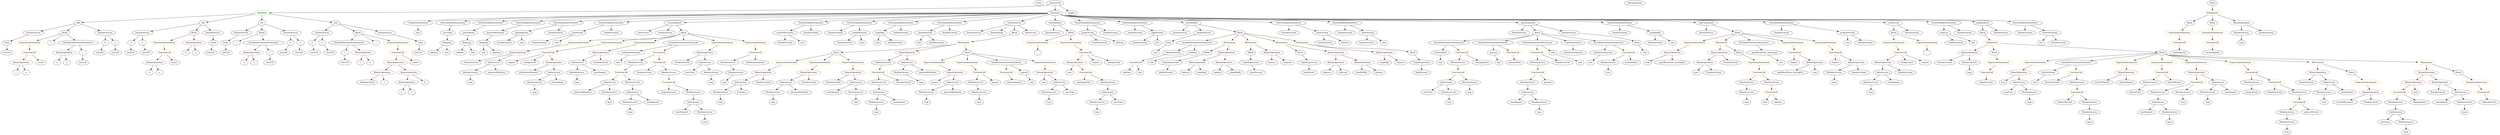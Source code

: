 strict digraph {
	graph [bb="0,0,15295,972"];
	node [label="\N"];
	Enter	[height=0.5,
		pos="6343.6,954",
		width=0.83628];
	FunctionCall_Unnamed_28	[color=orange,
		height=0.5,
		label=FunctionCall,
		pos="13222,450",
		width=1.6125];
	MemberAccess_Unnamed_42	[color=black,
		height=0.5,
		label=MemberAccess,
		pos="13142,378",
		width=1.9174];
	FunctionCall_Unnamed_28 -> MemberAccess_Unnamed_42	[pos="e,13161,395.63 13203,432.76 13193,423.97 13180,412.93 13169,403.14"];
	Identifier_charityMoney_1	[color=black,
		height=0.5,
		label=charityMoney,
		pos="13291,378",
		width=1.7095];
	FunctionCall_Unnamed_28 -> Identifier_charityMoney_1	[pos="e,13274,395.47 13238,432.41 13246,423.78 13257,413.06 13266,403.5"];
	TupleExpression_Unnamed	[color=black,
		height=0.5,
		label=TupleExpression,
		pos="5400.6,522",
		width=2.0422];
	FunctionCall_Unnamed_6	[color=orange,
		height=0.5,
		label=FunctionCall,
		pos="5369.6,450",
		width=1.6125];
	TupleExpression_Unnamed -> FunctionCall_Unnamed_6	[pos="e,5377.2,468.1 5392.9,503.7 5389.5,496.07 5385.5,486.92 5381.7,478.4"];
	UsingForDeclaration_Unnamed	[color=black,
		height=0.5,
		label=UsingForDeclaration,
		pos="2639.6,810",
		width=2.4303];
	ElementaryTypeName_uint	[color=black,
		height=0.5,
		label=uint,
		pos="2639.6,738",
		width=0.75];
	UsingForDeclaration_Unnamed -> ElementaryTypeName_uint	[pos="e,2639.6,756.1 2639.6,791.7 2639.6,784.41 2639.6,775.73 2639.6,767.54"];
	ExpressionStatement_Unnamed_20	[color=orange,
		height=0.5,
		label=ExpressionStatement,
		pos="12433,522",
		width=2.458];
	BinaryOperation_Unnamed_38	[color=brown,
		height=0.5,
		label=BinaryOperation,
		pos="12325,450",
		width=1.9867];
	ExpressionStatement_Unnamed_20 -> BinaryOperation_Unnamed_38	[pos="e,12350,467.23 12407,504.41 12393,495.1 12375,483.37 12359,473.27"];
	Identifier_msg_19	[color=black,
		height=0.5,
		label=msg,
		pos="13263,90",
		width=0.75];
	NumberLiteral_Unnamed	[color=black,
		height=0.5,
		label=NumberLiteral,
		pos="2283.6,378",
		width=1.765];
	NumberLiteral_Unnamed_39	[color=black,
		height=0.5,
		label=NumberLiteral,
		pos="14110,378",
		width=1.765];
	Identifier_userTime_6	[color=black,
		height=0.5,
		label=userTime,
		pos="4208.6,450",
		width=1.2521];
	VariableDeclarationStatement_Unnamed	[color=black,
		height=0.5,
		label=VariableDeclarationStatement,
		pos="2177.6,666",
		width=3.3174];
	VariableDeclaration_c	[color=black,
		height=0.5,
		label=c,
		pos="2139.6,594",
		width=0.75];
	VariableDeclarationStatement_Unnamed -> VariableDeclaration_c	[pos="e,2148.4,611.14 2168.2,647.7 2163.8,639.67 2158.6,629.95 2153.7,621.05"];
	BinaryOperation_Unnamed	[color=brown,
		height=0.5,
		label=BinaryOperation,
		pos="2256.6,594",
		width=1.9867];
	VariableDeclarationStatement_Unnamed -> BinaryOperation_Unnamed	[pos="e,2237.6,611.79 2196.7,648.05 2206.4,639.46 2218.4,628.86 2229.1,619.4"];
	ElementaryTypeName_uint_20	[color=black,
		height=0.5,
		label=uint,
		pos="9154.6,522",
		width=0.75];
	MemberAccess_Unnamed_51	[color=black,
		height=0.5,
		label=MemberAccess,
		pos="3512.6,450",
		width=1.9174];
	Identifier_msg_28	[color=black,
		height=0.5,
		label=msg,
		pos="3512.6,378",
		width=0.75];
	MemberAccess_Unnamed_51 -> Identifier_msg_28	[pos="e,3512.6,396.1 3512.6,431.7 3512.6,424.41 3512.6,415.73 3512.6,407.54"];
	ParameterList_Unnamed_11	[color=black,
		height=0.5,
		label=ParameterList,
		pos="7194.6,738",
		width=1.7095];
	Identifier_userDeposit_5	[color=black,
		height=0.5,
		label=userDeposit,
		pos="14940,234",
		width=1.5293];
	FunctionCall_Unnamed_16	[color=orange,
		height=0.5,
		label=FunctionCall,
		pos="11224,594",
		width=1.6125];
	Identifier_require_2	[color=black,
		height=0.5,
		label=require,
		pos="11224,522",
		width=1.0026];
	FunctionCall_Unnamed_16 -> Identifier_require_2	[pos="e,11224,540.1 11224,575.7 11224,568.41 11224,559.73 11224,551.54"];
	BinaryOperation_Unnamed_26	[color=brown,
		height=0.5,
		label=BinaryOperation,
		pos="11350,522",
		width=1.9867];
	FunctionCall_Unnamed_16 -> BinaryOperation_Unnamed_26	[pos="e,11321,538.89 11251,577.81 11268,568.06 11292,555.26 11311,544.48"];
	ParameterList_Unnamed	[color=black,
		height=0.5,
		label=ParameterList,
		pos="2013.6,738",
		width=1.7095];
	Parameter_b	[color=black,
		height=0.5,
		label=b,
		pos="1941.6,666",
		width=0.75];
	ParameterList_Unnamed -> Parameter_b	[pos="e,1956.1,681.11 1996.5,720.41 1986.9,711.06 1974.8,699.26 1964.4,689.13"];
	Parameter_a	[color=black,
		height=0.5,
		label=a,
		pos="2013.6,666",
		width=0.75];
	ParameterList_Unnamed -> Parameter_a	[pos="e,2013.6,684.1 2013.6,719.7 2013.6,712.41 2013.6,703.73 2013.6,695.54"];
	ParameterList_Unnamed_13	[color=black,
		height=0.5,
		label=ParameterList,
		pos="9285.6,738",
		width=1.7095];
	IfStatement_Unnamed	[color=orange,
		height=0.5,
		label=IfStatement,
		pos="5890.6,666",
		width=1.4739];
	Block_Unnamed_7	[color=black,
		height=0.5,
		label=Block,
		pos="5123.6,594",
		width=0.90558];
	IfStatement_Unnamed -> Block_Unnamed_7	[pos="e,5156.4,596.12 5847.6,655.25 5834.5,652.56 5820,649.87 5806.6,648 5567,614.59 5277,600.81 5167.9,596.56"];
	BinaryOperation_Unnamed_12	[color=brown,
		height=0.5,
		label=BinaryOperation,
		pos="5551.6,594",
		width=1.9867];
	IfStatement_Unnamed -> BinaryOperation_Unnamed_12	[pos="e,5605.7,606.18 5846.3,655.85 5787.7,643.76 5684.1,622.36 5616.6,608.43"];
	Block_Unnamed_8	[color=black,
		height=0.5,
		label=Block,
		pos="5912.6,594",
		width=0.90558];
	IfStatement_Unnamed -> Block_Unnamed_8	[pos="e,5907.2,612.1 5896,647.7 5898.4,640.24 5901.2,631.32 5903.8,622.97"];
	NumberLiteral_Unnamed_25	[color=black,
		height=0.5,
		label=NumberLiteral,
		pos="4813.6,666",
		width=1.765];
	MemberAccess_Unnamed_43	[color=black,
		height=0.5,
		label=MemberAccess,
		pos="3903.6,522",
		width=1.9174];
	FunctionCall_Unnamed_31	[color=orange,
		height=0.5,
		label=FunctionCall,
		pos="3785.6,450",
		width=1.6125];
	MemberAccess_Unnamed_43 -> FunctionCall_Unnamed_31	[pos="e,3811.5,466.34 3876.8,505.12 3860.4,495.36 3839.1,482.74 3821.2,472.15"];
	Block_Unnamed_17	[color=black,
		height=0.5,
		label=Block,
		pos="12048,738",
		width=0.90558];
	IfStatement_Unnamed_6	[color=orange,
		height=0.5,
		label=IfStatement,
		pos="12125,666",
		width=1.4739];
	Block_Unnamed_17 -> IfStatement_Unnamed_6	[pos="e,12107,683.29 12064,722.15 12074,713.07 12087,701.24 12098,690.87"];
	NumberLiteral_Unnamed_11	[color=black,
		height=0.5,
		label=NumberLiteral,
		pos="8349.6,666",
		width=1.765];
	MemberAccess_Unnamed_21	[color=black,
		height=0.5,
		label=MemberAccess,
		pos="11214,450",
		width=1.9174];
	Identifier_msg_12	[color=black,
		height=0.5,
		label=msg,
		pos="11214,378",
		width=0.75];
	MemberAccess_Unnamed_21 -> Identifier_msg_12	[pos="e,11214,396.1 11214,431.7 11214,424.41 11214,415.73 11214,407.54"];
	MemberAccess_Unnamed_11	[color=black,
		height=0.5,
		label=MemberAccess,
		pos="5970.6,378",
		width=1.9174];
	MemberAccess_Unnamed_12	[color=black,
		height=0.5,
		label=MemberAccess,
		pos="5985.6,306",
		width=1.9174];
	MemberAccess_Unnamed_11 -> MemberAccess_Unnamed_12	[pos="e,5981.9,324.1 5974.3,359.7 5975.9,352.32 5977.8,343.52 5979.5,335.25"];
	MemberAccess_Unnamed_15	[color=black,
		height=0.5,
		label=MemberAccess,
		pos="9334.6,378",
		width=1.9174];
	IndexAccess_Unnamed_9	[color=black,
		height=0.5,
		label=IndexAccess,
		pos="9334.6,306",
		width=1.6402];
	MemberAccess_Unnamed_15 -> IndexAccess_Unnamed_9	[pos="e,9334.6,324.1 9334.6,359.7 9334.6,352.41 9334.6,343.73 9334.6,335.54"];
	ParameterList_Unnamed_3	[color=black,
		height=0.5,
		label=ParameterList,
		pos="1478.6,738",
		width=1.7095];
	Parameter_None_1	[color=black,
		height=0.5,
		label=None,
		pos="1383.6,666",
		width=0.85014];
	ParameterList_Unnamed_3 -> Parameter_None_1	[pos="e,1402,680.56 1456.6,720.76 1443,710.76 1425.5,697.85 1411,687.19"];
	ElementaryTypeName_uint_14	[color=black,
		height=0.5,
		label=uint,
		pos="4922.6,666",
		width=0.75];
	Identifier_msg_10	[color=black,
		height=0.5,
		label=msg,
		pos="9405.6,162",
		width=0.75];
	ExpressionStatement_Unnamed_1	[color=orange,
		height=0.5,
		label=ExpressionStatement,
		pos="1006.6,666",
		width=2.458];
	FunctionCall_Unnamed_1	[color=orange,
		height=0.5,
		label=FunctionCall,
		pos="1007.6,594",
		width=1.6125];
	ExpressionStatement_Unnamed_1 -> FunctionCall_Unnamed_1	[pos="e,1007.3,612.1 1006.8,647.7 1006.9,640.41 1007.1,631.73 1007.2,623.54"];
	ElementaryTypeName_uint256_6	[color=black,
		height=0.5,
		label=uint256,
		pos="1390.6,594",
		width=1.0442];
	MemberAccess_Unnamed_53	[color=black,
		height=0.5,
		label=MemberAccess,
		pos="2868.6,450",
		width=1.9174];
	Identifier_msg_30	[color=black,
		height=0.5,
		label=msg,
		pos="2868.6,378",
		width=0.75];
	MemberAccess_Unnamed_53 -> Identifier_msg_30	[pos="e,2868.6,396.1 2868.6,431.7 2868.6,424.41 2868.6,415.73 2868.6,407.54"];
	Identifier_msg_18	[color=black,
		height=0.5,
		label=msg,
		pos="13504,234",
		width=0.75];
	ElementaryTypeName_uint_24	[color=black,
		height=0.5,
		label=uint,
		pos="10891,522",
		width=0.75];
	ExpressionStatement_Unnamed_11	[color=orange,
		height=0.5,
		label=ExpressionStatement,
		pos="5717.6,522",
		width=2.458];
	BinaryOperation_Unnamed_17	[color=brown,
		height=0.5,
		label=BinaryOperation,
		pos="5839.6,450",
		width=1.9867];
	ExpressionStatement_Unnamed_11 -> BinaryOperation_Unnamed_17	[pos="e,5812,466.83 5746.2,504.59 5762.9,495.02 5784.1,482.83 5802.1,472.5"];
	IndexAccess_Unnamed_19	[color=black,
		height=0.5,
		label=IndexAccess,
		pos="4227.6,234",
		width=1.6402];
	Identifier_userDeposit_9	[color=black,
		height=0.5,
		label=userDeposit,
		pos="4156.6,162",
		width=1.5293];
	IndexAccess_Unnamed_19 -> Identifier_userDeposit_9	[pos="e,4173.3,179.47 4210.8,216.41 4202,207.78 4191.1,197.06 4181.4,187.5"];
	MemberAccess_Unnamed_49	[color=black,
		height=0.5,
		label=MemberAccess,
		pos="4298.6,162",
		width=1.9174];
	IndexAccess_Unnamed_19 -> MemberAccess_Unnamed_49	[pos="e,4281.9,179.47 4244.4,216.41 4253.2,207.78 4264,197.06 4273.7,187.5"];
	MemberAccess_Unnamed_50	[color=black,
		height=0.5,
		label=MemberAccess,
		pos="3247.6,378",
		width=1.9174];
	Identifier_msg_27	[color=black,
		height=0.5,
		label=msg,
		pos="3247.6,306",
		width=0.75];
	MemberAccess_Unnamed_50 -> Identifier_msg_27	[pos="e,3247.6,324.1 3247.6,359.7 3247.6,352.41 3247.6,343.73 3247.6,335.54"];
	NumberLiteral_Unnamed_15	[color=black,
		height=0.5,
		label=NumberLiteral,
		pos="5166.6,666",
		width=1.765];
	Block_Unnamed_10	[color=black,
		height=0.5,
		label=Block,
		pos="7615.6,594",
		width=0.90558];
	TupleExpression_Unnamed_1	[color=black,
		height=0.5,
		label=TupleExpression,
		pos="7615.6,522",
		width=2.0422];
	Block_Unnamed_10 -> TupleExpression_Unnamed_1	[pos="e,7615.6,540.1 7615.6,575.7 7615.6,568.41 7615.6,559.73 7615.6,551.54"];
	MemberAccess_Unnamed_45	[color=black,
		height=0.5,
		label=MemberAccess,
		pos="3842.6,234",
		width=1.9174];
	Identifier_msg_24	[color=black,
		height=0.5,
		label=msg,
		pos="3842.6,162",
		width=0.75];
	MemberAccess_Unnamed_45 -> Identifier_msg_24	[pos="e,3842.6,180.1 3842.6,215.7 3842.6,208.41 3842.6,199.73 3842.6,191.54"];
	Identifier_msg_31	[color=black,
		height=0.5,
		label=msg,
		pos="4411.6,378",
		width=0.75];
	MemberAccess_Unnamed_17	[color=black,
		height=0.5,
		label=MemberAccess,
		pos="8900.6,522",
		width=1.9174];
	FunctionCall_Unnamed_14	[color=orange,
		height=0.5,
		label=FunctionCall,
		pos="8900.6,450",
		width=1.6125];
	MemberAccess_Unnamed_17 -> FunctionCall_Unnamed_14	[pos="e,8900.6,468.1 8900.6,503.7 8900.6,496.41 8900.6,487.73 8900.6,479.54"];
	ElementaryTypeName_address	[color=black,
		height=0.5,
		label=address,
		pos="2864.6,594",
		width=1.0996];
	BinaryOperation_Unnamed_30	[color=brown,
		height=0.5,
		label=BinaryOperation,
		pos="10435,522",
		width=1.9867];
	Identifier_now_5	[color=black,
		height=0.5,
		label=now,
		pos="10380,450",
		width=0.75];
	BinaryOperation_Unnamed_30 -> Identifier_now_5	[pos="e,10392,466.36 10421,504.05 10415,495.44 10406,484.81 10399,475.33"];
	NumberLiteral_Unnamed_36	[color=black,
		height=0.5,
		label=NumberLiteral,
		pos="10489,450",
		width=1.765];
	BinaryOperation_Unnamed_30 -> NumberLiteral_Unnamed_36	[pos="e,10476,467.79 10448,504.05 10454,495.89 10462,485.91 10469,476.82"];
	FunctionCall_Unnamed_27	[color=orange,
		height=0.5,
		label=FunctionCall,
		pos="12689,306",
		width=1.6125];
	Identifier_charityPercent	[color=black,
		height=0.5,
		label=charityPercent,
		pos="12620,234",
		width=1.765];
	FunctionCall_Unnamed_27 -> Identifier_charityPercent	[pos="e,12636,251.47 12672,288.41 12664,279.78 12653,269.06 12644,259.5"];
	MemberAccess_Unnamed_40	[color=black,
		height=0.5,
		label=MemberAccess,
		pos="12771,234",
		width=1.9174];
	FunctionCall_Unnamed_27 -> MemberAccess_Unnamed_40	[pos="e,12751,251.63 12708,288.76 12718,279.88 12731,268.71 12743,258.85"];
	ElementaryTypeName_uint_13	[color=black,
		height=0.5,
		label=uint,
		pos="5373.6,666",
		width=0.75];
	VariableDeclaration_charityMoney	[color=black,
		height=0.5,
		label=charityMoney,
		pos="12529,450",
		width=1.7095];
	ElementaryTypeName_uint_25	[color=black,
		height=0.5,
		label=uint,
		pos="12429,378",
		width=0.75];
	VariableDeclaration_charityMoney -> ElementaryTypeName_uint_25	[pos="e,12447,391.78 12506,433.12 12491,422.76 12472,409.18 12456,398.22"];
	Identifier_payout	[color=black,
		height=0.5,
		label=payout,
		pos="5711.6,378",
		width=1.0026];
	ParameterList_Unnamed_4	[color=black,
		height=0.5,
		label=ParameterList,
		pos="873.59,738",
		width=1.7095];
	Parameter_a_2	[color=black,
		height=0.5,
		label=a,
		pos="800.59,666",
		width=0.75];
	ParameterList_Unnamed_4 -> Parameter_a_2	[pos="e,815.3,681.11 856.29,720.41 846.44,710.97 833.99,699.03 823.36,688.83"];
	Parameter_b_2	[color=black,
		height=0.5,
		label=b,
		pos="873.59,666",
		width=0.75];
	ParameterList_Unnamed_4 -> Parameter_b_2	[pos="e,873.59,684.1 873.59,719.7 873.59,712.41 873.59,703.73 873.59,695.54"];
	ElementaryTypeName_uint_26	[color=black,
		height=0.5,
		label=uint,
		pos="3789.6,522",
		width=0.75];
	Identifier_countOfInvestors	[color=black,
		height=0.5,
		label=countOfInvestors,
		pos="14349,234",
		width=2.1115];
	Identifier_a_6	[color=black,
		height=0.5,
		label=a,
		pos="332.59,522",
		width=0.75];
	ElementaryTypeName_uint_1	[color=black,
		height=0.5,
		label=uint,
		pos="2949.6,594",
		width=0.75];
	StateVariableDeclaration_Unnamed_1	[color=black,
		height=0.5,
		label=StateVariableDeclaration,
		pos="2846.6,810",
		width=2.8184];
	VariableDeclaration_userTime	[color=black,
		height=0.5,
		label=userTime,
		pos="2788.6,738",
		width=1.2521];
	StateVariableDeclaration_Unnamed_1 -> VariableDeclaration_userTime	[pos="e,2802.4,755.62 2832.3,791.7 2825.4,783.44 2817.1,773.39 2809.6,764.3"];
	FunctionCall_Unnamed_4	[color=orange,
		height=0.5,
		label=FunctionCall,
		pos="6605.6,594",
		width=1.6125];
	BinaryOperation_Unnamed_11	[color=brown,
		height=0.5,
		label=BinaryOperation,
		pos="6542.6,522",
		width=1.9867];
	FunctionCall_Unnamed_4 -> BinaryOperation_Unnamed_11	[pos="e,6557.9,539.96 6590.7,576.41 6583.2,568.08 6573.9,557.8 6565.5,548.49"];
	Identifier_require_1	[color=black,
		height=0.5,
		label=require,
		pos="6668.6,522",
		width=1.0026];
	FunctionCall_Unnamed_4 -> Identifier_require_1	[pos="e,6654.2,538.99 6620.5,576.41 6628.3,567.74 6638,556.97 6646.7,547.38"];
	stringLiteral_Unnamed_1	[color=black,
		height=0.5,
		label=stringLiteral,
		pos="6776.6,522",
		width=1.5016];
	FunctionCall_Unnamed_4 -> stringLiteral_Unnamed_1	[pos="e,6743.3,536.62 6639.8,579 6666.5,568.07 6703.8,552.8 6732.7,540.97"];
	FunctionCall_Unnamed_32	[color=orange,
		height=0.5,
		label=FunctionCall,
		pos="4048.6,522",
		width=1.6125];
	NumberLiteral_Unnamed_44	[color=black,
		height=0.5,
		label=NumberLiteral,
		pos="3925.6,450",
		width=1.765];
	FunctionCall_Unnamed_32 -> NumberLiteral_Unnamed_44	[pos="e,3952.9,466.57 4021.6,505.64 4004.3,495.81 3981.7,482.94 3962.8,472.15"];
	MemberAccess_Unnamed_47	[color=black,
		height=0.5,
		label=MemberAccess,
		pos="4076.6,450",
		width=1.9174];
	FunctionCall_Unnamed_32 -> MemberAccess_Unnamed_47	[pos="e,4069.7,468.1 4055.5,503.7 4058.5,496.15 4062.1,487.12 4065.5,478.68"];
	ParameterList_Unnamed_18	[color=black,
		height=0.5,
		label=ParameterList,
		pos="9985.6,954",
		width=1.7095];
	NumberLiteral_Unnamed_13	[color=black,
		height=0.5,
		label=NumberLiteral,
		pos="3364.6,666",
		width=1.765];
	Identifier_lowPersent	[color=black,
		height=0.5,
		label=lowPersent,
		pos="7980.6,450",
		width=1.4323];
	MemberAccess_Unnamed_38	[color=black,
		height=0.5,
		label=MemberAccess,
		pos="13988,90",
		width=1.9174];
	Identifier_msg_22	[color=black,
		height=0.5,
		label=msg,
		pos="13988,18",
		width=0.75];
	MemberAccess_Unnamed_38 -> Identifier_msg_22	[pos="e,13988,36.104 13988,71.697 13988,64.407 13988,55.726 13988,47.536"];
	Identifier_now	[color=black,
		height=0.5,
		label=now,
		pos="6538.6,450",
		width=0.75];
	BinaryOperation_Unnamed_11 -> Identifier_now	[pos="e,6539.6,468.1 6541.6,503.7 6541.2,496.41 6540.7,487.73 6540.2,479.54"];
	FunctionCall_Unnamed_5	[color=orange,
		height=0.5,
		label=FunctionCall,
		pos="6641.6,450",
		width=1.6125];
	BinaryOperation_Unnamed_11 -> FunctionCall_Unnamed_5	[pos="e,6619.2,466.83 6565.8,504.59 6579,495.24 6595.8,483.4 6610.2,473.23"];
	IndexAccess_Unnamed_18	[color=black,
		height=0.5,
		label=IndexAccess,
		pos="3712.6,378",
		width=1.6402];
	Identifier_persentWithdraw_3	[color=black,
		height=0.5,
		label=persentWithdraw,
		pos="3551.6,306",
		width=2.056];
	IndexAccess_Unnamed_18 -> Identifier_persentWithdraw_3	[pos="e,3586.7,322.29 3679.6,362.67 3655.8,352.33 3623.5,338.25 3597.2,326.83"];
	MemberAccess_Unnamed_46	[color=black,
		height=0.5,
		label=MemberAccess,
		pos="3712.6,306",
		width=1.9174];
	IndexAccess_Unnamed_18 -> MemberAccess_Unnamed_46	[pos="e,3712.6,324.1 3712.6,359.7 3712.6,352.41 3712.6,343.73 3712.6,335.54"];
	BinaryOperation_Unnamed_39	[color=brown,
		height=0.5,
		label=BinaryOperation,
		pos="12993,450",
		width=1.9867];
	Identifier_countOfCharity	[color=black,
		height=0.5,
		label=countOfCharity,
		pos="12845,378",
		width=1.9036];
	BinaryOperation_Unnamed_39 -> Identifier_countOfCharity	[pos="e,12877,394.33 12960,433.64 12939,423.52 12910,410.16 12887,399.18"];
	Identifier_charityMoney	[color=black,
		height=0.5,
		label=charityMoney,
		pos="12993,378",
		width=1.7095];
	BinaryOperation_Unnamed_39 -> Identifier_charityMoney	[pos="e,12993,396.1 12993,431.7 12993,424.41 12993,415.73 12993,407.54"];
	BinaryOperation_Unnamed_9	[color=brown,
		height=0.5,
		label=BinaryOperation,
		pos="106.59,522",
		width=1.9867];
	Identifier_c_3	[color=black,
		height=0.5,
		label=c,
		pos="70.591,450",
		width=0.75];
	BinaryOperation_Unnamed_9 -> Identifier_c_3	[pos="e,78.894,467.14 97.692,503.7 93.607,495.75 88.672,486.16 84.139,477.34"];
	Identifier_a_7	[color=black,
		height=0.5,
		label=a,
		pos="142.59,450",
		width=0.75];
	BinaryOperation_Unnamed_9 -> Identifier_a_7	[pos="e,134.29,467.14 115.49,503.7 119.58,495.75 124.51,486.16 129.04,477.34"];
	BinaryOperation_Unnamed_36	[color=brown,
		height=0.5,
		label=BinaryOperation,
		pos="14771,378",
		width=1.9867];
	FunctionCall_Unnamed_20	[color=orange,
		height=0.5,
		label=FunctionCall,
		pos="14681,306",
		width=1.6125];
	BinaryOperation_Unnamed_36 -> FunctionCall_Unnamed_20	[pos="e,14701,323.23 14749,360.41 14738,351.37 14723,340.03 14710,330.13"];
	Identifier_now_6	[color=black,
		height=0.5,
		label=now,
		pos="14784,306",
		width=0.75];
	BinaryOperation_Unnamed_36 -> Identifier_now_6	[pos="e,14780,324.1 14774,359.7 14775,352.32 14777,343.52 14778,335.25"];
	MemberAccess_Unnamed_27	[color=black,
		height=0.5,
		label=MemberAccess,
		pos="15082,234",
		width=1.9174];
	Identifier_msg_16	[color=black,
		height=0.5,
		label=msg,
		pos="15082,162",
		width=0.75];
	MemberAccess_Unnamed_27 -> Identifier_msg_16	[pos="e,15082,180.1 15082,215.7 15082,208.41 15082,199.73 15082,191.54"];
	Identifier_collectPercent_1	[color=black,
		height=0.5,
		label=collectPercent,
		pos="12113,378",
		width=1.7511];
	StateVariableDeclaration_Unnamed	[color=black,
		height=0.5,
		label=StateVariableDeclaration,
		pos="3067.6,810",
		width=2.8184];
	VariableDeclaration_userDeposit	[color=black,
		height=0.5,
		label=userDeposit,
		pos="2926.6,738",
		width=1.5293];
	StateVariableDeclaration_Unnamed -> VariableDeclaration_userDeposit	[pos="e,2956.1,753.64 3034.5,792.59 3014.1,782.45 2987.8,769.37 2966.2,758.68"];
	BinaryOperation_Unnamed_14	[color=brown,
		height=0.5,
		label=BinaryOperation,
		pos="4656.6,450",
		width=1.9867];
	IndexAccess_Unnamed_5	[color=black,
		height=0.5,
		label=IndexAccess,
		pos="4515.6,378",
		width=1.6402];
	BinaryOperation_Unnamed_14 -> IndexAccess_Unnamed_5	[pos="e,4545.3,393.77 4625.3,433.46 4604.7,423.24 4577.6,409.77 4555.4,398.78"];
	NumberLiteral_Unnamed_32	[color=black,
		height=0.5,
		label=NumberLiteral,
		pos="4656.6,378",
		width=1.765];
	BinaryOperation_Unnamed_14 -> NumberLiteral_Unnamed_32	[pos="e,4656.6,396.1 4656.6,431.7 4656.6,424.41 4656.6,415.73 4656.6,407.54"];
	MemberAccess_Unnamed_56	[color=black,
		height=0.5,
		label=MemberAccess,
		pos="13703,738",
		width=1.9174];
	Identifier_msg_32	[color=black,
		height=0.5,
		label=msg,
		pos="13703,666",
		width=0.75];
	MemberAccess_Unnamed_56 -> Identifier_msg_32	[pos="e,13703,684.1 13703,719.7 13703,712.41 13703,703.73 13703,695.54"];
	BinaryOperation_Unnamed_6	[color=brown,
		height=0.5,
		label=BinaryOperation,
		pos="946.59,522",
		width=1.9867];
	Identifier_b_3	[color=black,
		height=0.5,
		label=b,
		pos="910.59,450",
		width=0.75];
	BinaryOperation_Unnamed_6 -> Identifier_b_3	[pos="e,918.89,467.14 937.69,503.7 933.61,495.75 928.67,486.16 924.14,477.34"];
	Identifier_a_4	[color=black,
		height=0.5,
		label=a,
		pos="982.59,450",
		width=0.75];
	BinaryOperation_Unnamed_6 -> Identifier_a_4	[pos="e,974.29,467.14 955.49,503.7 959.58,495.75 964.51,486.16 969.04,477.34"];
	Identifier_userDeposit_10	[color=black,
		height=0.5,
		label=userDeposit,
		pos="3389.6,378",
		width=1.5293];
	Identifier_balance	[color=black,
		height=0.5,
		label=balance,
		pos="7745.6,522",
		width=1.0719];
	ExpressionStatement_Unnamed_12	[color=orange,
		height=0.5,
		label=ExpressionStatement,
		pos="5912.6,522",
		width=2.458];
	FunctionCall_Unnamed_8	[color=orange,
		height=0.5,
		label=FunctionCall,
		pos="5987.6,450",
		width=1.6125];
	ExpressionStatement_Unnamed_12 -> FunctionCall_Unnamed_8	[pos="e,5969.9,467.55 5930.7,504.05 5940,495.39 5951.5,484.7 5961.7,475.19"];
	ElementaryTypeName_address_1	[color=black,
		height=0.5,
		label=address,
		pos="2694.6,594",
		width=1.0996];
	Identifier_c_2	[color=black,
		height=0.5,
		label=c,
		pos="1459.6,666",
		width=0.75];
	FunctionCall_Unnamed_1 -> BinaryOperation_Unnamed_6	[pos="e,961.37,539.96 993.13,576.41 985.87,568.08 976.91,557.8 968.8,548.49"];
	Identifier_assert_1	[color=black,
		height=0.5,
		label=assert,
		pos="1068.6,522",
		width=0.89172];
	FunctionCall_Unnamed_1 -> Identifier_assert_1	[pos="e,1055.1,538.51 1022,576.41 1029.7,567.62 1039.3,556.66 1047.7,546.96"];
	MemberAccess_Unnamed_37	[color=black,
		height=0.5,
		label=MemberAccess,
		pos="13988,162",
		width=1.9174];
	MemberAccess_Unnamed_37 -> MemberAccess_Unnamed_38	[pos="e,13988,108.1 13988,143.7 13988,136.41 13988,127.73 13988,119.54"];
	BinaryOperation_Unnamed_2	[color=brown,
		height=0.5,
		label=BinaryOperation,
		pos="2381.6,450",
		width=1.9867];
	BinaryOperation_Unnamed_2 -> NumberLiteral_Unnamed	[pos="e,2306.2,395.15 2358.9,432.76 2345.9,423.49 2329.4,411.71 2315.2,401.55"];
	Identifier_a_1	[color=black,
		height=0.5,
		label=a,
		pos="2392.6,378",
		width=0.75];
	BinaryOperation_Unnamed_2 -> Identifier_a_1	[pos="e,2389.9,396.1 2384.3,431.7 2385.5,424.32 2386.9,415.52 2388.2,407.25"];
	NumberLiteral_Unnamed_17	[color=black,
		height=0.5,
		label=NumberLiteral,
		pos="6948.6,666",
		width=1.765];
	Identifier_stepMiddle	[color=black,
		height=0.5,
		label=stepMiddle,
		pos="8303.6,450",
		width=1.4462];
	FunctionCall_Unnamed_29	[color=orange,
		height=0.5,
		label=FunctionCall,
		pos="12163,450",
		width=1.6125];
	FunctionCall_Unnamed_29 -> Identifier_collectPercent_1	[pos="e,12125,395.79 12150,432.05 12145,423.97 12138,414.12 12131,405.11"];
	VariableDeclaration_charityPercent	[color=black,
		height=0.5,
		label=charityPercent,
		pos="5656.6,738",
		width=1.765];
	ElementaryTypeName_uint_5	[color=black,
		height=0.5,
		label=uint,
		pos="5624.6,666",
		width=0.75];
	VariableDeclaration_charityPercent -> ElementaryTypeName_uint_5	[pos="e,5632.2,683.62 5648.7,719.7 5645.1,711.95 5640.9,702.64 5636.9,694.02"];
	NumberLiteral_Unnamed_7	[color=black,
		height=0.5,
		label=NumberLiteral,
		pos="5733.6,666",
		width=1.765];
	VariableDeclaration_charityPercent -> NumberLiteral_Unnamed_7	[pos="e,5715.2,683.71 5674.8,720.41 5684.4,711.76 5696.2,701 5706.7,691.42"];
	ElementaryTypeName_uint256_3	[color=black,
		height=0.5,
		label=uint256,
		pos="2139.6,522",
		width=1.0442];
	VariableDeclaration_c -> ElementaryTypeName_uint256_3	[pos="e,2139.6,540.1 2139.6,575.7 2139.6,568.41 2139.6,559.73 2139.6,551.54"];
	IndexAccess_Unnamed_6	[color=black,
		height=0.5,
		label=IndexAccess,
		pos="4797.6,378",
		width=1.6402];
	MemberAccess_Unnamed_8	[color=black,
		height=0.5,
		label=MemberAccess,
		pos="4743.6,306",
		width=1.9174];
	IndexAccess_Unnamed_6 -> MemberAccess_Unnamed_8	[pos="e,4756.5,323.79 4784.5,360.05 4778.2,351.89 4770.5,341.91 4763.5,332.82"];
	Identifier_persentWithdraw_1	[color=black,
		height=0.5,
		label=persentWithdraw,
		pos="4904.6,306",
		width=2.056];
	IndexAccess_Unnamed_6 -> Identifier_persentWithdraw_1	[pos="e,4879.7,323.31 4821.9,361.12 4836.2,351.76 4854.5,339.78 4870.2,329.47"];
	Identifier_this_1	[color=black,
		height=0.5,
		label=this,
		pos="10794,234",
		width=0.75];
	Identifier_msg_25	[color=black,
		height=0.5,
		label=msg,
		pos="3712.6,234",
		width=0.75];
	ParameterList_Unnamed_7	[color=black,
		height=0.5,
		label=ParameterList,
		pos="198.59,738",
		width=1.7095];
	Parameter_None_3	[color=black,
		height=0.5,
		label=None,
		pos="37.591,666",
		width=0.85014];
	ParameterList_Unnamed_7 -> Parameter_None_3	[pos="e,61.499,677.39 165.23,722.5 137.91,710.62 99.405,693.88 71.844,681.89"];
	Block_Unnamed_25	[color=black,
		height=0.5,
		label=Block,
		pos="13388,810",
		width=0.90558];
	ExpressionStatement_Unnamed_31	[color=orange,
		height=0.5,
		label=ExpressionStatement,
		pos="13332,738",
		width=2.458];
	Block_Unnamed_25 -> ExpressionStatement_Unnamed_31	[pos="e,13345,755.8 13375,793.12 13368,784.68 13360,774.1 13352,764.55"];
	NumberLiteral_Unnamed_1	[color=black,
		height=0.5,
		label=NumberLiteral,
		pos="6706.6,666",
		width=1.765];
	VariableDeclarationStatement_Unnamed_3	[color=black,
		height=0.5,
		label=VariableDeclarationStatement,
		pos="6138.6,522",
		width=3.3174];
	FunctionCall_Unnamed_7	[color=orange,
		height=0.5,
		label=FunctionCall,
		pos="6143.6,450",
		width=1.6125];
	VariableDeclarationStatement_Unnamed_3 -> FunctionCall_Unnamed_7	[pos="e,6142.4,468.1 6139.8,503.7 6140.3,496.41 6141,487.73 6141.6,479.54"];
	VariableDeclaration_payout	[color=black,
		height=0.5,
		label=payout,
		pos="6261.6,450",
		width=1.0026];
	VariableDeclarationStatement_Unnamed_3 -> VariableDeclaration_payout	[pos="e,6238.5,464.13 6168.1,504.23 6186.3,493.86 6209.7,480.52 6228.6,469.79"];
	Identifier_balance_3	[color=black,
		height=0.5,
		label=balance,
		pos="7419.6,450",
		width=1.0719];
	ModifierInvocation_isIssetUser_1	[color=black,
		height=0.5,
		label=isIssetUser,
		pos="3979.6,738",
		width=1.4323];
	MemberAccess_Unnamed_54	[color=black,
		height=0.5,
		label=MemberAccess,
		pos="4475.6,522",
		width=1.9174];
	MemberAccess_Unnamed_55	[color=black,
		height=0.5,
		label=MemberAccess,
		pos="4496.6,450",
		width=1.9174];
	MemberAccess_Unnamed_54 -> MemberAccess_Unnamed_55	[pos="e,4491.5,468.1 4480.8,503.7 4483,496.24 4485.7,487.32 4488.2,478.97"];
	Identifier_a	[color=black,
		height=0.5,
		label=a,
		pos="2239.6,522",
		width=0.75];
	Parameter_None_5	[color=black,
		height=0.5,
		label=None,
		pos="9987.6,666",
		width=0.85014];
	ElementaryTypeName_uint_19	[color=black,
		height=0.5,
		label=uint,
		pos="10061,594",
		width=0.75];
	Parameter_None_5 -> ElementaryTypeName_uint_19	[pos="e,10046,609.35 10003,650.15 10013,640.56 10026,627.9 10038,617.13"];
	FunctionCall_Unnamed_22	[color=orange,
		height=0.5,
		label=FunctionCall,
		pos="13429,378",
		width=1.6125];
	MemberAccess_Unnamed_31	[color=black,
		height=0.5,
		label=MemberAccess,
		pos="13192,306",
		width=1.9174];
	FunctionCall_Unnamed_22 -> MemberAccess_Unnamed_31	[pos="e,13236,320.15 13388,364.89 13349,353.4 13290,336.07 13247,323.36"];
	MemberAccess_Unnamed_33	[color=black,
		height=0.5,
		label=MemberAccess,
		pos="13348,306",
		width=1.9174];
	FunctionCall_Unnamed_22 -> MemberAccess_Unnamed_33	[pos="e,13367,323.63 13410,360.76 13400,351.97 13387,340.93 13376,331.14"];
	BinaryOperation_Unnamed_10	[color=brown,
		height=0.5,
		label=BinaryOperation,
		pos="11511,522",
		width=1.9867];
	IndexAccess_Unnamed	[color=black,
		height=0.5,
		label=IndexAccess,
		pos="11508,450",
		width=1.6402];
	BinaryOperation_Unnamed_10 -> IndexAccess_Unnamed	[pos="e,11508,468.1 11510,503.7 11510,496.41 11509,487.73 11509,479.54"];
	NumberLiteral_Unnamed_29	[color=black,
		height=0.5,
		label=NumberLiteral,
		pos="11649,450",
		width=1.765];
	BinaryOperation_Unnamed_10 -> NumberLiteral_Unnamed_29	[pos="e,11619,466.25 11541,505.46 11561,495.43 11587,482.26 11608,471.38"];
	ElementaryTypeName_uint256_7	[color=black,
		height=0.5,
		label=uint256,
		pos="1662.6,522",
		width=1.0442];
	BinaryOperation_Unnamed -> Identifier_a	[pos="e,2243.7,540.1 2252.4,575.7 2250.6,568.32 2248.5,559.52 2246.5,551.25"];
	Identifier_b	[color=black,
		height=0.5,
		label=b,
		pos="2311.6,522",
		width=0.75];
	BinaryOperation_Unnamed -> Identifier_b	[pos="e,2299.5,538.36 2269.9,576.05 2276.7,567.44 2285,556.81 2292.5,547.33"];
	Identifier_chargingTime	[color=black,
		height=0.5,
		label=chargingTime,
		pos="6639.6,378",
		width=1.6957];
	FunctionCall_Unnamed_5 -> Identifier_chargingTime	[pos="e,6640.1,396.1 6641.1,431.7 6640.9,424.41 6640.6,415.73 6640.4,407.54"];
	MemberAccess_Unnamed_1	[color=black,
		height=0.5,
		label=MemberAccess,
		pos="6787.6,378",
		width=1.9174];
	FunctionCall_Unnamed_5 -> MemberAccess_Unnamed_1	[pos="e,6755.5,394.38 6672.2,434.33 6693.4,424.17 6721.8,410.53 6745.2,399.33"];
	Identifier_msg_6	[color=black,
		height=0.5,
		label=msg,
		pos="4743.6,234",
		width=0.75];
	MemberAccess_Unnamed_8 -> Identifier_msg_6	[pos="e,4743.6,252.1 4743.6,287.7 4743.6,280.41 4743.6,271.73 4743.6,263.54"];
	NumberLiteral_Unnamed_33	[color=black,
		height=0.5,
		label=NumberLiteral,
		pos="4938.6,378",
		width=1.765];
	MemberAccess_Unnamed_28	[color=black,
		height=0.5,
		label=MemberAccess,
		pos="14658,234",
		width=1.9174];
	FunctionCall_Unnamed_20 -> MemberAccess_Unnamed_28	[pos="e,14663,252.1 14675,287.7 14672,280.24 14670,271.32 14667,262.97"];
	Identifier_chargingTime_2	[color=black,
		height=0.5,
		label=chargingTime,
		pos="14806,234",
		width=1.6957];
	FunctionCall_Unnamed_20 -> Identifier_chargingTime_2	[pos="e,14778,250.4 14708,289.81 14725,279.93 14749,266.9 14768,256.02"];
	VariableDeclarationStatement_Unnamed_10	[color=black,
		height=0.5,
		label=VariableDeclarationStatement,
		pos="12674,522",
		width=3.3174];
	VariableDeclarationStatement_Unnamed_10 -> VariableDeclaration_charityMoney	[pos="e,12559,465.8 12639,504.41 12618,494.34 12592,481.41 12570,470.8"];
	FunctionCall_Unnamed_26	[color=orange,
		height=0.5,
		label=FunctionCall,
		pos="12674,450",
		width=1.6125];
	VariableDeclarationStatement_Unnamed_10 -> FunctionCall_Unnamed_26	[pos="e,12674,468.1 12674,503.7 12674,496.41 12674,487.73 12674,479.54"];
	MemberAccess_Unnamed_41	[color=black,
		height=0.5,
		label=MemberAccess,
		pos="12771,162",
		width=1.9174];
	Identifier_msg_23	[color=black,
		height=0.5,
		label=msg,
		pos="12771,90",
		width=0.75];
	MemberAccess_Unnamed_41 -> Identifier_msg_23	[pos="e,12771,108.1 12771,143.7 12771,136.41 12771,127.73 12771,119.54"];
	ContractDefinition_SafeMath	[color=green,
		height=0.5,
		label=SafeMath,
		pos="1608.6,882",
		width=1.2798];
	FunctionDefinition_add	[color=black,
		height=0.5,
		label=add,
		pos="471.59,810",
		width=0.75];
	ContractDefinition_SafeMath -> FunctionDefinition_add	[pos="e,498.66,812.67 1563.3,878.21 1378.4,866.83 681.97,823.95 510.11,813.37"];
	FunctionDefinition_sub	[color=black,
		height=0.5,
		label=sub,
		pos="1240.6,810",
		width=0.75];
	ContractDefinition_SafeMath -> FunctionDefinition_sub	[pos="e,1266.6,815.95 1567.8,873.24 1495.8,859.55 1347.2,831.29 1277.8,818.09"];
	FunctionDefinition_div	[color=black,
		height=0.5,
		label=div,
		pos="1608.6,810",
		width=0.75];
	ContractDefinition_SafeMath -> FunctionDefinition_div	[pos="e,1608.6,828.1 1608.6,863.7 1608.6,856.41 1608.6,847.73 1608.6,839.54"];
	FunctionDefinition_mul	[color=black,
		height=0.5,
		label=mul,
		pos="2136.6,810",
		width=0.75];
	ContractDefinition_SafeMath -> FunctionDefinition_mul	[pos="e,2109.9,814.53 1651.8,875.27 1752.8,861.89 2002.9,828.73 2098.5,816.05"];
	VariableDeclarationStatement_Unnamed_1	[color=black,
		height=0.5,
		label=VariableDeclarationStatement,
		pos="1623.6,666",
		width=3.3174];
	BinaryOperation_Unnamed_5	[color=brown,
		height=0.5,
		label=BinaryOperation,
		pos="1545.6,594",
		width=1.9867];
	VariableDeclarationStatement_Unnamed_1 -> BinaryOperation_Unnamed_5	[pos="e,1564.3,611.79 1604.7,648.05 1595.1,639.46 1583.3,628.86 1572.8,619.4"];
	VariableDeclaration_c_1	[color=black,
		height=0.5,
		label=c,
		pos="1662.6,594",
		width=0.75];
	VariableDeclarationStatement_Unnamed_1 -> VariableDeclaration_c_1	[pos="e,1653.6,611.14 1633.2,647.7 1637.7,639.67 1643.1,629.95 1648.1,621.05"];
	Identifier_balance_4	[color=black,
		height=0.5,
		label=balance,
		pos="7219.6,450",
		width=1.0719];
	Identifier_stepLow	[color=black,
		height=0.5,
		label=stepLow,
		pos="7845.6,522",
		width=1.1967];
	BinaryOperation_Unnamed_31	[color=brown,
		height=0.5,
		label=BinaryOperation,
		pos="12032,594",
		width=1.9867];
	NumberLiteral_Unnamed_38	[color=black,
		height=0.5,
		label=NumberLiteral,
		pos="11881,522",
		width=1.765];
	BinaryOperation_Unnamed_31 -> NumberLiteral_Unnamed_38	[pos="e,11913,537.97 11998,577.64 11976,567.37 11947,553.76 11923,542.69"];
	MemberAccess_Unnamed_25	[color=black,
		height=0.5,
		label=MemberAccess,
		pos="12032,522",
		width=1.9174];
	BinaryOperation_Unnamed_31 -> MemberAccess_Unnamed_25	[pos="e,12032,540.1 12032,575.7 12032,568.41 12032,559.73 12032,551.54"];
	Identifier_msg_1	[color=black,
		height=0.5,
		label=msg,
		pos="6721.6,162",
		width=0.75];
	Identifier_userTime_5	[color=black,
		height=0.5,
		label=userTime,
		pos="12311,306",
		width=1.2521];
	IndexAccess_Unnamed_1	[color=black,
		height=0.5,
		label=IndexAccess,
		pos="6787.6,306",
		width=1.6402];
	MemberAccess_Unnamed_2	[color=black,
		height=0.5,
		label=MemberAccess,
		pos="6721.6,234",
		width=1.9174];
	IndexAccess_Unnamed_1 -> MemberAccess_Unnamed_2	[pos="e,6737.6,251.96 6771.9,288.41 6764,279.99 6754.2,269.58 6745.4,260.2"];
	Identifier_userTime	[color=black,
		height=0.5,
		label=userTime,
		pos="6853.6,234",
		width=1.2521];
	IndexAccess_Unnamed_1 -> Identifier_userTime	[pos="e,6838.5,250.99 6803.2,288.41 6811.5,279.66 6821.8,268.75 6830.9,259.08"];
	IndexAccess_Unnamed_10	[color=black,
		height=0.5,
		label=IndexAccess,
		pos="8827.6,378",
		width=1.6402];
	Identifier_userTime_3	[color=black,
		height=0.5,
		label=userTime,
		pos="8711.6,306",
		width=1.2521];
	IndexAccess_Unnamed_10 -> Identifier_userTime_3	[pos="e,8735.7,321.54 8801.8,361.46 8785.3,351.45 8763.5,338.32 8745.5,327.46"];
	MemberAccess_Unnamed_19	[color=black,
		height=0.5,
		label=MemberAccess,
		pos="8843.6,306",
		width=1.9174];
	IndexAccess_Unnamed_10 -> MemberAccess_Unnamed_19	[pos="e,8839.7,324.1 8831.5,359.7 8833.2,352.32 8835.2,343.52 8837.1,335.25"];
	IfStatement_Unnamed_9	[color=orange,
		height=0.5,
		label=IfStatement,
		pos="13527,882",
		width=1.4739];
	IfStatement_Unnamed_9 -> Block_Unnamed_25	[pos="e,13411,822.7 13498,866.5 13475,855.24 13444,839.63 13421,827.83"];
	Block_Unnamed_24	[color=black,
		height=0.5,
		label=Block,
		pos="13527,810",
		width=0.90558];
	IfStatement_Unnamed_9 -> Block_Unnamed_24	[pos="e,13527,828.1 13527,863.7 13527,856.41 13527,847.73 13527,839.54"];
	BinaryOperation_Unnamed_44	[color=brown,
		height=0.5,
		label=BinaryOperation,
		pos="13703,810",
		width=1.9867];
	IfStatement_Unnamed_9 -> BinaryOperation_Unnamed_44	[pos="e,13666,825.73 13560,867.67 13587,857 13625,841.9 13655,829.97"];
	StateVariableDeclaration_Unnamed_2	[color=black,
		height=0.5,
		label=StateVariableDeclaration,
		pos="3288.6,810",
		width=2.8184];
	VariableDeclaration_persentWithdraw	[color=black,
		height=0.5,
		label=persentWithdraw,
		pos="3092.6,738",
		width=2.056];
	StateVariableDeclaration_Unnamed_2 -> VariableDeclaration_persentWithdraw	[pos="e,3133,753.42 3245.1,793.46 3215.1,782.76 3175.2,768.5 3143.7,757.26"];
	IndexAccess_Unnamed_3	[color=black,
		height=0.5,
		label=IndexAccess,
		pos="5551.6,522",
		width=1.6402];
	MemberAccess_Unnamed_5	[color=black,
		height=0.5,
		label=MemberAccess,
		pos="5514.6,450",
		width=1.9174];
	IndexAccess_Unnamed_3 -> MemberAccess_Unnamed_5	[pos="e,5523.7,468.28 5542.6,504.05 5538.6,496.35 5533.6,487.03 5529.1,478.36"];
	Identifier_persentWithdraw	[color=black,
		height=0.5,
		label=persentWithdraw,
		pos="5675.6,450",
		width=2.056];
	IndexAccess_Unnamed_3 -> Identifier_persentWithdraw	[pos="e,5647.2,467.06 5578.8,505.64 5596,495.95 5618.4,483.29 5637.3,472.6"];
	VariableDeclarationStatement_Unnamed_4	[color=black,
		height=0.5,
		label=VariableDeclarationStatement,
		pos="7301.6,666",
		width=3.3174];
	MemberAccess_Unnamed_13	[color=black,
		height=0.5,
		label=MemberAccess,
		pos="7134.6,594",
		width=1.9174];
	VariableDeclarationStatement_Unnamed_4 -> MemberAccess_Unnamed_13	[pos="e,7170.1,609.88 7262.4,648.59 7238,638.33 7206.4,625.08 7180.7,614.32"];
	VariableDeclaration_balance	[color=black,
		height=0.5,
		label=balance,
		pos="7260.6,594",
		width=1.0719];
	VariableDeclarationStatement_Unnamed_4 -> VariableDeclaration_balance	[pos="e,7270.3,611.62 7291.5,647.7 7286.8,639.78 7281.2,630.23 7276.1,621.44"];
	Block_Unnamed_14	[color=black,
		height=0.5,
		label=Block,
		pos="9397.6,738",
		width=0.90558];
	VariableDeclarationStatement_Unnamed_7	[color=black,
		height=0.5,
		label=VariableDeclarationStatement,
		pos="8883.6,666",
		width=3.3174];
	Block_Unnamed_14 -> VariableDeclarationStatement_Unnamed_7	[pos="e,8970.3,678.75 9373.3,725.57 9367.9,723.42 9362.1,721.4 9356.6,720 9207.6,682.17 9165.3,702.04 9012.6,684 9002.5,682.81 8992.1,\
681.52 8981.6,680.2"];
	VariableDeclarationStatement_Unnamed_5	[color=black,
		height=0.5,
		label=VariableDeclarationStatement,
		pos="9140.6,666",
		width=3.3174];
	Block_Unnamed_14 -> VariableDeclarationStatement_Unnamed_5	[pos="e,9209.4,681.08 9372.7,725.96 9367.4,723.83 9361.9,721.73 9356.6,720 9312.2,705.45 9261.6,692.82 9220.5,683.55"];
	VariableDeclarationStatement_Unnamed_6	[color=black,
		height=0.5,
		label=VariableDeclarationStatement,
		pos="9397.6,666",
		width=3.3174];
	Block_Unnamed_14 -> VariableDeclarationStatement_Unnamed_6	[pos="e,9397.6,684.1 9397.6,719.7 9397.6,712.41 9397.6,703.73 9397.6,695.54"];
	TupleExpression_Unnamed_5	[color=black,
		height=0.5,
		label=TupleExpression,
		pos="9608.6,666",
		width=2.0422];
	Block_Unnamed_14 -> TupleExpression_Unnamed_5	[pos="e,9566,681.12 9425.2,727.85 9458.1,716.93 9513.9,698.42 9555.3,684.68"];
	VariableDeclarationStatement_Unnamed_8	[color=black,
		height=0.5,
		label=VariableDeclarationStatement,
		pos="9819.6,666",
		width=3.3174];
	Block_Unnamed_14 -> VariableDeclarationStatement_Unnamed_8	[pos="e,9741.3,679.99 9428.6,731.85 9491.4,721.45 9635.3,697.56 9730,681.87"];
	Identifier_a_3	[color=black,
		height=0.5,
		label=a,
		pos="1490.6,522",
		width=0.75];
	BinaryOperation_Unnamed_5 -> Identifier_a_3	[pos="e,1502.7,538.36 1532.3,576.05 1525.5,567.44 1517.2,556.81 1509.7,547.33"];
	Identifier_b_2	[color=black,
		height=0.5,
		label=b,
		pos="1562.6,522",
		width=0.75];
	BinaryOperation_Unnamed_5 -> Identifier_b_2	[pos="e,1558.4,540.1 1549.8,575.7 1551.6,568.32 1553.7,559.52 1555.7,551.25"];
	FunctionCall_Unnamed_36	[color=orange,
		height=0.5,
		label=FunctionCall,
		pos="13527,666",
		width=1.6125];
	Identifier_returnDeposit	[color=black,
		height=0.5,
		label=returnDeposit,
		pos="13527,594",
		width=1.6957];
	FunctionCall_Unnamed_36 -> Identifier_returnDeposit	[pos="e,13527,612.1 13527,647.7 13527,640.41 13527,631.73 13527,623.54"];
	MemberAccess_Unnamed_3	[color=black,
		height=0.5,
		label=MemberAccess,
		pos="5370.6,378",
		width=1.9174];
	FunctionCall_Unnamed_6 -> MemberAccess_Unnamed_3	[pos="e,5370.3,396.1 5369.8,431.7 5369.9,424.41 5370.1,415.73 5370.2,407.54"];
	NumberLiteral_Unnamed_30	[color=black,
		height=0.5,
		label=NumberLiteral,
		pos="5521.6,378",
		width=1.765];
	FunctionCall_Unnamed_6 -> NumberLiteral_Unnamed_30	[pos="e,5489.4,393.85 5401.1,434.5 5423.7,424.09 5454.4,409.95 5479.1,398.55"];
	Identifier_now_7	[color=black,
		height=0.5,
		label=now,
		pos="12221,378",
		width=0.75];
	ParameterList_Unnamed_17	[color=black,
		height=0.5,
		label=ParameterList,
		pos="4110.6,738",
		width=1.7095];
	MemberAccess_Unnamed_7	[color=black,
		height=0.5,
		label=MemberAccess,
		pos="4417.6,306",
		width=1.9174];
	Identifier_msg_5	[color=black,
		height=0.5,
		label=msg,
		pos="4417.6,234",
		width=0.75];
	MemberAccess_Unnamed_7 -> Identifier_msg_5	[pos="e,4417.6,252.1 4417.6,287.7 4417.6,280.41 4417.6,271.73 4417.6,263.54"];
	Identifier_startPercent	[color=black,
		height=0.5,
		label=startPercent,
		pos="7653.6,450",
		width=1.5155];
	Identifier_assert_2	[color=black,
		height=0.5,
		label=assert,
		pos="228.59,522",
		width=0.89172];
	Identifier_withdrawalAmount_1	[color=black,
		height=0.5,
		label=withdrawalAmount,
		pos="3208.6,450",
		width=2.2362];
	NumberLiteral_Unnamed_6	[color=black,
		height=0.5,
		label=NumberLiteral,
		pos="10858,738",
		width=1.765];
	VariableDeclaration_stepLow	[color=black,
		height=0.5,
		label=stepLow,
		pos="11809,738",
		width=1.1967];
	NumberLiteral_Unnamed_19	[color=black,
		height=0.5,
		label=NumberLiteral,
		pos="11890,666",
		width=1.765];
	VariableDeclaration_stepLow -> NumberLiteral_Unnamed_19	[pos="e,11871,683.47 11827,721.46 11837,712.48 11850,700.98 11862,690.87"];
	ElementaryTypeName_uint_11	[color=black,
		height=0.5,
		label=uint,
		pos="11999,666",
		width=0.75];
	VariableDeclaration_stepLow -> ElementaryTypeName_uint_11	[pos="e,11977,677.46 11842,726.14 11880,713.46 11940,693.06 11963,684 11964,683.38 11966,682.73 11967,682.06"];
	MemberAccess_Unnamed_2 -> Identifier_msg_1	[pos="e,6721.6,180.1 6721.6,215.7 6721.6,208.41 6721.6,199.73 6721.6,191.54"];
	IfStatement_Unnamed_3	[color=orange,
		height=0.5,
		label=IfStatement,
		pos="7491.6,666",
		width=1.4739];
	Block_Unnamed_12	[color=black,
		height=0.5,
		label=Block,
		pos="7349.6,594",
		width=0.90558];
	IfStatement_Unnamed_3 -> Block_Unnamed_12	[pos="e,7373.5,606.76 7462.5,650.67 7439.6,639.38 7407.6,623.62 7383.6,611.75"];
	BinaryOperation_Unnamed_22	[color=brown,
		height=0.5,
		label=BinaryOperation,
		pos="7471.6,594",
		width=1.9867];
	IfStatement_Unnamed_3 -> BinaryOperation_Unnamed_22	[pos="e,7476.5,612.1 7486.6,647.7 7484.5,640.24 7482,631.32 7479.6,622.97"];
	ExpressionStatement_Unnamed_6	[color=orange,
		height=0.5,
		label=ExpressionStatement,
		pos="6341.6,666",
		width=2.458];
	Identifier___1	[color=black,
		height=0.5,
		label=_,
		pos="6341.6,594",
		width=0.75];
	ExpressionStatement_Unnamed_6 -> Identifier___1	[pos="e,6341.6,612.1 6341.6,647.7 6341.6,640.41 6341.6,631.73 6341.6,623.54"];
	VariableDeclaration_countOfInvestors	[color=black,
		height=0.5,
		label=countOfInvestors,
		pos="4813.6,738",
		width=2.1115];
	VariableDeclaration_countOfInvestors -> NumberLiteral_Unnamed_25	[pos="e,4813.6,684.1 4813.6,719.7 4813.6,712.41 4813.6,703.73 4813.6,695.54"];
	VariableDeclaration_countOfInvestors -> ElementaryTypeName_uint_14	[pos="e,4903.7,679.15 4839.1,720.59 4855.7,709.98 4877.2,696.17 4894.2,685.22"];
	MemberAccess_Unnamed_9	[color=black,
		height=0.5,
		label=MemberAccess,
		pos="6434.6,306",
		width=1.9174];
	Identifier_msg_7	[color=black,
		height=0.5,
		label=msg,
		pos="6434.6,234",
		width=0.75];
	MemberAccess_Unnamed_9 -> Identifier_msg_7	[pos="e,6434.6,252.1 6434.6,287.7 6434.6,280.41 6434.6,271.73 6434.6,263.54"];
	StateVariableDeclaration_Unnamed_7	[color=black,
		height=0.5,
		label=StateVariableDeclaration,
		pos="3509.6,810",
		width=2.8184];
	VariableDeclaration_chargingTime	[color=black,
		height=0.5,
		label=chargingTime,
		pos="3255.6,738",
		width=1.6957];
	StateVariableDeclaration_Unnamed_7 -> VariableDeclaration_chargingTime	[pos="e,3299.1,750.98 3456.3,794.33 3413.4,782.49 3353.2,765.9 3310,753.98"];
	NumberLiteral_Unnamed_10	[color=black,
		height=0.5,
		label=NumberLiteral,
		pos="3454.6,738",
		width=1.765];
	StateVariableDeclaration_Unnamed_7 -> NumberLiteral_Unnamed_10	[pos="e,3467.7,755.62 3496,791.7 3489.6,783.52 3481.8,773.6 3474.7,764.58"];
	ExpressionStatement_Unnamed_5	[color=orange,
		height=0.5,
		label=ExpressionStatement,
		pos="6536.6,666",
		width=2.458];
	ExpressionStatement_Unnamed_5 -> FunctionCall_Unnamed_4	[pos="e,6589.5,611.31 6553.3,648.05 6561.8,639.42 6572.3,628.76 6581.7,619.27"];
	NumberLiteral_Unnamed_9	[color=black,
		height=0.5,
		label=NumberLiteral,
		pos="3146.6,666",
		width=1.765];
	ElementaryTypeName_uint_15	[color=black,
		height=0.5,
		label=uint,
		pos="12399,666",
		width=0.75];
	ElementaryTypeName_uint256_11	[color=black,
		height=0.5,
		label=uint256,
		pos="707.59,594",
		width=1.0442];
	FunctionCall_Unnamed_33	[color=orange,
		height=0.5,
		label=FunctionCall,
		pos="4076.6,378",
		width=1.6125];
	Identifier_projectPercent_1	[color=black,
		height=0.5,
		label=projectPercent,
		pos="4075.6,306",
		width=1.7927];
	FunctionCall_Unnamed_33 -> Identifier_projectPercent_1	[pos="e,4075.8,324.1 4076.3,359.7 4076.2,352.41 4076.1,343.73 4076,335.54"];
	MemberAccess_Unnamed_48	[color=black,
		height=0.5,
		label=MemberAccess,
		pos="4227.6,306",
		width=1.9174];
	FunctionCall_Unnamed_33 -> MemberAccess_Unnamed_48	[pos="e,4194.8,322.21 4107.9,362.5 4130,352.24 4159.9,338.36 4184.3,327.05"];
	Identifier_msg_26	[color=black,
		height=0.5,
		label=msg,
		pos="4298.6,90",
		width=0.75];
	IndexAccess_Unnamed_5 -> MemberAccess_Unnamed_7	[pos="e,4440.4,323.31 4493.4,361.12 4480.4,351.85 4463.8,340.01 4449.5,329.76"];
	Identifier_userTime_1	[color=black,
		height=0.5,
		label=userTime,
		pos="4549.6,306",
		width=1.2521];
	IndexAccess_Unnamed_5 -> Identifier_userTime_1	[pos="e,4541.3,324.1 4524,359.7 4527.7,352.07 4532.1,342.92 4536.3,334.4"];
	IfStatement_Unnamed_1	[color=orange,
		height=0.5,
		label=IfStatement,
		pos="7615.6,666",
		width=1.4739];
	IfStatement_Unnamed_1 -> Block_Unnamed_10	[pos="e,7615.6,612.1 7615.6,647.7 7615.6,640.41 7615.6,631.73 7615.6,623.54"];
	BinaryOperation_Unnamed_18	[color=brown,
		height=0.5,
		label=BinaryOperation,
		pos="7745.6,594",
		width=1.9867];
	IfStatement_Unnamed_1 -> BinaryOperation_Unnamed_18	[pos="e,7716.3,610.8 7643.2,650.15 7661.5,640.27 7685.9,627.12 7706.3,616.15"];
	NumberLiteral_Unnamed_41	[color=black,
		height=0.5,
		label=NumberLiteral,
		pos="14919,306",
		width=1.765];
	ExpressionStatement_Unnamed_28	[color=orange,
		height=0.5,
		label=ExpressionStatement,
		pos="3606.6,666",
		width=2.458];
	BinaryOperation_Unnamed_43	[color=brown,
		height=0.5,
		label=BinaryOperation,
		pos="3235.6,594",
		width=1.9867];
	ExpressionStatement_Unnamed_28 -> BinaryOperation_Unnamed_43	[pos="e,3290,606 3542.1,653.31 3484.1,642.74 3396.6,626.64 3320.6,612 3314.2,610.78 3307.6,609.49 3301,608.19"];
	VariableDeclaration_lowPersent	[color=black,
		height=0.5,
		label=lowPersent,
		pos="3587.6,738",
		width=1.4323];
	VariableDeclaration_lowPersent -> NumberLiteral_Unnamed_13	[pos="e,3406.1,680.03 3550,725.2 3513.5,713.75 3457.8,696.25 3416.9,683.43"];
	ElementaryTypeName_uint_8	[color=black,
		height=0.5,
		label=uint,
		pos="3473.6,666",
		width=0.75];
	VariableDeclaration_lowPersent -> ElementaryTypeName_uint_8	[pos="e,3493,678.91 3562.9,721.81 3545.2,710.95 3521.3,696.31 3502.7,684.88"];
	StateVariableDeclaration_Unnamed_9	[color=black,
		height=0.5,
		label=StateVariableDeclaration,
		pos="3788.6,810",
		width=2.8184];
	StateVariableDeclaration_Unnamed_9 -> VariableDeclaration_lowPersent	[pos="e,3623.1,751.35 3744,793.46 3711.3,782.07 3666.9,766.63 3633.8,755.1"];
	NumberLiteral_Unnamed_14	[color=black,
		height=0.5,
		label=NumberLiteral,
		pos="3788.6,738",
		width=1.765];
	StateVariableDeclaration_Unnamed_9 -> NumberLiteral_Unnamed_14	[pos="e,3788.6,756.1 3788.6,791.7 3788.6,784.41 3788.6,775.73 3788.6,767.54"];
	BinaryOperation_Unnamed_7	[color=brown,
		height=0.5,
		label=BinaryOperation,
		pos="1184.6,666",
		width=1.9867];
	Identifier_b_4	[color=black,
		height=0.5,
		label=b,
		pos="1130.6,594",
		width=0.75];
	BinaryOperation_Unnamed_7 -> Identifier_b_4	[pos="e,1142.4,610.36 1171.5,648.05 1164.9,639.44 1156.7,628.81 1149.4,619.33"];
	Identifier_a_5	[color=black,
		height=0.5,
		label=a,
		pos="1202.6,594",
		width=0.75];
	BinaryOperation_Unnamed_7 -> Identifier_a_5	[pos="e,1198.2,612.1 1189,647.7 1190.9,640.32 1193.2,631.52 1195.3,623.25"];
	Identifier_payoutAmount	[color=black,
		height=0.5,
		label=payoutAmount,
		pos="6213.6,378",
		width=1.8343];
	FunctionCall_Unnamed_7 -> Identifier_payoutAmount	[pos="e,6197.1,395.47 6160.2,432.41 6168.8,423.78 6179.5,413.06 6189.1,403.5"];
	FunctionDefinition_returnDeposit	[color=black,
		height=0.5,
		label=returnDeposit,
		pos="4166.6,810",
		width=1.6957];
	FunctionDefinition_returnDeposit -> ModifierInvocation_isIssetUser_1	[pos="e,4013.8,751.8 4130.1,795.34 4099.8,784.01 4056.7,767.85 4024.3,755.74"];
	FunctionDefinition_returnDeposit -> ParameterList_Unnamed_17	[pos="e,4124,755.79 4153,792.05 4146.4,783.8 4138.4,773.7 4131,764.54"];
	Block_Unnamed_22	[color=black,
		height=0.5,
		label=Block,
		pos="4222.6,738",
		width=0.90558];
	FunctionDefinition_returnDeposit -> Block_Unnamed_22	[pos="e,4209.9,754.83 4180.1,792.05 4186.9,783.56 4195.3,773.11 4202.8,763.73"];
	StateVariableDeclaration_Unnamed_15	[color=black,
		height=0.5,
		label=StateVariableDeclaration,
		pos="4971.6,810",
		width=2.8184];
	StateVariableDeclaration_Unnamed_15 -> VariableDeclaration_countOfInvestors	[pos="e,4848.4,754.43 4934.9,792.76 4912.2,782.7 4882.9,769.7 4858.7,759.01"];
	NumberLiteral_Unnamed_26	[color=black,
		height=0.5,
		label=NumberLiteral,
		pos="4971.6,738",
		width=1.765];
	StateVariableDeclaration_Unnamed_15 -> NumberLiteral_Unnamed_26	[pos="e,4971.6,756.1 4971.6,791.7 4971.6,784.41 4971.6,775.73 4971.6,767.54"];
	MemberAccess_Unnamed_47 -> FunctionCall_Unnamed_33	[pos="e,4076.6,396.1 4076.6,431.7 4076.6,424.41 4076.6,415.73 4076.6,407.54"];
	ExpressionStatement_Unnamed_25	[color=orange,
		height=0.5,
		label=ExpressionStatement,
		pos="3801.6,666",
		width=2.458];
	FunctionCall_Unnamed_34	[color=orange,
		height=0.5,
		label=FunctionCall,
		pos="3387.6,594",
		width=1.6125];
	ExpressionStatement_Unnamed_25 -> FunctionCall_Unnamed_34	[pos="e,3438,603.36 3736,653.56 3725.2,651.69 3714.1,649.79 3703.6,648 3615.1,632.91 3512.7,615.79 3449,605.19"];
	IndexAccess_Unnamed_2	[color=black,
		height=0.5,
		label=IndexAccess,
		pos="5370.6,306",
		width=1.6402];
	MemberAccess_Unnamed_3 -> IndexAccess_Unnamed_2	[pos="e,5370.6,324.1 5370.6,359.7 5370.6,352.41 5370.6,343.73 5370.6,335.54"];
	Identifier_msg_21	[color=black,
		height=0.5,
		label=msg,
		pos="12443,234",
		width=0.75];
	MemberAccess_Unnamed_20	[color=black,
		height=0.5,
		label=MemberAccess,
		pos="9842.6,522",
		width=1.9174];
	Identifier_rate	[color=black,
		height=0.5,
		label=rate,
		pos="9842.6,450",
		width=0.75];
	MemberAccess_Unnamed_20 -> Identifier_rate	[pos="e,9842.6,468.1 9842.6,503.7 9842.6,496.41 9842.6,487.73 9842.6,479.54"];
	Identifier_require_3	[color=black,
		height=0.5,
		label=require,
		pos="10972,522",
		width=1.0026];
	NumberLiteral_Unnamed_31	[color=black,
		height=0.5,
		label=NumberLiteral,
		pos="5083.6,378",
		width=1.765];
	NumberLiteral_Unnamed_43	[color=black,
		height=0.5,
		label=NumberLiteral,
		pos="12538,378",
		width=1.765];
	StateVariableDeclaration_Unnamed_10	[color=black,
		height=0.5,
		label=StateVariableDeclaration,
		pos="5261.6,810",
		width=2.8184];
	NumberLiteral_Unnamed_16	[color=black,
		height=0.5,
		label=NumberLiteral,
		pos="5116.6,738",
		width=1.765];
	StateVariableDeclaration_Unnamed_10 -> NumberLiteral_Unnamed_16	[pos="e,5147.9,754.11 5227.6,792.59 5206.8,782.54 5180,769.62 5158,758.98"];
	VariableDeclaration_middlePersent	[color=black,
		height=0.5,
		label=middlePersent,
		pos="5261.6,738",
		width=1.7511];
	StateVariableDeclaration_Unnamed_10 -> VariableDeclaration_middlePersent	[pos="e,5261.6,756.1 5261.6,791.7 5261.6,784.41 5261.6,775.73 5261.6,767.54"];
	Identifier_now_4	[color=black,
		height=0.5,
		label=now,
		pos="10083,522",
		width=0.75];
	ParameterList_Unnamed_9	[color=black,
		height=0.5,
		label=ParameterList,
		pos="6424.6,738",
		width=1.7095];
	Parameter_b_3	[color=black,
		height=0.5,
		label=b,
		pos="635.59,666",
		width=0.75];
	ElementaryTypeName_uint256_12	[color=black,
		height=0.5,
		label=uint256,
		pos="614.59,594",
		width=1.0442];
	Parameter_b_3 -> ElementaryTypeName_uint256_12	[pos="e,619.77,612.28 630.51,648.05 628.27,640.6 625.58,631.64 623.06,623.22"];
	BinaryOperation_Unnamed_18 -> Identifier_balance	[pos="e,7745.6,540.1 7745.6,575.7 7745.6,568.41 7745.6,559.73 7745.6,551.54"];
	BinaryOperation_Unnamed_18 -> Identifier_stepLow	[pos="e,7824.3,537.88 7769,576.59 7782.8,566.97 7800.3,554.73 7815.1,544.37"];
	ExpressionStatement_Unnamed_15	[color=orange,
		height=0.5,
		label=ExpressionStatement,
		pos="10342,666",
		width=2.458];
	BinaryOperation_Unnamed_28	[color=brown,
		height=0.5,
		label=BinaryOperation,
		pos="10237,594",
		width=1.9867];
	ExpressionStatement_Unnamed_15 -> BinaryOperation_Unnamed_28	[pos="e,10261,611.23 10317,648.41 10303,639.19 10285,627.59 10270,617.55"];
	ExpressionStatement_Unnamed_22	[color=orange,
		height=0.5,
		label=ExpressionStatement,
		pos="13004,522",
		width=2.458];
	ExpressionStatement_Unnamed_22 -> BinaryOperation_Unnamed_39	[pos="e,12995,468.1 13001,503.7 13000,496.32 12998,487.52 12997,479.25"];
	MemberAccess_Unnamed_26	[color=black,
		height=0.5,
		label=MemberAccess,
		pos="14220,306",
		width=1.9174];
	Identifier_msg_15	[color=black,
		height=0.5,
		label=msg,
		pos="14220,234",
		width=0.75];
	MemberAccess_Unnamed_26 -> Identifier_msg_15	[pos="e,14220,252.1 14220,287.7 14220,280.41 14220,271.73 14220,263.54"];
	VariableDeclaration_interestRate	[color=black,
		height=0.5,
		label=interestRate,
		pos="8786.6,594",
		width=1.5016];
	VariableDeclarationStatement_Unnamed_7 -> VariableDeclaration_interestRate	[pos="e,8808.5,610.83 8860.1,648.05 8847.4,638.85 8831.4,627.35 8817.6,617.41"];
	FunctionCall_Unnamed_13	[color=orange,
		height=0.5,
		label=FunctionCall,
		pos="8916.6,594",
		width=1.6125];
	VariableDeclarationStatement_Unnamed_7 -> FunctionCall_Unnamed_13	[pos="e,8908.5,612.1 8891.7,647.7 8895.3,640.07 8899.7,630.92 8903.7,622.4"];
	Identifier_c_1	[color=black,
		height=0.5,
		label=c,
		pos="2341.6,666",
		width=0.75];
	ParameterList_Unnamed_10	[color=black,
		height=0.5,
		label=ParameterList,
		pos="5944.6,738",
		width=1.7095];
	Identifier_balance_1	[color=black,
		height=0.5,
		label=balance,
		pos="8089.6,450",
		width=1.0719];
	Identifier_msg_11	[color=black,
		height=0.5,
		label=msg,
		pos="8843.6,234",
		width=0.75];
	ElementaryTypeName_uint_6	[color=black,
		height=0.5,
		label=uint,
		pos="3255.6,666",
		width=0.75];
	Parameter_a_3	[color=black,
		height=0.5,
		label=a,
		pos="707.59,666",
		width=0.75];
	Parameter_a_3 -> ElementaryTypeName_uint256_11	[pos="e,707.59,612.1 707.59,647.7 707.59,640.41 707.59,631.73 707.59,623.54"];
	BinaryOperation_Unnamed_17 -> Identifier_payout	[pos="e,5735.4,392.01 5810.5,433.12 5791.2,422.54 5765.7,408.59 5745.4,397.51"];
	IndexAccess_Unnamed_8	[color=black,
		height=0.5,
		label=IndexAccess,
		pos="5824.6,378",
		width=1.6402];
	BinaryOperation_Unnamed_17 -> IndexAccess_Unnamed_8	[pos="e,5828.3,396.1 5835.9,431.7 5834.3,424.32 5832.4,415.52 5830.6,407.25"];
	BinaryOperation_Unnamed_24	[color=brown,
		height=0.5,
		label=BinaryOperation,
		pos="7291.6,522",
		width=1.9867];
	BinaryOperation_Unnamed_24 -> Identifier_balance_4	[pos="e,7235.4,466.36 7274.2,504.05 7264.9,495.08 7253.4,483.92 7243.4,474.15"];
	Identifier_stepHigh	[color=black,
		height=0.5,
		label=stepHigh,
		pos="7319.6,450",
		width=1.2105];
	BinaryOperation_Unnamed_24 -> Identifier_stepHigh	[pos="e,7312.7,468.1 7298.5,503.7 7301.5,496.15 7305.1,487.12 7308.5,478.68"];
	IfStatement_Unnamed_2	[color=orange,
		height=0.5,
		label=IfStatement,
		pos="7840.6,666",
		width=1.4739];
	Block_Unnamed_11	[color=black,
		height=0.5,
		label=Block,
		pos="7933.6,594",
		width=0.90558];
	IfStatement_Unnamed_2 -> Block_Unnamed_11	[pos="e,7914.8,609.16 7861.7,649.12 7874.8,639.26 7891.8,626.47 7905.9,615.81"];
	BinaryOperation_Unnamed_19	[color=brown,
		height=0.5,
		label=BinaryOperation,
		pos="8143.6,594",
		width=1.9867];
	IfStatement_Unnamed_2 -> BinaryOperation_Unnamed_19	[pos="e,8089.3,606.11 7880.5,653.72 7887.9,651.75 7895.4,649.77 7902.6,648 7961.8,633.38 8029.7,618.62 8078.3,608.41"];
	Parameter_None_1 -> ElementaryTypeName_uint256_6	[pos="e,1388.9,612.1 1385.3,647.7 1386.1,640.41 1386.9,631.73 1387.7,623.54"];
	BinaryOperation_Unnamed_23	[color=brown,
		height=0.5,
		label=BinaryOperation,
		pos="7452.6,522",
		width=1.9867];
	BinaryOperation_Unnamed_23 -> Identifier_balance_3	[pos="e,7427.4,467.62 7444.4,503.7 7440.8,495.95 7436.4,486.64 7432.3,478.02"];
	Identifier_stepMiddle_1	[color=black,
		height=0.5,
		label=stepMiddle,
		pos="7528.6,450",
		width=1.4462];
	BinaryOperation_Unnamed_23 -> Identifier_stepMiddle_1	[pos="e,7511,467.23 7470.6,504.41 7480.1,495.63 7492,484.69 7502.5,475"];
	VariableDeclaration_pastBlockTime_tmstmp24	[color=black,
		height=0.5,
		label=pastBlockTime_tmstmp24,
		pos="10786,594",
		width=3.0263];
	VariableDeclaration_pastBlockTime_tmstmp24 -> ElementaryTypeName_uint_24	[pos="e,10872,535.4 10811,576.05 10827,565.67 10847,552.36 10863,541.67"];
	TupleExpression_Unnamed_1 -> Identifier_startPercent	[pos="e,7644.3,468.1 7625,503.7 7629.2,495.98 7634.2,486.71 7638.9,478.11"];
	StateVariableDeclaration_Unnamed_14	[color=black,
		height=0.5,
		label=StateVariableDeclaration,
		pos="5511.6,810",
		width=2.8184];
	VariableDeclaration_stepHigh	[color=black,
		height=0.5,
		label=stepHigh,
		pos="5386.6,738",
		width=1.2105];
	StateVariableDeclaration_Unnamed_14 -> VariableDeclaration_stepHigh	[pos="e,5411.8,753.11 5482,792.41 5463.9,782.27 5440.6,769.24 5421.6,758.59"];
	NumberLiteral_Unnamed_24	[color=black,
		height=0.5,
		label=NumberLiteral,
		pos="5511.6,738",
		width=1.765];
	StateVariableDeclaration_Unnamed_14 -> NumberLiteral_Unnamed_24	[pos="e,5511.6,756.1 5511.6,791.7 5511.6,784.41 5511.6,775.73 5511.6,767.54"];
	ElementaryTypeName_uint_22	[color=black,
		height=0.5,
		label=uint,
		pos="8786.6,522",
		width=0.75];
	NumberLiteral_Unnamed_21	[color=black,
		height=0.5,
		label=NumberLiteral,
		pos="10100,666",
		width=1.765];
	VariableDeclaration_stepHigh -> ElementaryTypeName_uint_13	[pos="e,5376.8,684.1 5383.4,719.7 5382,712.32 5380.4,703.52 5378.8,695.25"];
	NumberLiteral_Unnamed_23	[color=black,
		height=0.5,
		label=NumberLiteral,
		pos="5482.6,666",
		width=1.765];
	VariableDeclaration_stepHigh -> NumberLiteral_Unnamed_23	[pos="e,5460.5,683.13 5407.4,721.81 5420.3,712.44 5437,700.25 5451.4,689.75"];
	VariableDeclaration_persent	[color=black,
		height=0.5,
		label=persent,
		pos="9140.6,594",
		width=1.0442];
	VariableDeclarationStatement_Unnamed_5 -> VariableDeclaration_persent	[pos="e,9140.6,612.1 9140.6,647.7 9140.6,640.41 9140.6,631.73 9140.6,623.54"];
	FunctionCall_Unnamed_10	[color=orange,
		height=0.5,
		label=FunctionCall,
		pos="9254.6,594",
		width=1.6125];
	VariableDeclarationStatement_Unnamed_5 -> FunctionCall_Unnamed_10	[pos="e,9229.2,610.59 9168.2,648.05 9183.7,638.52 9203.3,626.51 9219.8,616.34"];
	ElementaryTypeName_uint256_1	[color=black,
		height=0.5,
		label=uint256,
		pos="1946.6,594",
		width=1.0442];
	StateVariableDeclaration_Unnamed_6	[color=black,
		height=0.5,
		label=StateVariableDeclaration,
		pos="5801.6,810",
		width=2.8184];
	StateVariableDeclaration_Unnamed_6 -> VariableDeclaration_charityPercent	[pos="e,5687.9,754.11 5767.6,792.59 5746.8,782.54 5720,769.62 5698,758.98"];
	NumberLiteral_Unnamed_8	[color=black,
		height=0.5,
		label=NumberLiteral,
		pos="5801.6,738",
		width=1.765];
	StateVariableDeclaration_Unnamed_6 -> NumberLiteral_Unnamed_8	[pos="e,5801.6,756.1 5801.6,791.7 5801.6,784.41 5801.6,775.73 5801.6,767.54"];
	ElementaryTypeName_uint256_8	[color=black,
		height=0.5,
		label=uint256,
		pos="800.59,594",
		width=1.0442];
	Parameter_a_2 -> ElementaryTypeName_uint256_8	[pos="e,800.59,612.1 800.59,647.7 800.59,640.41 800.59,631.73 800.59,623.54"];
	ElementaryTypeName_uint256_13	[color=black,
		height=0.5,
		label=uint256,
		pos="37.591,594",
		width=1.0442];
	IndexAccess_Unnamed_15	[color=black,
		height=0.5,
		label=IndexAccess,
		pos="13192,234",
		width=1.6402];
	Identifier_userDeposit_7	[color=black,
		height=0.5,
		label=userDeposit,
		pos="13121,162",
		width=1.5293];
	IndexAccess_Unnamed_15 -> Identifier_userDeposit_7	[pos="e,13137,179.47 13175,216.41 13166,207.78 13155,197.06 13145,187.5"];
	MemberAccess_Unnamed_32	[color=black,
		height=0.5,
		label=MemberAccess,
		pos="13263,162",
		width=1.9174];
	IndexAccess_Unnamed_15 -> MemberAccess_Unnamed_32	[pos="e,13246,179.47 13208,216.41 13217,207.78 13228,197.06 13238,187.5"];
	Block_Unnamed_4	[color=black,
		height=0.5,
		label=Block,
		pos="11525,738",
		width=0.90558];
	ExpressionStatement_Unnamed_3	[color=orange,
		height=0.5,
		label=ExpressionStatement,
		pos="11525,666",
		width=2.458];
	Block_Unnamed_4 -> ExpressionStatement_Unnamed_3	[pos="e,11525,684.1 11525,719.7 11525,712.41 11525,703.73 11525,695.54"];
	ExpressionStatement_Unnamed_4	[color=orange,
		height=0.5,
		label=ExpressionStatement,
		pos="11720,666",
		width=2.458];
	Block_Unnamed_4 -> ExpressionStatement_Unnamed_4	[pos="e,11674,681.81 11550,726.32 11555,724.17 11560,721.97 11566,720 11598,707.83 11634,695.27 11663,685.44"];
	Block_Unnamed	[color=black,
		height=0.5,
		label=Block,
		pos="2259.6,738",
		width=0.90558];
	Block_Unnamed -> VariableDeclarationStatement_Unnamed	[pos="e,2197.7,684.2 2242.6,722.5 2232.1,713.54 2218.4,701.81 2206.2,691.45"];
	Block_Unnamed -> Identifier_c_1	[pos="e,2325.5,680.77 2276.6,722.5 2288.2,712.54 2303.9,699.17 2316.9,688.04"];
	ExpressionStatement_Unnamed	[color=orange,
		height=0.5,
		label=ExpressionStatement,
		pos="2474.6,666",
		width=2.458];
	Block_Unnamed -> ExpressionStatement_Unnamed	[pos="e,2429,681.84 2287.3,727.99 2320.2,717.28 2375.9,699.13 2418.1,685.41"];
	Identifier_chargingTime_1	[color=black,
		height=0.5,
		label=chargingTime,
		pos="9048.6,522",
		width=1.6957];
	NumberLiteral_Unnamed_12	[color=black,
		height=0.5,
		label=NumberLiteral,
		pos="8228.6,738",
		width=1.765];
	BinaryOperation_Unnamed_3	[color=brown,
		height=0.5,
		label=BinaryOperation,
		pos="2542.6,450",
		width=1.9867];
	BinaryOperation_Unnamed_4	[color=brown,
		height=0.5,
		label=BinaryOperation,
		pos="2531.6,378",
		width=1.9867];
	BinaryOperation_Unnamed_3 -> BinaryOperation_Unnamed_4	[pos="e,2534.3,396.1 2539.9,431.7 2538.7,424.32 2537.3,415.52 2536,407.25"];
	Identifier_b_1	[color=black,
		height=0.5,
		label=b,
		pos="2648.6,378",
		width=0.75];
	BinaryOperation_Unnamed_3 -> Identifier_b_1	[pos="e,2629.8,391.43 2567.2,432.76 2583.1,422.23 2604,408.48 2620.5,397.52"];
	ParameterList_Unnamed_15	[color=black,
		height=0.5,
		label=ParameterList,
		pos="10406,738",
		width=1.7095];
	IndexAccess_Unnamed_21	[color=black,
		height=0.5,
		label=IndexAccess,
		pos="3539.6,522",
		width=1.6402];
	IndexAccess_Unnamed_21 -> MemberAccess_Unnamed_51	[pos="e,3519.2,468.1 3532.9,503.7 3530,496.15 3526.5,487.12 3523.3,478.68"];
	Identifier_userDeposit_11	[color=black,
		height=0.5,
		label=userDeposit,
		pos="3654.6,450",
		width=1.5293];
	IndexAccess_Unnamed_21 -> Identifier_userDeposit_11	[pos="e,3629.5,466.25 3565.1,505.46 3581.3,495.61 3602.5,482.73 3620.1,471.98"];
	BinaryOperation_Unnamed_15	[color=brown,
		height=0.5,
		label=BinaryOperation,
		pos="4938.6,450",
		width=1.9867];
	BinaryOperation_Unnamed_15 -> IndexAccess_Unnamed_6	[pos="e,4827.3,393.77 4907.3,433.46 4886.7,423.24 4859.6,409.77 4837.4,398.78"];
	BinaryOperation_Unnamed_15 -> NumberLiteral_Unnamed_33	[pos="e,4938.6,396.1 4938.6,431.7 4938.6,424.41 4938.6,415.73 4938.6,407.54"];
	MemberAccess_Unnamed_31 -> IndexAccess_Unnamed_15	[pos="e,13192,252.1 13192,287.7 13192,280.41 13192,271.73 13192,263.54"];
	IndexAccess_Unnamed_17	[color=black,
		height=0.5,
		label=IndexAccess,
		pos="3858.6,306",
		width=1.6402];
	IndexAccess_Unnamed_17 -> MemberAccess_Unnamed_45	[pos="e,3846.5,252.1 3854.6,287.7 3853,280.32 3850.9,271.52 3849,263.25"];
	Identifier_userDeposit_8	[color=black,
		height=0.5,
		label=userDeposit,
		pos="3984.6,234",
		width=1.5293];
	IndexAccess_Unnamed_17 -> Identifier_userDeposit_8	[pos="e,3957.4,250.09 3886.2,289.64 3904.3,279.63 3928,266.46 3947.6,255.55"];
	VariableDeclaration_persent -> ElementaryTypeName_uint_20	[pos="e,9151.2,540.1 9144.1,575.7 9145.5,568.32 9147.3,559.52 9148.9,551.25"];
	BinaryOperation_Unnamed_26 -> MemberAccess_Unnamed_21	[pos="e,11244,466.42 11319,505.29 11300,495.36 11275,482.41 11254,471.66"];
	NumberLiteral_Unnamed_35	[color=black,
		height=0.5,
		label=NumberLiteral,
		pos="11365,450",
		width=1.765];
	BinaryOperation_Unnamed_26 -> NumberLiteral_Unnamed_35	[pos="e,11361,468.1 11353,503.7 11355,496.32 11357,487.52 11359,479.25"];
	Identifier_msg_3	[color=black,
		height=0.5,
		label=msg,
		pos="5630.6,378",
		width=0.75];
	MemberAccess_Unnamed_5 -> Identifier_msg_3	[pos="e,5611,390.84 5541.2,432.94 5559.2,422.11 5582.8,407.82 5601.3,396.67"];
	IfStatement_Unnamed_4	[color=orange,
		height=0.5,
		label=IfStatement,
		pos="7964.6,666",
		width=1.4739];
	BinaryOperation_Unnamed_25	[color=brown,
		height=0.5,
		label=BinaryOperation,
		pos="8437.6,594",
		width=1.9867];
	IfStatement_Unnamed_4 -> BinaryOperation_Unnamed_25	[pos="e,8370.6,600.75 8003.4,653.46 8011.1,651.45 8019,649.51 8026.6,648 8141.3,625 8276.1,609.83 8359.2,601.83"];
	Block_Unnamed_13	[color=black,
		height=0.5,
		label=Block,
		pos="8613.6,594",
		width=0.90558];
	IfStatement_Unnamed_4 -> Block_Unnamed_13	[pos="e,8583.3,601.24 8003,653.22 8010.8,651.2 8018.9,649.32 8026.6,648 8242.7,610.84 8301.1,639.35 8518.6,612 8536.3,609.78 8555.7,606.46 \
8572.3,603.35"];
	Identifier_interestRate	[color=black,
		height=0.5,
		label=interestRate,
		pos="9983.6,522",
		width=1.5016];
	BinaryOperation_Unnamed_29	[color=brown,
		height=0.5,
		label=BinaryOperation,
		pos="10502,594",
		width=1.9867];
	BinaryOperation_Unnamed_29 -> BinaryOperation_Unnamed_30	[pos="e,10451,539.79 10485,576.05 10477,567.63 10467,557.28 10458,547.97"];
	NumberLiteral_Unnamed_37	[color=black,
		height=0.5,
		label=NumberLiteral,
		pos="10588,522",
		width=1.765];
	BinaryOperation_Unnamed_29 -> NumberLiteral_Unnamed_37	[pos="e,10567,539.47 10522,576.41 10533,567.52 10547,556.41 10559,546.63"];
	NumberLiteral_Unnamed_22	[color=black,
		height=0.5,
		label=NumberLiteral,
		pos="9886.6,738",
		width=1.765];
	Block_Unnamed_2	[color=black,
		height=0.5,
		label=Block,
		pos="1184.6,738",
		width=0.90558];
	Block_Unnamed_2 -> ExpressionStatement_Unnamed_1	[pos="e,1046,682.49 1158.7,726.82 1132,716.32 1089.7,699.67 1056.4,686.6"];
	Block_Unnamed_2 -> BinaryOperation_Unnamed_7	[pos="e,1184.6,684.1 1184.6,719.7 1184.6,712.41 1184.6,703.73 1184.6,695.54"];
	FunctionCall_Unnamed_19	[color=orange,
		height=0.5,
		label=FunctionCall,
		pos="10836,306",
		width=1.6125];
	FunctionCall_Unnamed_19 -> Identifier_this_1	[pos="e,10803,250.83 10825,288.05 10820,279.82 10814,269.76 10809,260.61"];
	ElementaryTypeName_address_6	[color=black,
		height=0.5,
		label=address,
		pos="10879,234",
		width=1.0996];
	FunctionCall_Unnamed_19 -> ElementaryTypeName_address_6	[pos="e,10868,251.79 10846,288.05 10851,280.06 10857,270.33 10862,261.4"];
	ExpressionStatement_Unnamed_18	[color=orange,
		height=0.5,
		label=ExpressionStatement,
		pos="15156,378",
		width=2.458];
	FunctionCall_Unnamed_21	[color=orange,
		height=0.5,
		label=FunctionCall,
		pos="15202,306",
		width=1.6125];
	ExpressionStatement_Unnamed_18 -> FunctionCall_Unnamed_21	[pos="e,15190,324.1 15167,359.7 15172,351.81 15178,342.3 15184,333.55"];
	Identifier_userDeposit_2	[color=black,
		height=0.5,
		label=userDeposit,
		pos="5082.6,306",
		width=1.5293];
	Identifier_payout_1	[color=black,
		height=0.5,
		label=payout,
		pos="6093.6,378",
		width=1.0026];
	MemberAccess_Unnamed_10	[color=black,
		height=0.5,
		label=MemberAccess,
		pos="5663.6,306",
		width=1.9174];
	IndexAccess_Unnamed_8 -> MemberAccess_Unnamed_10	[pos="e,5698.2,322.04 5791.6,362.67 5767.7,352.26 5735,338.06 5708.7,326.6"];
	Identifier_persentWithdraw_2	[color=black,
		height=0.5,
		label=persentWithdraw,
		pos="5824.6,306",
		width=2.056];
	IndexAccess_Unnamed_8 -> Identifier_persentWithdraw_2	[pos="e,5824.6,324.1 5824.6,359.7 5824.6,352.41 5824.6,343.73 5824.6,335.54"];
	Identifier_msg_8	[color=black,
		height=0.5,
		label=msg,
		pos="5663.6,234",
		width=0.75];
	Identifier_now_1	[color=black,
		height=0.5,
		label=now,
		pos="6396.6,378",
		width=0.75];
	IfStatement_Unnamed_6 -> BinaryOperation_Unnamed_31	[pos="e,12054,611.55 12103,649.12 12091,640 12076,628.4 12063,618.28"];
	Block_Unnamed_21	[color=black,
		height=0.5,
		label=Block,
		pos="12181,594",
		width=0.90558];
	IfStatement_Unnamed_6 -> Block_Unnamed_21	[pos="e,12168,610.99 12138,648.41 12145,639.92 12153,629.41 12161,619.96"];
	Block_Unnamed_18	[color=black,
		height=0.5,
		label=Block,
		pos="13222,594",
		width=0.90558];
	IfStatement_Unnamed_6 -> Block_Unnamed_18	[pos="e,13189,596.88 12176,661.18 12224,657.63 12298,652.28 12363,648 12675,627.21 13051,604.95 13178,597.55"];
	ExpressionStatement_Unnamed_24	[color=orange,
		height=0.5,
		label=ExpressionStatement,
		pos="12208,522",
		width=2.458];
	Block_Unnamed_21 -> ExpressionStatement_Unnamed_24	[pos="e,12201,540.28 12187,576.05 12190,568.52 12194,559.44 12197,550.94"];
	Identifier_collectPercent	[color=black,
		height=0.5,
		label=collectPercent,
		pos="15232,234",
		width=1.7511];
	BinaryOperation_Unnamed_16	[color=brown,
		height=0.5,
		label=BinaryOperation,
		pos="6396.6,450",
		width=1.9867];
	BinaryOperation_Unnamed_16 -> Identifier_now_1	[pos="e,6396.6,396.1 6396.6,431.7 6396.6,424.41 6396.6,415.73 6396.6,407.54"];
	IndexAccess_Unnamed_7	[color=black,
		height=0.5,
		label=IndexAccess,
		pos="6500.6,378",
		width=1.6402];
	BinaryOperation_Unnamed_16 -> IndexAccess_Unnamed_7	[pos="e,6477,394.91 6420.7,432.76 6434.6,423.42 6452.2,411.55 6467.4,401.33"];
	BinaryOperation_Unnamed_8	[color=brown,
		height=0.5,
		label=BinaryOperation,
		pos="387.59,594",
		width=1.9867];
	BinaryOperation_Unnamed_8 -> Identifier_a_6	[pos="e,344.66,538.36 374.28,576.05 367.51,567.44 359.15,556.81 351.71,547.33"];
	Identifier_b_5	[color=black,
		height=0.5,
		label=b,
		pos="404.59,522",
		width=0.75];
	BinaryOperation_Unnamed_8 -> Identifier_b_5	[pos="e,400.44,540.1 391.79,575.7 393.58,568.32 395.72,559.52 397.73,551.25"];
	ElementaryTypeName_uint_3	[color=black,
		height=0.5,
		label=uint,
		pos="3021.6,594",
		width=0.75];
	VariableDeclaration_withdrawalAmount_1	[color=black,
		height=0.5,
		label=withdrawalAmount,
		pos="3871.6,594",
		width=2.2362];
	VariableDeclaration_withdrawalAmount_1 -> ElementaryTypeName_uint_26	[pos="e,3805.8,536.88 3852.2,576.41 3840.9,566.81 3826.6,554.63 3814.6,544.32"];
	ElementaryTypeName_uint_21	[color=black,
		height=0.5,
		label=uint,
		pos="9656.6,522",
		width=0.75];
	Identifier_msg_17	[color=black,
		height=0.5,
		label=msg,
		pos="14724,18",
		width=0.75];
	MemberAccess_Unnamed_18	[color=black,
		height=0.5,
		label=MemberAccess,
		pos="8973.6,378",
		width=1.9174];
	Identifier_now_2	[color=black,
		height=0.5,
		label=now,
		pos="8973.6,306",
		width=0.75];
	MemberAccess_Unnamed_18 -> Identifier_now_2	[pos="e,8973.6,324.1 8973.6,359.7 8973.6,352.41 8973.6,343.73 8973.6,335.54"];
	MemberAccess_Unnamed_4	[color=black,
		height=0.5,
		label=MemberAccess,
		pos="5354.6,234",
		width=1.9174];
	IndexAccess_Unnamed_2 -> MemberAccess_Unnamed_4	[pos="e,5358.5,252.1 5366.6,287.7 5365,280.32 5362.9,271.52 5361,263.25"];
	Identifier_userDeposit_1	[color=black,
		height=0.5,
		label=userDeposit,
		pos="5496.6,234",
		width=1.5293];
	IndexAccess_Unnamed_2 -> Identifier_userDeposit_1	[pos="e,5469.4,250.09 5398.2,289.64 5416.3,279.63 5440,266.46 5459.6,255.55"];
	FunctionCall_Unnamed	[color=orange,
		height=0.5,
		label=FunctionCall,
		pos="2474.6,594",
		width=1.6125];
	BinaryOperation_Unnamed_1	[color=brown,
		height=0.5,
		label=BinaryOperation,
		pos="2462.6,522",
		width=1.9867];
	FunctionCall_Unnamed -> BinaryOperation_Unnamed_1	[pos="e,2465.5,540.1 2471.6,575.7 2470.4,568.32 2468.9,559.52 2467.4,551.25"];
	Identifier_assert	[color=black,
		height=0.5,
		label=assert,
		pos="2584.6,522",
		width=0.89172];
	FunctionCall_Unnamed -> Identifier_assert	[pos="e,2564,536.08 2499.3,577.29 2515.6,566.91 2537.1,553.24 2554.4,542.22"];
	ExpressionStatement_Unnamed_2	[color=orange,
		height=0.5,
		label=ExpressionStatement,
		pos="174.59,666",
		width=2.458];
	FunctionCall_Unnamed_2	[color=orange,
		height=0.5,
		label=FunctionCall,
		pos="174.59,594",
		width=1.6125];
	ExpressionStatement_Unnamed_2 -> FunctionCall_Unnamed_2	[pos="e,174.59,612.1 174.59,647.7 174.59,640.41 174.59,631.73 174.59,623.54"];
	BinaryOperation_Unnamed_1 -> BinaryOperation_Unnamed_2	[pos="e,2400.9,467.71 2443.4,504.41 2433.3,495.67 2420.7,484.79 2409.5,475.13"];
	BinaryOperation_Unnamed_1 -> BinaryOperation_Unnamed_3	[pos="e,2523.5,467.71 2481.5,504.41 2491.5,495.67 2504,484.79 2515,475.13"];
	IndexAccess_Unnamed_13	[color=black,
		height=0.5,
		label=IndexAccess,
		pos="14658,162",
		width=1.6402];
	MemberAccess_Unnamed_28 -> IndexAccess_Unnamed_13	[pos="e,14658,180.1 14658,215.7 14658,208.41 14658,199.73 14658,191.54"];
	FunctionDefinition_collectPercent	[color=black,
		height=0.5,
		label=collectPercent,
		pos="6191.6,810",
		width=1.7511];
	FunctionDefinition_collectPercent -> ParameterList_Unnamed_10	[pos="e,5987.7,751.23 6148,796.65 6106.4,784.85 6043.5,767.04 5998.7,754.34"];
	ModifierInvocation_timePayment	[color=black,
		height=0.5,
		label=timePayment,
		pos="6082.6,738",
		width=1.6125];
	FunctionDefinition_collectPercent -> ModifierInvocation_timePayment	[pos="e,6106.9,754.58 6166.9,793.12 6151.8,783.47 6132.5,771.04 6116.1,760.52"];
	Block_Unnamed_6	[color=black,
		height=0.5,
		label=Block,
		pos="6191.6,738",
		width=0.90558];
	FunctionDefinition_collectPercent -> Block_Unnamed_6	[pos="e,6191.6,756.1 6191.6,791.7 6191.6,784.41 6191.6,775.73 6191.6,767.54"];
	ModifierInvocation_isIssetUser	[color=black,
		height=0.5,
		label=isIssetUser,
		pos="6293.6,738",
		width=1.4323];
	FunctionDefinition_collectPercent -> ModifierInvocation_isIssetUser	[pos="e,6271,754.5 6215,792.94 6228.8,783.47 6246.4,771.35 6261.5,761"];
	IndexAccess_Unnamed_7 -> MemberAccess_Unnamed_9	[pos="e,6450.6,323.96 6484.9,360.41 6477,351.99 6467.2,341.58 6458.4,332.2"];
	Identifier_userTime_2	[color=black,
		height=0.5,
		label=userTime,
		pos="6566.6,306",
		width=1.2521];
	IndexAccess_Unnamed_7 -> Identifier_userTime_2	[pos="e,6551.5,322.99 6516.2,360.41 6524.5,351.66 6534.8,340.75 6543.9,331.08"];
	Identifier_persentRate	[color=black,
		height=0.5,
		label=persentRate,
		pos="9254.6,522",
		width=1.5155];
	FunctionCall_Unnamed_10 -> Identifier_persentRate	[pos="e,9254.6,540.1 9254.6,575.7 9254.6,568.41 9254.6,559.73 9254.6,551.54"];
	ModifierDefinition_timePayment	[color=black,
		height=0.5,
		label=timePayment,
		pos="6444.6,810",
		width=1.6125];
	ModifierDefinition_timePayment -> ParameterList_Unnamed_9	[pos="e,6429.5,756.1 6439.6,791.7 6437.5,784.24 6435,775.32 6432.6,766.97"];
	Block_Unnamed_5	[color=black,
		height=0.5,
		label=Block,
		pos="6536.6,738",
		width=0.90558];
	ModifierDefinition_timePayment -> Block_Unnamed_5	[pos="e,6518,753.16 6465.5,793.12 6478.3,783.35 6494.9,770.72 6508.8,760.11"];
	FunctionCall_Unnamed_14 -> IndexAccess_Unnamed_10	[pos="e,8844.8,395.47 8883.3,432.41 8874.2,423.69 8862.9,412.85 8852.8,403.21"];
	FunctionCall_Unnamed_14 -> MemberAccess_Unnamed_18	[pos="e,8956.2,395.71 8917.9,432.41 8926.9,423.76 8938.1,413 8948.1,403.42"];
	NumberLiteral_Unnamed_28	[color=black,
		height=0.5,
		label=NumberLiteral,
		pos="12303,738",
		width=1.765];
	BinaryOperation_Unnamed_35	[color=brown,
		height=0.5,
		label=BinaryOperation,
		pos="14932,378",
		width=1.9867];
	BinaryOperation_Unnamed_35 -> NumberLiteral_Unnamed_41	[pos="e,14922,324.1 14928,359.7 14927,352.32 14925,343.52 14924,335.25"];
	IndexAccess_Unnamed_12	[color=black,
		height=0.5,
		label=IndexAccess,
		pos="15060,306",
		width=1.6402];
	BinaryOperation_Unnamed_35 -> IndexAccess_Unnamed_12	[pos="e,15032,322.1 14961,361.12 14979,351.15 15003,338.21 15022,327.48"];
	ExpressionStatement_Unnamed_23	[color=orange,
		height=0.5,
		label=ExpressionStatement,
		pos="13222,522",
		width=2.458];
	ExpressionStatement_Unnamed_23 -> FunctionCall_Unnamed_28	[pos="e,13222,468.1 13222,503.7 13222,496.41 13222,487.73 13222,479.54"];
	FunctionCall_Unnamed_9	[color=orange,
		height=0.5,
		label=FunctionCall,
		pos="6906.6,522",
		width=1.6125];
	MemberAccess_Unnamed_13 -> FunctionCall_Unnamed_9	[pos="e,6946.8,535.34 7091.2,579.67 7053.1,567.99 6997.8,551.01 6957.7,538.69"];
	Identifier_require_4	[color=black,
		height=0.5,
		label=require,
		pos="3138.6,522",
		width=1.0026];
	ElementaryTypeName_uint_16	[color=black,
		height=0.5,
		label=uint,
		pos="6324.6,378",
		width=0.75];
	VariableDeclaration_payout -> ElementaryTypeName_uint_16	[pos="e,6311.2,393.86 6275.9,433.12 6284.1,424.01 6294.5,412.4 6303.6,402.28"];
	Identifier_charityFund	[color=black,
		height=0.5,
		label=charityFund,
		pos="13050,306",
		width=1.5293];
	IndexAccess_Unnamed_20	[color=black,
		height=0.5,
		label=IndexAccess,
		pos="3366.6,450",
		width=1.6402];
	IndexAccess_Unnamed_20 -> MemberAccess_Unnamed_50	[pos="e,3274.8,394.98 3340.2,433.46 3323.8,423.86 3302.6,411.38 3284.6,400.79"];
	IndexAccess_Unnamed_20 -> Identifier_userDeposit_10	[pos="e,3384,396.1 3372.3,431.7 3374.7,424.24 3377.7,415.32 3380.4,406.97"];
	FunctionCall_Unnamed_11	[color=orange,
		height=0.5,
		label=FunctionCall,
		pos="9392.6,594",
		width=1.6125];
	MemberAccess_Unnamed_14	[color=black,
		height=0.5,
		label=MemberAccess,
		pos="9396.6,522",
		width=1.9174];
	FunctionCall_Unnamed_11 -> MemberAccess_Unnamed_14	[pos="e,9395.6,540.1 9393.6,575.7 9394,568.41 9394.5,559.73 9395,551.54"];
	NumberLiteral_Unnamed_34	[color=black,
		height=0.5,
		label=NumberLiteral,
		pos="9547.6,522",
		width=1.765];
	FunctionCall_Unnamed_11 -> NumberLiteral_Unnamed_34	[pos="e,9514.8,537.8 9424.3,578.67 9447.4,568.24 9479,553.99 9504.4,542.52"];
	Identifier_msg_20	[color=black,
		height=0.5,
		label=msg,
		pos="13348,234",
		width=0.75];
	MemberAccess_Unnamed_33 -> Identifier_msg_20	[pos="e,13348,252.1 13348,287.7 13348,280.41 13348,271.73 13348,263.54"];
	NumberLiteral_Unnamed_4	[color=black,
		height=0.5,
		label=NumberLiteral,
		pos="7706.6,738",
		width=1.765];
	FunctionCall_Unnamed_3	[color=orange,
		height=0.5,
		label=FunctionCall,
		pos="11571,594",
		width=1.6125];
	FunctionCall_Unnamed_3 -> BinaryOperation_Unnamed_10	[pos="e,11525,539.96 11556,576.41 11549,568.08 11540,557.8 11532,548.49"];
	stringLiteral_Unnamed	[color=black,
		height=0.5,
		label=stringLiteral,
		pos="11655,522",
		width=1.5016];
	FunctionCall_Unnamed_3 -> stringLiteral_Unnamed	[pos="e,11635,539.15 11590,576.76 11601,567.75 11615,556.39 11626,546.43"];
	Identifier_require	[color=black,
		height=0.5,
		label=require,
		pos="11763,522",
		width=1.0026];
	FunctionCall_Unnamed_3 -> Identifier_require	[pos="e,11735,533.68 11608,579.76 11638,569.13 11680,553.76 11718,540 11720,539.24 11722,538.46 11724,537.67"];
	MemberAccess_Unnamed_35	[color=black,
		height=0.5,
		label=MemberAccess,
		pos="13772,378",
		width=1.9174];
	Identifier_projectFund	[color=black,
		height=0.5,
		label=projectFund,
		pos="13775,306",
		width=1.5571];
	MemberAccess_Unnamed_35 -> Identifier_projectFund	[pos="e,13774,324.1 13772,359.7 13773,352.41 13773,343.73 13773,335.54"];
	MemberAccess_Unnamed_40 -> MemberAccess_Unnamed_41	[pos="e,12771,180.1 12771,215.7 12771,208.41 12771,199.73 12771,191.54"];
	ExpressionStatement_Unnamed_30	[color=orange,
		height=0.5,
		label=ExpressionStatement,
		pos="13527,738",
		width=2.458];
	Block_Unnamed_24 -> ExpressionStatement_Unnamed_30	[pos="e,13527,756.1 13527,791.7 13527,784.41 13527,775.73 13527,767.54"];
	TupleExpression_Unnamed_3	[color=black,
		height=0.5,
		label=TupleExpression,
		pos="7128.6,522",
		width=2.0422];
	Block_Unnamed_12 -> TupleExpression_Unnamed_3	[pos="e,7177.2,535.79 7324.6,582.14 7319.4,580 7313.8,577.85 7308.6,576 7269,561.99 7223.5,548.64 7188.3,538.84"];
	Identifier_userTime_4	[color=black,
		height=0.5,
		label=userTime,
		pos="14592,90",
		width=1.2521];
	Identifier_userDeposit_4	[color=black,
		height=0.5,
		label=userDeposit,
		pos="14362,306",
		width=1.5293];
	IfStatement_Unnamed_5	[color=orange,
		height=0.5,
		label=IfStatement,
		pos="10502,666",
		width=1.4739];
	IfStatement_Unnamed_5 -> BinaryOperation_Unnamed_29	[pos="e,10502,612.1 10502,647.7 10502,640.41 10502,631.73 10502,623.54"];
	Block_Unnamed_16	[color=black,
		height=0.5,
		label=Block,
		pos="10625,594",
		width=0.90558];
	IfStatement_Unnamed_5 -> Block_Unnamed_16	[pos="e,10602,607.65 10528,649.98 10547,639.24 10572,624.72 10592,613.3"];
	ExpressionStatement_Unnamed_10	[color=orange,
		height=0.5,
		label=ExpressionStatement,
		pos="6364.6,522",
		width=2.458];
	ExpressionStatement_Unnamed_10 -> BinaryOperation_Unnamed_16	[pos="e,6388.8,468.1 6372.5,503.7 6376,496.07 6380.2,486.92 6384.1,478.4"];
	ElementaryTypeName_uint256_5	[color=black,
		height=0.5,
		label=uint256,
		pos="1760.6,594",
		width=1.0442];
	ElementaryTypeName_uint_18	[color=black,
		height=0.5,
		label=uint,
		pos="7009.6,522",
		width=0.75];
	VariableDeclaration_balance -> ElementaryTypeName_uint_18	[pos="e,7030.6,533.89 7231.1,581.88 7225,579.78 7218.6,577.71 7212.6,576 7139.5,555.28 7117.5,564.37 7045.6,540 7044,539.47 7042.5,538.9 \
7040.9,538.29"];
	ExpressionStatement_Unnamed_8	[color=orange,
		height=0.5,
		label=ExpressionStatement,
		pos="4830.6,522",
		width=2.458];
	ExpressionStatement_Unnamed_8 -> BinaryOperation_Unnamed_14	[pos="e,4693.3,465.77 4792,505.46 4766,495.01 4731.6,481.16 4703.9,470.04"];
	IndexAccess_Unnamed_12 -> Identifier_userDeposit_5	[pos="e,14966,250.25 15033,289.46 15016,279.61 14994,266.73 14976,255.98"];
	IndexAccess_Unnamed_12 -> MemberAccess_Unnamed_27	[pos="e,15076,252.1 15065,287.7 15067,280.24 15070,271.32 15073,262.97"];
	Identifier_msg_9	[color=black,
		height=0.5,
		label=msg,
		pos="5985.6,234",
		width=0.75];
	MemberAccess_Unnamed_12 -> Identifier_msg_9	[pos="e,5985.6,252.1 5985.6,287.7 5985.6,280.41 5985.6,271.73 5985.6,263.54"];
	Identifier_pastBlockTime_tmstmp24	[color=black,
		height=0.5,
		label=pastBlockTime_tmstmp24,
		pos="10945,450",
		width=3.0263];
	MemberAccess_Unnamed	[color=black,
		height=0.5,
		label=MemberAccess,
		pos="11437,378",
		width=1.9174];
	Identifier_msg	[color=black,
		height=0.5,
		label=msg,
		pos="11437,306",
		width=0.75];
	MemberAccess_Unnamed -> Identifier_msg	[pos="e,11437,324.1 11437,359.7 11437,352.41 11437,343.73 11437,335.54"];
	StateVariableDeclaration_Unnamed_3	[color=black,
		height=0.5,
		label=StateVariableDeclaration,
		pos="6643.6,810",
		width=2.8184];
	VariableDeclaration_projectFund	[color=black,
		height=0.5,
		label=projectFund,
		pos="6643.6,738",
		width=1.5571];
	StateVariableDeclaration_Unnamed_3 -> VariableDeclaration_projectFund	[pos="e,6643.6,756.1 6643.6,791.7 6643.6,784.41 6643.6,775.73 6643.6,767.54"];
	NumberLiteral_Unnamed_2	[color=black,
		height=0.5,
		label=NumberLiteral,
		pos="6781.6,738",
		width=1.765];
	StateVariableDeclaration_Unnamed_3 -> NumberLiteral_Unnamed_2	[pos="e,6751.8,754.11 6675.9,792.59 6695.6,782.63 6720.8,769.85 6741.6,759.27"];
	ExpressionStatement_Unnamed_9	[color=orange,
		height=0.5,
		label=ExpressionStatement,
		pos="5025.6,522",
		width=2.458];
	ExpressionStatement_Unnamed_9 -> BinaryOperation_Unnamed_15	[pos="e,4959.2,467.55 5004.5,504.05 4993.6,495.22 4979.9,484.27 4967.9,474.62"];
	ParameterList_Unnamed_8	[color=black,
		height=0.5,
		label=ParameterList,
		pos="11637,738",
		width=1.7095];
	Identifier_stepHigh_1	[color=black,
		height=0.5,
		label=stepHigh,
		pos="8437.6,522",
		width=1.2105];
	NumberLiteral_Unnamed_42	[color=black,
		height=0.5,
		label=NumberLiteral,
		pos="13913,306",
		width=1.765];
	FunctionCall_Unnamed_23	[color=orange,
		height=0.5,
		label=FunctionCall,
		pos="13772,450",
		width=1.6125];
	FunctionCall_Unnamed_23 -> MemberAccess_Unnamed_35	[pos="e,13772,396.1 13772,431.7 13772,424.41 13772,415.73 13772,407.54"];
	FunctionCall_Unnamed_24	[color=orange,
		height=0.5,
		label=FunctionCall,
		pos="13917,378",
		width=1.6125];
	FunctionCall_Unnamed_23 -> FunctionCall_Unnamed_24	[pos="e,13886,393.65 13802,434.33 13823,423.97 13852,409.97 13876,398.65"];
	NumberLiteral_Unnamed_47	[color=black,
		height=0.5,
		label=NumberLiteral,
		pos="2884.6,522",
		width=1.765];
	Block_Unnamed_1	[color=black,
		height=0.5,
		label=Block,
		pos="1608.6,738",
		width=0.90558];
	Block_Unnamed_1 -> Identifier_c_2	[pos="e,1481.3,677.26 1584.3,725.65 1561.4,714.93 1526.2,698.39 1495.6,684 1494.3,683.39 1493,682.76 1491.6,682.13"];
	Block_Unnamed_1 -> VariableDeclarationStatement_Unnamed_1	[pos="e,1619.9,684.1 1612.3,719.7 1613.9,712.32 1615.8,703.52 1617.5,695.25"];
	FunctionCall_Unnamed_24 -> NumberLiteral_Unnamed_42	[pos="e,13914,324.1 13916,359.7 13915,352.41 13915,343.73 13914,335.54"];
	MemberAccess_Unnamed_36	[color=black,
		height=0.5,
		label=MemberAccess,
		pos="14064,306",
		width=1.9174];
	FunctionCall_Unnamed_24 -> MemberAccess_Unnamed_36	[pos="e,14031,322.38 13947,362.33 13969,352.13 13998,338.41 14021,327.18"];
	FunctionCall_Unnamed_25	[color=orange,
		height=0.5,
		label=FunctionCall,
		pos="14064,234",
		width=1.6125];
	MemberAccess_Unnamed_36 -> FunctionCall_Unnamed_25	[pos="e,14064,252.1 14064,287.7 14064,280.41 14064,271.73 14064,263.54"];
	VariableDeclaration_chargingTime -> NumberLiteral_Unnamed_9	[pos="e,3171.2,682.82 3230.9,721.12 3216.1,711.63 3197.1,699.44 3180.9,689.03"];
	VariableDeclaration_chargingTime -> ElementaryTypeName_uint_6	[pos="e,3255.6,684.1 3255.6,719.7 3255.6,712.41 3255.6,703.73 3255.6,695.54"];
	ExpressionStatement_Unnamed_19	[color=orange,
		height=0.5,
		label=ExpressionStatement,
		pos="13423,522",
		width=2.458];
	BinaryOperation_Unnamed_37	[color=brown,
		height=0.5,
		label=BinaryOperation,
		pos="13429,450",
		width=1.9867];
	ExpressionStatement_Unnamed_19 -> BinaryOperation_Unnamed_37	[pos="e,13427,468.1 13424,503.7 13425,496.41 13425,487.73 13426,479.54"];
	ElementaryTypeName_uint_23	[color=black,
		height=0.5,
		label=uint,
		pos="9728.6,522",
		width=0.75];
	IndexAccess_Unnamed_4	[color=black,
		height=0.5,
		label=IndexAccess,
		pos="5224.6,378",
		width=1.6402];
	IndexAccess_Unnamed_4 -> Identifier_userDeposit_2	[pos="e,5112.2,321.58 5194.5,362.15 5173.4,351.78 5145.1,337.83 5122.3,326.55"];
	MemberAccess_Unnamed_6	[color=black,
		height=0.5,
		label=MemberAccess,
		pos="5224.6,306",
		width=1.9174];
	IndexAccess_Unnamed_4 -> MemberAccess_Unnamed_6	[pos="e,5224.6,324.1 5224.6,359.7 5224.6,352.41 5224.6,343.73 5224.6,335.54"];
	Parameter_None_2	[color=black,
		height=0.5,
		label=None,
		pos="1304.6,666",
		width=0.85014];
	ElementaryTypeName_uint256_10	[color=black,
		height=0.5,
		label=uint256,
		pos="1297.6,594",
		width=1.0442];
	Parameter_None_2 -> ElementaryTypeName_uint256_10	[pos="e,1299.3,612.1 1302.9,647.7 1302.1,640.41 1301.3,631.73 1300.4,623.54"];
	stringLiteral_Unnamed_2	[color=black,
		height=0.5,
		label=stringLiteral,
		pos="3246.6,522",
		width=1.5016];
	TupleExpression_Unnamed_2	[color=black,
		height=0.5,
		label=TupleExpression,
		pos="7980.6,522",
		width=2.0422];
	Block_Unnamed_11 -> TupleExpression_Unnamed_2	[pos="e,7969.1,540.12 7944.5,576.76 7949.9,568.7 7956.6,558.74 7962.7,549.6"];
	Identifier_msg_29	[color=black,
		height=0.5,
		label=msg,
		pos="4339.6,378",
		width=0.75];
	FunctionCall_Unnamed_17	[color=orange,
		height=0.5,
		label=FunctionCall,
		pos="10972,594",
		width=1.6125];
	FunctionCall_Unnamed_17 -> Identifier_require_3	[pos="e,10972,540.1 10972,575.7 10972,568.41 10972,559.73 10972,551.54"];
	BinaryOperation_Unnamed_27	[color=brown,
		height=0.5,
		label=BinaryOperation,
		pos="11098,522",
		width=1.9867];
	FunctionCall_Unnamed_17 -> BinaryOperation_Unnamed_27	[pos="e,11069,538.89 10999,577.81 11016,568.06 11040,555.26 11059,544.48"];
	ExpressionStatement_Unnamed_16	[color=orange,
		height=0.5,
		label=ExpressionStatement,
		pos="10758,522",
		width=2.458];
	FunctionCall_Unnamed_18	[color=orange,
		height=0.5,
		label=FunctionCall,
		pos="10758,450",
		width=1.6125];
	ExpressionStatement_Unnamed_16 -> FunctionCall_Unnamed_18	[pos="e,10758,468.1 10758,503.7 10758,496.41 10758,487.73 10758,479.54"];
	ExpressionStatement_Unnamed_24 -> FunctionCall_Unnamed_29	[pos="e,12174,468.1 12196,503.7 12191,495.81 12185,486.3 12180,477.55"];
	Parameter_b -> ElementaryTypeName_uint256_1	[pos="e,1945.4,612.1 1942.8,647.7 1943.3,640.41 1944,631.73 1944.6,623.54"];
	BinaryOperation_Unnamed_13	[color=brown,
		height=0.5,
		label=BinaryOperation,
		pos="5220.6,450",
		width=1.9867];
	BinaryOperation_Unnamed_13 -> NumberLiteral_Unnamed_31	[pos="e,5113.3,394.18 5189.8,433.29 5170.2,423.24 5144.5,410.12 5123.3,399.28"];
	BinaryOperation_Unnamed_13 -> IndexAccess_Unnamed_4	[pos="e,5223.6,396.1 5221.6,431.7 5222,424.41 5222.5,415.73 5223,407.54"];
	NumberLiteral_Unnamed_3	[color=black,
		height=0.5,
		label=NumberLiteral,
		pos="8099.6,666",
		width=1.765];
	FunctionCall_Unnamed_26 -> NumberLiteral_Unnamed_43	[pos="e,12567,394.23 12644,433.98 12625,423.9 12599,410.5 12577,399.44"];
	MemberAccess_Unnamed_39	[color=black,
		height=0.5,
		label=MemberAccess,
		pos="12689,378",
		width=1.9174];
	FunctionCall_Unnamed_26 -> MemberAccess_Unnamed_39	[pos="e,12685,396.1 12677,431.7 12679,424.32 12681,415.52 12683,407.25"];
	BinaryOperation_Unnamed_32	[color=brown,
		height=0.5,
		label=BinaryOperation,
		pos="14181,450",
		width=1.9867];
	BinaryOperation_Unnamed_32 -> NumberLiteral_Unnamed_39	[pos="e,14127,395.79 14163,432.05 14155,423.54 14144,413.07 14135,403.68"];
	IndexAccess_Unnamed_11	[color=black,
		height=0.5,
		label=IndexAccess,
		pos="14251,378",
		width=1.6402];
	BinaryOperation_Unnamed_32 -> IndexAccess_Unnamed_11	[pos="e,14234,395.31 14198,432.05 14206,423.42 14217,412.76 14226,403.27"];
	Identifier_msg_4	[color=black,
		height=0.5,
		label=msg,
		pos="5224.6,234",
		width=0.75];
	MemberAccess_Unnamed_30	[color=black,
		height=0.5,
		label=MemberAccess,
		pos="13504,306",
		width=1.9174];
	MemberAccess_Unnamed_30 -> Identifier_msg_18	[pos="e,13504,252.1 13504,287.7 13504,280.41 13504,271.73 13504,263.54"];
	ElementaryTypeName_address_3	[color=black,
		height=0.5,
		label=address,
		pos="6827.6,666",
		width=1.0996];
	MemberAccess_Unnamed_42 -> Identifier_charityFund	[pos="e,13070,322.91 13120,360.76 13108,351.51 13093,339.77 13079,329.63"];
	Identifier_msg_2	[color=black,
		height=0.5,
		label=msg,
		pos="5354.6,162",
		width=0.75];
	VariableDeclaration_countOfCharity	[color=black,
		height=0.5,
		label=countOfCharity,
		pos="12453,738",
		width=1.9036];
	VariableDeclaration_countOfCharity -> ElementaryTypeName_uint_15	[pos="e,12410,682.36 12440,720.05 12433,711.44 12425,700.81 12417,691.33"];
	NumberLiteral_Unnamed_27	[color=black,
		height=0.5,
		label=NumberLiteral,
		pos="12508,666",
		width=1.765];
	VariableDeclaration_countOfCharity -> NumberLiteral_Unnamed_27	[pos="e,12494,683.79 12466,720.05 12472,711.89 12480,701.91 12487,692.82"];
	VariableDeclarationStatement_Unnamed_9	[color=black,
		height=0.5,
		label=VariableDeclarationStatement,
		pos="10692,666",
		width=3.3174];
	VariableDeclarationStatement_Unnamed_9 -> VariableDeclaration_pastBlockTime_tmstmp24	[pos="e,10763,612.03 10714,648.05 10726,639.26 10741,628.38 10754,618.76"];
	FunctionCall_Unnamed_35	[color=orange,
		height=0.5,
		label=FunctionCall,
		pos="4643.6,594",
		width=1.6125];
	FunctionCall_Unnamed_35 -> MemberAccess_Unnamed_54	[pos="e,4511.2,537.82 4610,579 4584.6,568.42 4549.5,553.78 4521.5,542.13"];
	Identifier_withdrawalAmount_2	[color=black,
		height=0.5,
		label=withdrawalAmount,
		pos="4643.6,522",
		width=2.2362];
	FunctionCall_Unnamed_35 -> Identifier_withdrawalAmount_2	[pos="e,4643.6,540.1 4643.6,575.7 4643.6,568.41 4643.6,559.73 4643.6,551.54"];
	Block_Unnamed_3	[color=black,
		height=0.5,
		label=Block,
		pos="389.59,738",
		width=0.90558];
	Block_Unnamed_3 -> ExpressionStatement_Unnamed_2	[pos="e,220.17,681.84 361.92,727.99 329.02,717.28 273.27,699.13 231.12,685.41"];
	Identifier_c_4	[color=black,
		height=0.5,
		label=c,
		pos="307.59,666",
		width=0.75];
	Block_Unnamed_3 -> Identifier_c_4	[pos="e,323.72,680.77 372.6,722.5 360.94,712.54 345.27,699.17 332.24,688.04"];
	VariableDeclarationStatement_Unnamed_2	[color=black,
		height=0.5,
		label=VariableDeclarationStatement,
		pos="471.59,666",
		width=3.3174];
	Block_Unnamed_3 -> VariableDeclarationStatement_Unnamed_2	[pos="e,451.44,684.2 406.58,722.5 417.08,713.54 430.81,701.81 442.95,691.45"];
	ParameterList_Unnamed_2	[color=black,
		height=0.5,
		label=ParameterList,
		pos="1787.6,738",
		width=1.7095];
	Parameter_b_1	[color=black,
		height=0.5,
		label=b,
		pos="1787.6,666",
		width=0.75];
	ParameterList_Unnamed_2 -> Parameter_b_1	[pos="e,1787.6,684.1 1787.6,719.7 1787.6,712.41 1787.6,703.73 1787.6,695.54"];
	Parameter_a_1	[color=black,
		height=0.5,
		label=a,
		pos="1859.6,666",
		width=0.75];
	ParameterList_Unnamed_2 -> Parameter_a_1	[pos="e,1845.1,681.11 1804.7,720.41 1814.3,711.06 1826.4,699.26 1836.8,689.13"];
	Identifier_persent	[color=black,
		height=0.5,
		label=persent,
		pos="9459.6,378",
		width=1.0442];
	MemberAccess_Unnamed_23	[color=black,
		height=0.5,
		label=MemberAccess,
		pos="10680,306",
		width=1.9174];
	Identifier_msg_13	[color=black,
		height=0.5,
		label=msg,
		pos="10680,234",
		width=0.75];
	MemberAccess_Unnamed_23 -> Identifier_msg_13	[pos="e,10680,252.1 10680,287.7 10680,280.41 10680,271.73 10680,263.54"];
	ExpressionStatement_Unnamed_26	[color=orange,
		height=0.5,
		label=ExpressionStatement,
		pos="3996.6,666",
		width=2.458];
	BinaryOperation_Unnamed_41	[color=brown,
		height=0.5,
		label=BinaryOperation,
		pos="3680.6,594",
		width=1.9867];
	ExpressionStatement_Unnamed_26 -> BinaryOperation_Unnamed_41	[pos="e,3733.1,606.62 3938.3,652.08 3883.2,639.88 3800.8,621.62 3744.1,609.06"];
	VariableDeclaration_charityFund	[color=black,
		height=0.5,
		label=charityFund,
		pos="8091.6,738",
		width=1.5293];
	VariableDeclaration_charityFund -> NumberLiteral_Unnamed_3	[pos="e,8097.6,684.1 8093.6,719.7 8094.4,712.41 8095.4,703.73 8096.3,695.54"];
	ElementaryTypeName_address_4	[color=black,
		height=0.5,
		label=address,
		pos="8220.6,666",
		width=1.0996];
	VariableDeclaration_charityFund -> ElementaryTypeName_address_4	[pos="e,8196,680.34 8119.3,721.98 8138.8,711.4 8165,697.15 8185.9,685.81"];
	ContractDefinition_X2restart	[color=black,
		height=0.5,
		label=X2restart,
		pos="6444.6,882",
		width=1.2382];
	ContractDefinition_X2restart -> UsingForDeclaration_Unnamed	[pos="e,2700.7,823.23 6399.7,880.79 6004.2,878.91 3118.6,863.97 2736.6,828 2728.6,827.25 2720.2,826.19 2711.9,824.98"];
	ContractDefinition_X2restart -> StateVariableDeclaration_Unnamed_1	[pos="e,2917.2,823.29 6399.7,881.16 6043.5,882.34 3671.2,887.79 2957.6,828 2948.2,827.21 2938.3,826.11 2928.6,824.84"];
	ContractDefinition_X2restart -> StateVariableDeclaration_Unnamed	[pos="e,3138.2,823.28 6399.6,881.11 6056.1,881.83 3845,884.18 3178.6,828 3169.2,827.21 3159.3,826.1 3149.6,824.83"];
	ContractDefinition_X2restart -> StateVariableDeclaration_Unnamed_2	[pos="e,3359.2,823.27 6399.8,881.05 6070.3,881.28 4019.1,880.59 3399.6,828 3390.2,827.2 3380.3,826.09 3370.6,824.82"];
	ContractDefinition_X2restart -> StateVariableDeclaration_Unnamed_7	[pos="e,3592.4,820.69 6399.7,880.64 6088,878.06 4239.8,861.55 3678.6,828 3654.3,826.55 3628.2,824.27 3603.8,821.85"];
	ContractDefinition_X2restart -> StateVariableDeclaration_Unnamed_9	[pos="e,3882.9,817 6399.8,880.53 6162.3,877.94 5025.5,864.11 4096.6,828 4029.2,825.38 3953.6,821.23 3894.2,817.68"];
	ContractDefinition_X2restart -> FunctionDefinition_returnDeposit	[pos="e,4227.2,812.86 6400.1,879.63 6119,870.99 4589.6,824 4238.5,813.21"];
	ContractDefinition_X2restart -> StateVariableDeclaration_Unnamed_15	[pos="e,5057.1,820.02 6399.9,880.03 6234.3,876.25 5640.2,861.07 5151.6,828 5124.6,826.17 5095.4,823.65 5068.5,821.11"];
	ContractDefinition_X2restart -> StateVariableDeclaration_Unnamed_10	[pos="e,5340.7,821.59 6400,879.85 6255.6,875.9 5787.5,861.19 5401.6,828 5385.5,826.62 5368.5,824.82 5352,822.92"];
	ContractDefinition_X2restart -> StateVariableDeclaration_Unnamed_14	[pos="e,5598.5,819.63 6400.9,878.29 6285.1,871.03 5961,850.2 5691.6,828 5665,825.81 5636.3,823.21 5609.8,820.7"];
	ContractDefinition_X2restart -> StateVariableDeclaration_Unnamed_6	[pos="e,5886.3,820.23 6401.9,876.35 6299.8,865.24 6039.6,836.91 5897.6,821.45"];
	ContractDefinition_X2restart -> FunctionDefinition_collectPercent	[pos="e,6235.5,823.15 6408.6,871.05 6366.3,859.35 6295.7,839.82 6246.6,826.22"];
	ContractDefinition_X2restart -> ModifierDefinition_timePayment	[pos="e,6444.6,828.1 6444.6,863.7 6444.6,856.41 6444.6,847.73 6444.6,839.54"];
	ContractDefinition_X2restart -> StateVariableDeclaration_Unnamed_3	[pos="e,6599.1,826.64 6477.5,869.44 6507.6,858.85 6552.7,842.95 6588.4,830.41"];
	StateVariableDeclaration_Unnamed_11	[color=black,
		height=0.5,
		label=StateVariableDeclaration,
		pos="6926.6,810",
		width=2.8184];
	ContractDefinition_X2restart -> StateVariableDeclaration_Unnamed_11	[pos="e,6840.1,819.75 6477.4,869.42 6484,867.38 6491,865.45 6497.6,864 6558.7,850.56 6722.1,832.15 6828.7,820.94"];
	FunctionDefinition_persentRate	[color=black,
		height=0.5,
		label=persentRate,
		pos="7264.6,810",
		width=1.5155];
	ContractDefinition_X2restart -> FunctionDefinition_persentRate	[pos="e,7212.1,815.03 6477.1,869.21 6483.8,867.17 6490.9,865.29 6497.6,864 6733.4,819 6797.1,844.93 7036.6,828 7092.1,824.08 7155.1,819.36 \
7200.8,815.89"];
	StateVariableDeclaration_Unnamed_4	[color=black,
		height=0.5,
		label=StateVariableDeclaration,
		pos="7706.6,810",
		width=2.8184];
	ContractDefinition_X2restart -> StateVariableDeclaration_Unnamed_4	[pos="e,7609.5,815.41 6476.8,869.17 6483.6,867.1 6490.7,865.22 6497.6,864 6679.5,831.48 7143.9,836.15 7328.6,828 7419.4,823.99 7522.5,\
819.35 7598.1,815.93"];
	StateVariableDeclaration_Unnamed_8	[color=black,
		height=0.5,
		label=StateVariableDeclaration,
		pos="8228.6,810",
		width=2.8184];
	ContractDefinition_X2restart -> StateVariableDeclaration_Unnamed_8	[pos="e,8131.2,815.4 6476.7,869.09 6483.5,867.03 6490.7,865.17 6497.6,864 6786.6,814.73 7523.5,838.04 7816.6,828 7919.4,824.48 8036.7,\
819.55 8119.7,815.91"];
	FunctionDefinition_payoutAmount	[color=black,
		height=0.5,
		label=payoutAmount,
		pos="9341.6,810",
		width=1.8343];
	ContractDefinition_X2restart -> FunctionDefinition_payoutAmount	[pos="e,9275.7,812.1 6476.7,869.04 6483.5,866.98 6490.7,865.14 6497.6,864 6532.7,858.17 8812.9,819.83 9264.4,812.29"];
	StateVariableDeclaration_Unnamed_13	[color=black,
		height=0.5,
		label=StateVariableDeclaration,
		pos="9886.6,810",
		width=2.8184];
	ContractDefinition_X2restart -> StateVariableDeclaration_Unnamed_13	[pos="e,9788.9,815.21 6476.4,869.1 6483.3,867 6490.6,865.13 6497.6,864 6817.7,811.89 9092.3,835.86 9416.6,828 9540.3,825 9682.3,819.59 \
9777.6,815.68"];
	FunctionDefinition_bug_tmstmp24	[color=black,
		height=0.5,
		label=bug_tmstmp24,
		pos="10406,810",
		width=1.8481];
	ContractDefinition_X2restart -> FunctionDefinition_bug_tmstmp24	[pos="e,10340,814.34 6476.4,869.09 6483.3,866.99 6490.6,865.13 6497.6,864 6689.5,832.96 9802.3,833.04 9996.6,828 10113,825 10247,818.92 \
10329,814.9"];
	StateVariableDeclaration_Unnamed_5	[color=black,
		height=0.5,
		label=StateVariableDeclaration,
		pos="10858,810",
		width=2.8184];
	ContractDefinition_X2restart -> StateVariableDeclaration_Unnamed_5	[pos="e,10762,816.29 6476.4,869.08 6483.3,866.99 6490.6,865.12 6497.6,864 6716.1,828.8 10260,834 10482,828 10572,825.54 10675,820.75 10750,\
816.88"];
	ModifierDefinition_isIssetUser	[color=black,
		height=0.5,
		label=isIssetUser,
		pos="11525,810",
		width=1.4323];
	ContractDefinition_X2restart -> ModifierDefinition_isIssetUser	[pos="e,11474,812.94 6476.4,869.07 6483.3,866.98 6490.6,865.12 6497.6,864 6742.8,824.63 10719,832.79 10968,828 11147,824.54 11359,817.16 \
11462,813.36"];
	StateVariableDeclaration_Unnamed_12	[color=black,
		height=0.5,
		label=StateVariableDeclaration,
		pos="11809,810",
		width=2.8184];
	ContractDefinition_X2restart -> StateVariableDeclaration_Unnamed_12	[pos="e,11720,819.15 6476.4,869.07 6483.3,866.98 6490.6,865.12 6497.6,864 6776.7,819.32 11303,839.75 11586,828 11626,826.32 11670,823.19 \
11709,820.07"];
	FunctionDefinition_makeDeposit	[color=black,
		height=0.5,
		label=makeDeposit,
		pos="12048,810",
		width=1.6402];
	ContractDefinition_X2restart -> FunctionDefinition_makeDeposit	[pos="e,11996,819.25 6476.4,869.07 6483.3,866.97 6490.6,865.11 6497.6,864 6795,816.46 11618,848.71 11919,828 11940,826.51 11964,823.73 \
11985,820.86"];
	StateVariableDeclaration_Unnamed_16	[color=black,
		height=0.5,
		label=StateVariableDeclaration,
		pos="12303,810",
		width=2.8184];
	ContractDefinition_X2restart -> StateVariableDeclaration_Unnamed_16	[pos="e,12218,820.21 6476.4,869.06 6483.3,866.97 6490.6,865.11 6497.6,864 6805.8,814.77 11804,843.14 12116,828 12145,826.56 12177,824 \
12207,821.3"];
	VariableDeclaration_interestRate -> ElementaryTypeName_uint_22	[pos="e,8786.6,540.1 8786.6,575.7 8786.6,568.41 8786.6,559.73 8786.6,551.54"];
	IndexAccess_Unnamed_16	[color=black,
		height=0.5,
		label=IndexAccess,
		pos="12325,378",
		width=1.6402];
	IndexAccess_Unnamed_16 -> Identifier_userTime_5	[pos="e,12314,324.1 12321,359.7 12320,352.32 12318,343.52 12316,335.25"];
	MemberAccess_Unnamed_34	[color=black,
		height=0.5,
		label=MemberAccess,
		pos="12443,306",
		width=1.9174];
	IndexAccess_Unnamed_16 -> MemberAccess_Unnamed_34	[pos="e,12416,322.98 12351,361.46 12367,351.81 12388,339.27 12406,328.65"];
	BinaryOperation_Unnamed_41 -> IndexAccess_Unnamed_21	[pos="e,3569.3,537.77 3649.3,577.46 3628.7,567.24 3601.6,553.77 3579.4,542.78"];
	NumberLiteral_Unnamed_45	[color=black,
		height=0.5,
		label=NumberLiteral,
		pos="3680.6,522",
		width=1.765];
	BinaryOperation_Unnamed_41 -> NumberLiteral_Unnamed_45	[pos="e,3680.6,540.1 3680.6,575.7 3680.6,568.41 3680.6,559.73 3680.6,551.54"];
	IndexAccess_Unnamed -> MemberAccess_Unnamed	[pos="e,11453,395.47 11491,432.41 11482,423.78 11471,413.06 11461,403.5"];
	Identifier_userDeposit	[color=black,
		height=0.5,
		label=userDeposit,
		pos="11579,378",
		width=1.5293];
	IndexAccess_Unnamed -> Identifier_userDeposit	[pos="e,11562,395.47 11524,432.41 11533,423.78 11544,413.06 11554,403.5"];
	Identifier_a_2	[color=black,
		height=0.5,
		label=a,
		pos="2495.6,306",
		width=0.75];
	ExpressionStatement_Unnamed_14	[color=orange,
		height=0.5,
		label=ExpressionStatement,
		pos="10918,666",
		width=2.458];
	ExpressionStatement_Unnamed_14 -> FunctionCall_Unnamed_17	[pos="e,10959,611.79 10931,648.05 10937,639.89 10945,629.91 10952,620.82"];
	IndexAccess_Unnamed_13 -> Identifier_userTime_4	[pos="e,14607,106.99 14642,144.41 14634,135.66 14623,124.75 14614,115.08"];
	MemberAccess_Unnamed_29	[color=black,
		height=0.5,
		label=MemberAccess,
		pos="14724,90",
		width=1.9174];
	IndexAccess_Unnamed_13 -> MemberAccess_Unnamed_29	[pos="e,14708,107.96 14673,144.41 14681,135.99 14691,125.58 14700,116.2"];
	ParameterList_Unnamed_12	[color=black,
		height=0.5,
		label=ParameterList,
		pos="7335.6,738",
		width=1.7095];
	Parameter_None_4	[color=black,
		height=0.5,
		label=None,
		pos="7133.6,666",
		width=0.85014];
	ParameterList_Unnamed_12 -> Parameter_None_4	[pos="e,7157.6,677.58 7294,724.46 7261,714.28 7214,699.18 7173.6,684 7171.8,683.33 7170,682.62 7168.1,681.89"];
	VariableDeclaration_stepMiddle	[color=black,
		height=0.5,
		label=stepMiddle,
		pos="10100,738",
		width=1.4462];
	VariableDeclaration_stepMiddle -> NumberLiteral_Unnamed_21	[pos="e,10100,684.1 10100,719.7 10100,712.41 10100,703.73 10100,695.54"];
	ElementaryTypeName_uint_12	[color=black,
		height=0.5,
		label=uint,
		pos="10209,666",
		width=0.75];
	VariableDeclaration_stepMiddle -> ElementaryTypeName_uint_12	[pos="e,10190,679.08 10124,721.64 10140,710.84 10163,696.35 10181,685.01"];
	Block_Unnamed_19	[color=black,
		height=0.5,
		label=Block,
		pos="14390,450",
		width=0.90558];
	ExpressionStatement_Unnamed_17	[color=orange,
		height=0.5,
		label=ExpressionStatement,
		pos="14477,378",
		width=2.458];
	Block_Unnamed_19 -> ExpressionStatement_Unnamed_17	[pos="e,14456,395.95 14408,434.5 14419,425.39 14434,413.41 14447,402.92"];
	ElementaryTypeName_uint256_9	[color=black,
		height=0.5,
		label=uint256,
		pos="893.59,594",
		width=1.0442];
	Parameter_b_2 -> ElementaryTypeName_uint256_9	[pos="e,888.66,612.28 878.43,648.05 880.56,640.6 883.12,631.64 885.53,623.22"];
	FunctionCall_Unnamed_13 -> MemberAccess_Unnamed_17	[pos="e,8904.5,540.1 8912.6,575.7 8911,568.32 8908.9,559.52 8907,551.25"];
	FunctionCall_Unnamed_13 -> Identifier_chargingTime_1	[pos="e,9019.9,538.23 8944.9,577.98 8963.8,567.95 8989,554.62 9009.8,543.6"];
	ExpressionStatement_Unnamed_21	[color=orange,
		height=0.5,
		label=ExpressionStatement,
		pos="13695,522",
		width=2.458];
	ExpressionStatement_Unnamed_21 -> FunctionCall_Unnamed_23	[pos="e,13753,467.55 13713,504.05 13723,495.39 13735,484.7 13745,475.19"];
	MemberAccess_Unnamed_44	[color=black,
		height=0.5,
		label=MemberAccess,
		pos="3858.6,378",
		width=1.9174];
	MemberAccess_Unnamed_44 -> IndexAccess_Unnamed_17	[pos="e,3858.6,324.1 3858.6,359.7 3858.6,352.41 3858.6,343.73 3858.6,335.54"];
	Mapping_Unnamed	[color=black,
		height=0.5,
		label=Mapping,
		pos="2916.6,666",
		width=1.2105];
	VariableDeclaration_userDeposit -> Mapping_Unnamed	[pos="e,2919,684.1 2924.1,719.7 2923.1,712.32 2921.8,703.52 2920.6,695.25"];
	SourceUnit_Unnamed	[color=black,
		height=0.5,
		label=SourceUnit,
		pos="6444.6,954",
		width=1.46];
	SourceUnit_Unnamed -> ContractDefinition_SafeMath	[pos="e,1654.8,883.17 6406.9,941.01 6398.9,938.95 6390.5,937.12 6382.6,936 6137.4,901.61 2191.4,885.25 1666.2,883.22"];
	SourceUnit_Unnamed -> ContractDefinition_X2restart	[pos="e,6444.6,900.1 6444.6,935.7 6444.6,928.41 6444.6,919.73 6444.6,911.54"];
	PragmaDirective_solidity	[color=black,
		height=0.5,
		label=solidity,
		pos="6544.6,882",
		width=1.0442];
	SourceUnit_Unnamed -> PragmaDirective_solidity	[pos="e,6524.2,897.3 6466.8,937.46 6481,927.52 6499.6,914.51 6515,903.7"];
	FunctionDefinition_add -> ParameterList_Unnamed_7	[pos="e,243.64,750.55 446.88,802.66 403.73,791.6 313.6,768.49 254.63,753.37"];
	FunctionDefinition_add -> Block_Unnamed_3	[pos="e,406.89,753.77 455.39,795.17 444.01,785.46 428.56,772.26 415.48,761.1"];
	ParameterList_Unnamed_6	[color=black,
		height=0.5,
		label=ParameterList,
		pos="635.59,738",
		width=1.7095];
	FunctionDefinition_add -> ParameterList_Unnamed_6	[pos="e,601.74,753.45 494.05,799.41 519.04,788.75 560.02,771.26 591.47,757.83"];
	MemberAccess_Unnamed_22	[color=black,
		height=0.5,
		label=MemberAccess,
		pos="10680,378",
		width=1.9174];
	FunctionCall_Unnamed_18 -> MemberAccess_Unnamed_22	[pos="e,10698,395.63 10740,432.76 10730,423.97 10717,412.93 10706,403.14"];
	MemberAccess_Unnamed_24	[color=black,
		height=0.5,
		label=MemberAccess,
		pos="10836,378",
		width=1.9174];
	FunctionCall_Unnamed_18 -> MemberAccess_Unnamed_24	[pos="e,10817,395.63 10776,432.76 10785,423.97 10798,412.93 10809,403.14"];
	VariableDeclarationStatement_Unnamed_6 -> FunctionCall_Unnamed_11	[pos="e,9393.8,612.1 9396.4,647.7 9395.8,640.41 9395.2,631.73 9394.6,623.54"];
	VariableDeclaration_rate	[color=black,
		height=0.5,
		label=rate,
		pos="9495.6,594",
		width=0.75];
	VariableDeclarationStatement_Unnamed_6 -> VariableDeclaration_rate	[pos="e,9477.7,607.78 9421.6,647.88 9435.8,637.72 9453.9,624.81 9468.6,614.29"];
	FunctionCall_Unnamed_37	[color=orange,
		height=0.5,
		label=FunctionCall,
		pos="13332,666",
		width=1.6125];
	ExpressionStatement_Unnamed_31 -> FunctionCall_Unnamed_37	[pos="e,13332,684.1 13332,719.7 13332,712.41 13332,703.73 13332,695.54"];
	BinaryOperation_Unnamed_20	[color=brown,
		height=0.5,
		label=BinaryOperation,
		pos="8143.6,522",
		width=1.9867];
	BinaryOperation_Unnamed_20 -> Identifier_balance_1	[pos="e,8102.2,467.31 8130.5,504.05 8124.1,495.68 8116.1,485.4 8109,476.13"];
	Identifier_stepLow_1	[color=black,
		height=0.5,
		label=stepLow,
		pos="8189.6,450",
		width=1.1967];
	BinaryOperation_Unnamed_20 -> Identifier_stepLow_1	[pos="e,8178.6,467.79 8154.7,504.05 8160,496.06 8166.4,486.33 8172.2,477.4"];
	Identifier_pastBlockTime_tmstmp24_1	[color=black,
		height=0.5,
		label=pastBlockTime_tmstmp24,
		pos="10237,522",
		width=3.0263];
	BinaryOperation_Unnamed_22 -> BinaryOperation_Unnamed_24	[pos="e,7329.3,537.65 7433.9,578.33 7406.5,567.69 7369.3,553.21 7339.8,541.73"];
	BinaryOperation_Unnamed_22 -> BinaryOperation_Unnamed_23	[pos="e,7457.2,540.1 7466.9,575.7 7464.9,568.24 7462.4,559.32 7460.2,550.97"];
	Block_Unnamed_7 -> ExpressionStatement_Unnamed_8	[pos="e,4886.3,536.31 5093.9,585.9 5048,574.95 4958.9,553.66 4897.1,538.9"];
	Block_Unnamed_7 -> ExpressionStatement_Unnamed_9	[pos="e,5049.1,539.76 5104.2,579.17 5091.1,569.8 5073.5,557.19 5058.2,546.29"];
	ExpressionStatement_Unnamed_7	[color=orange,
		height=0.5,
		label=ExpressionStatement,
		pos="5220.6,522",
		width=2.458];
	Block_Unnamed_7 -> ExpressionStatement_Unnamed_7	[pos="e,5197.4,539.76 5142.8,579.17 5155.7,569.8 5173.2,557.19 5188.3,546.29"];
	Mapping_Unnamed_2	[color=black,
		height=0.5,
		label=Mapping,
		pos="3021.6,666",
		width=1.2105];
	VariableDeclaration_persentWithdraw -> Mapping_Unnamed_2	[pos="e,3037.6,682.83 3075.4,720.05 3066.5,711.29 3055.5,700.45 3045.8,690.86"];
	Mapping_Unnamed_1	[color=black,
		height=0.5,
		label=Mapping,
		pos="2779.6,666",
		width=1.2105];
	Mapping_Unnamed_1 -> ElementaryTypeName_address_1	[pos="e,2713.1,610.25 2760.7,649.46 2749.3,640.07 2734.6,627.92 2721.9,617.48"];
	ElementaryTypeName_uint_2	[color=black,
		height=0.5,
		label=uint,
		pos="2779.6,594",
		width=0.75];
	Mapping_Unnamed_1 -> ElementaryTypeName_uint_2	[pos="e,2779.6,612.1 2779.6,647.7 2779.6,640.41 2779.6,631.73 2779.6,623.54"];
	VariableDeclarationStatement_Unnamed_11	[color=black,
		height=0.5,
		label=VariableDeclarationStatement,
		pos="4222.6,666",
		width=3.3174];
	VariableDeclarationStatement_Unnamed_11 -> VariableDeclaration_withdrawalAmount_1	[pos="e,3930.3,606.71 4152.4,651 4091.1,638.78 4002.6,621.13 3941.4,608.92"];
	FunctionCall_Unnamed_30	[color=orange,
		height=0.5,
		label=FunctionCall,
		pos="4048.6,594",
		width=1.6125];
	VariableDeclarationStatement_Unnamed_11 -> FunctionCall_Unnamed_30	[pos="e,4083.1,608.9 4182.2,648.76 4155.7,638.1 4121,624.15 4093.6,613.12"];
	IndexAccess_Unnamed_23	[color=black,
		height=0.5,
		label=IndexAccess,
		pos="3025.6,522",
		width=1.6402];
	IndexAccess_Unnamed_23 -> MemberAccess_Unnamed_53	[pos="e,2902.3,466.04 2993.4,506.67 2970.1,496.26 2938.2,482.06 2912.6,470.6"];
	Identifier_persentWithdraw_4	[color=black,
		height=0.5,
		label=persentWithdraw,
		pos="3029.6,450",
		width=2.056];
	IndexAccess_Unnamed_23 -> Identifier_persentWithdraw_4	[pos="e,3028.6,468.1 3026.6,503.7 3027,496.41 3027.5,487.73 3028,479.54"];
	Block_Unnamed_6 -> IfStatement_Unnamed	[pos="e,5938.5,674.11 6166.5,725.99 6161,723.81 6155.2,721.68 6149.6,720 6082.3,699.67 6002.7,684.69 5949.7,675.93"];
	Identifier_userDeposit_3	[color=black,
		height=0.5,
		label=userDeposit,
		pos="9263.6,234",
		width=1.5293];
	Identifier_c	[color=black,
		height=0.5,
		label=c,
		pos="2567.6,306",
		width=0.75];
	NumberLiteral_Unnamed_18	[color=black,
		height=0.5,
		label=NumberLiteral,
		pos="6926.6,738",
		width=1.765];
	StateVariableDeclaration_Unnamed_11 -> NumberLiteral_Unnamed_18	[pos="e,6926.6,756.1 6926.6,791.7 6926.6,784.41 6926.6,775.73 6926.6,767.54"];
	VariableDeclaration_highPersent	[color=black,
		height=0.5,
		label=highPersent,
		pos="7061.6,738",
		width=1.4877];
	StateVariableDeclaration_Unnamed_11 -> VariableDeclaration_highPersent	[pos="e,7033.3,753.64 6958.2,792.59 6977.7,782.49 7002.8,769.49 7023.4,758.83"];
	ElementaryTypeName_uint_4	[color=black,
		height=0.5,
		label=uint,
		pos="11246,666",
		width=0.75];
	BinaryOperation_Unnamed_37 -> FunctionCall_Unnamed_22	[pos="e,13429,396.1 13429,431.7 13429,424.41 13429,415.73 13429,407.54"];
	IndexAccess_Unnamed_14	[color=black,
		height=0.5,
		label=IndexAccess,
		pos="13564,378",
		width=1.6402];
	BinaryOperation_Unnamed_37 -> IndexAccess_Unnamed_14	[pos="e,13535,393.94 13459,433.29 13478,423.22 13504,410.05 13525,399.21"];
	ExpressionStatement_Unnamed -> FunctionCall_Unnamed	[pos="e,2474.6,612.1 2474.6,647.7 2474.6,640.41 2474.6,631.73 2474.6,623.54"];
	Identifier_userDeposit_6	[color=black,
		height=0.5,
		label=userDeposit,
		pos="13646,306",
		width=1.5293];
	FunctionCall_Unnamed_12	[color=orange,
		height=0.5,
		label=FunctionCall,
		pos="9396.6,450",
		width=1.6125];
	FunctionCall_Unnamed_12 -> MemberAccess_Unnamed_15	[pos="e,9349.6,395.96 9381.9,432.41 9374.5,424.08 9365.4,413.8 9357.2,404.49"];
	FunctionCall_Unnamed_12 -> Identifier_persent	[pos="e,9445.2,394.99 9411.5,432.41 9419.3,423.74 9429,412.97 9437.7,403.38"];
	MemberAccess_Unnamed_29 -> Identifier_msg_17	[pos="e,14724,36.104 14724,71.697 14724,64.407 14724,55.726 14724,47.536"];
	MemberAccess_Unnamed_14 -> FunctionCall_Unnamed_12	[pos="e,9396.6,468.1 9396.6,503.7 9396.6,496.41 9396.6,487.73 9396.6,479.54"];
	VariableDeclaration_projectFund -> NumberLiteral_Unnamed_1	[pos="e,6691.3,683.96 6658.5,720.41 6666,712.08 6675.3,701.8 6683.7,692.49"];
	VariableDeclaration_projectFund -> ElementaryTypeName_address_3	[pos="e,6797.8,678.32 6678.6,723.67 6709.6,711.87 6754.9,694.66 6787.4,682.31"];
	ExpressionStatement_Unnamed_30 -> FunctionCall_Unnamed_36	[pos="e,13527,684.1 13527,719.7 13527,712.41 13527,703.73 13527,695.54"];
	Block_Unnamed_22 -> ExpressionStatement_Unnamed_28	[pos="e,3670,678.92 4198.3,725.45 4192.9,723.3 4187.1,721.32 4181.6,720 3974.8,670.66 3915.6,710.2 3704.6,684 3697,683.05 3689,681.92 \
3681.1,680.7"];
	Block_Unnamed_22 -> ExpressionStatement_Unnamed_25	[pos="e,3866.4,678.66 4198.2,725.66 4192.9,723.5 4187.1,721.47 4181.6,720 4059.5,687.52 4024.5,702.8 3899.6,684 3892.4,682.92 3885,681.75 \
3877.6,680.53"];
	Block_Unnamed_22 -> ExpressionStatement_Unnamed_26	[pos="e,4050.5,680.71 4197.6,726.11 4192.4,723.97 4186.8,721.83 4181.6,720 4142.1,706.22 4097.1,693.26 4061.3,683.6"];
	Block_Unnamed_22 -> VariableDeclarationStatement_Unnamed_11	[pos="e,4222.6,684.1 4222.6,719.7 4222.6,712.41 4222.6,703.73 4222.6,695.54"];
	ExpressionStatement_Unnamed_27	[color=orange,
		height=0.5,
		label=ExpressionStatement,
		pos="4448.6,666",
		width=2.458];
	Block_Unnamed_22 -> ExpressionStatement_Unnamed_27	[pos="e,4401.3,681.64 4250.3,728.42 4285,717.66 4345.5,698.94 4390.5,684.98"];
	ExpressionStatement_Unnamed_29	[color=orange,
		height=0.5,
		label=ExpressionStatement,
		pos="4643.6,666",
		width=2.458];
	Block_Unnamed_22 -> ExpressionStatement_Unnamed_29	[pos="e,4578,678.47 4253.8,731.98 4311.4,722.68 4438.6,702.06 4545.6,684 4552.5,682.84 4559.6,681.62 4566.8,680.4"];
	FunctionDefinition_persentRate -> ParameterList_Unnamed_11	[pos="e,7211.1,755.47 7248,792.41 7239.4,783.78 7228.7,773.06 7219.1,763.5"];
	FunctionDefinition_persentRate -> ParameterList_Unnamed_12	[pos="e,7318.9,755.47 7281.4,792.41 7290.2,783.78 7301,773.06 7310.7,763.5"];
	Block_Unnamed_9	[color=black,
		height=0.5,
		label=Block,
		pos="7553.6,738",
		width=0.90558];
	FunctionDefinition_persentRate -> Block_Unnamed_9	[pos="e,7524.1,746.15 7307.5,798.6 7363,785.16 7458.9,761.93 7513.2,748.79"];
	Identifier_middlePersent	[color=black,
		height=0.5,
		label=middlePersent,
		pos="7099.6,450",
		width=1.7511];
	TupleExpression_Unnamed_3 -> Identifier_middlePersent	[pos="e,7106.7,468.1 7121.4,503.7 7118.3,496.15 7114.6,487.12 7111.1,478.68"];
	MemberAccess_Unnamed_22 -> MemberAccess_Unnamed_23	[pos="e,10680,324.1 10680,359.7 10680,352.41 10680,343.73 10680,335.54"];
	ParameterList_Unnamed_14	[color=black,
		height=0.5,
		label=ParameterList,
		pos="9665.6,738",
		width=1.7095];
	ParameterList_Unnamed_14 -> Parameter_None_5	[pos="e,9964.2,677.93 9721.6,730.12 9779.1,722.2 9870.8,707.23 9947.6,684 9949.6,683.4 9951.6,682.74 9953.6,682.03"];
	StateVariableDeclaration_Unnamed_4 -> NumberLiteral_Unnamed_4	[pos="e,7706.6,756.1 7706.6,791.7 7706.6,784.41 7706.6,775.73 7706.6,767.54"];
	StateVariableDeclaration_Unnamed_4 -> VariableDeclaration_charityFund	[pos="e,8044.3,747.6 7775.4,796.49 7848.9,783.13 7964,762.2 8033.2,749.62"];
	FunctionCall_Unnamed_30 -> MemberAccess_Unnamed_43	[pos="e,3935.5,538.38 4018.2,578.33 3997.2,568.17 3968.9,554.53 3945.7,543.33"];
	FunctionCall_Unnamed_30 -> FunctionCall_Unnamed_32	[pos="e,4048.6,540.1 4048.6,575.7 4048.6,568.41 4048.6,559.73 4048.6,551.54"];
	BinaryOperation_Unnamed_34	[color=brown,
		height=0.5,
		label=BinaryOperation,
		pos="14851,450",
		width=1.9867];
	BinaryOperation_Unnamed_34 -> BinaryOperation_Unnamed_36	[pos="e,14790,395.71 14832,432.41 14822,423.67 14809,412.79 14798,403.13"];
	BinaryOperation_Unnamed_34 -> BinaryOperation_Unnamed_35	[pos="e,14912,395.71 14870,432.41 14880,423.67 14892,412.79 14904,403.13"];
	BinaryOperation_Unnamed_42	[color=brown,
		height=0.5,
		label=BinaryOperation,
		pos="4329.6,594",
		width=1.9867];
	ExpressionStatement_Unnamed_27 -> BinaryOperation_Unnamed_42	[pos="e,4356.9,611.07 4420.7,648.59 4404.6,639.13 4384.2,627.12 4366.8,616.87"];
	ElementaryTypeName_address_5	[color=black,
		height=0.5,
		label=address,
		pos="6878.6,450",
		width=1.0996];
	TupleExpression_Unnamed_2 -> Identifier_lowPersent	[pos="e,7980.6,468.1 7980.6,503.7 7980.6,496.41 7980.6,487.73 7980.6,479.54"];
	Identifier_highPersent	[color=black,
		height=0.5,
		label=highPersent,
		pos="8667.6,450",
		width=1.4877];
	IndexAccess_Unnamed_11 -> MemberAccess_Unnamed_26	[pos="e,14227,324.1 14243,359.7 14240,352.07 14235,342.92 14232,334.4"];
	IndexAccess_Unnamed_11 -> Identifier_userDeposit_4	[pos="e,14337,322.42 14276,361.29 14291,351.59 14311,339 14328,328.4"];
	VariableDeclaration_highPersent -> NumberLiteral_Unnamed_17	[pos="e,6974.1,682.81 7036.8,721.64 7021.3,712.02 7001,699.47 6983.8,688.82"];
	ElementaryTypeName_uint_10	[color=black,
		height=0.5,
		label=uint,
		pos="7057.6,666",
		width=0.75];
	VariableDeclaration_highPersent -> ElementaryTypeName_uint_10	[pos="e,7058.6,684.1 7060.6,719.7 7060.2,712.41 7059.7,703.73 7059.2,695.54"];
	MemberAccess_Unnamed_52	[color=black,
		height=0.5,
		label=MemberAccess,
		pos="4340.6,450",
		width=1.9174];
	MemberAccess_Unnamed_52 -> Identifier_msg_29	[pos="e,4339.8,396.1 4340.3,431.7 4340.2,424.41 4340.1,415.73 4340,407.54"];
	ExpressionStatement_Unnamed_3 -> FunctionCall_Unnamed_3	[pos="e,11559,612.1 11536,647.7 11541,639.81 11547,630.3 11553,621.55"];
	BinaryOperation_Unnamed_12 -> TupleExpression_Unnamed	[pos="e,5433.9,538.45 5518.5,577.64 5496.6,567.51 5467.7,554.13 5444.1,543.15"];
	BinaryOperation_Unnamed_12 -> IndexAccess_Unnamed_3	[pos="e,5551.6,540.1 5551.6,575.7 5551.6,568.41 5551.6,559.73 5551.6,551.54"];
	Identifier_msg_14	[color=black,
		height=0.5,
		label=msg,
		pos="12032,450",
		width=0.75];
	MemberAccess_Unnamed_25 -> Identifier_msg_14	[pos="e,12032,468.1 12032,503.7 12032,496.41 12032,487.73 12032,479.54"];
	StateVariableDeclaration_Unnamed_8 -> NumberLiteral_Unnamed_12	[pos="e,8228.6,756.1 8228.6,791.7 8228.6,784.41 8228.6,775.73 8228.6,767.54"];
	VariableDeclaration_startPercent	[color=black,
		height=0.5,
		label=startPercent,
		pos="8364.6,738",
		width=1.5155];
	StateVariableDeclaration_Unnamed_8 -> VariableDeclaration_startPercent	[pos="e,8336.1,753.64 8260.5,792.59 8280.1,782.49 8305.3,769.49 8326.1,758.83"];
	Identifier_projectPercent	[color=black,
		height=0.5,
		label=projectPercent,
		pos="14140,162",
		width=1.7927];
	NumberLiteral_Unnamed_20	[color=black,
		height=0.5,
		label=NumberLiteral,
		pos="11934,738",
		width=1.765];
	BinaryOperation_Unnamed_33	[color=brown,
		height=0.5,
		label=BinaryOperation,
		pos="14507,306",
		width=1.9867];
	BinaryOperation_Unnamed_33 -> Identifier_countOfInvestors	[pos="e,14383,250.4 14472,289.81 14449,279.61 14419,266.06 14394,254.98"];
	NumberLiteral_Unnamed_40	[color=black,
		height=0.5,
		label=NumberLiteral,
		pos="14507,234",
		width=1.765];
	BinaryOperation_Unnamed_33 -> NumberLiteral_Unnamed_40	[pos="e,14507,252.1 14507,287.7 14507,280.41 14507,271.73 14507,263.54"];
	Identifier__	[color=black,
		height=0.5,
		label=_,
		pos="11720,594",
		width=0.75];
	FunctionCall_Unnamed_9 -> ElementaryTypeName_address_5	[pos="e,6885.4,468.1 6899.7,503.7 6896.7,496.15 6893,487.12 6889.7,478.68"];
	Identifier_this	[color=black,
		height=0.5,
		label=this,
		pos="6963.6,450",
		width=0.75];
	FunctionCall_Unnamed_9 -> Identifier_this	[pos="e,6951.1,466.36 6920.4,504.05 6927.5,495.35 6936.2,484.59 6944,475.03"];
	ElementaryTypeName_uint256_4	[color=black,
		height=0.5,
		label=uint256,
		pos="1853.6,594",
		width=1.0442];
	MemberAccess_Unnamed_48 -> IndexAccess_Unnamed_19	[pos="e,4227.6,252.1 4227.6,287.7 4227.6,280.41 4227.6,271.73 4227.6,263.54"];
	ElementaryTypeName_uint256_14	[color=black,
		height=0.5,
		label=uint256,
		pos="504.59,522",
		width=1.0442];
	Identifier_withdrawalAmount	[color=black,
		height=0.5,
		label=withdrawalAmount,
		pos="9621.6,594",
		width=2.2362];
	TupleExpression_Unnamed_5 -> Identifier_withdrawalAmount	[pos="e,9618.4,612.1 9611.8,647.7 9613.2,640.32 9614.8,631.52 9616.3,623.25"];
	ExpressionStatement_Unnamed_29 -> FunctionCall_Unnamed_35	[pos="e,4643.6,612.1 4643.6,647.7 4643.6,640.41 4643.6,631.73 4643.6,623.54"];
	ElementaryTypeName_uint_9	[color=black,
		height=0.5,
		label=uint,
		pos="5275.6,666",
		width=0.75];
	MemberAccess_Unnamed_34 -> Identifier_msg_21	[pos="e,12443,252.1 12443,287.7 12443,280.41 12443,271.73 12443,263.54"];
	NumberLiteral_Unnamed_46	[color=black,
		height=0.5,
		label=NumberLiteral,
		pos="4188.6,522",
		width=1.765];
	BinaryOperation_Unnamed_42 -> NumberLiteral_Unnamed_46	[pos="e,4218.8,538.01 4298.3,577.46 4277.8,567.31 4250.9,553.95 4228.9,543.01"];
	IndexAccess_Unnamed_22	[color=black,
		height=0.5,
		label=IndexAccess,
		pos="4329.6,522",
		width=1.6402];
	BinaryOperation_Unnamed_42 -> IndexAccess_Unnamed_22	[pos="e,4329.6,540.1 4329.6,575.7 4329.6,568.41 4329.6,559.73 4329.6,551.54"];
	FunctionDefinition_sub -> ParameterList_Unnamed_4	[pos="e,924.16,748.64 1214.8,804.08 1157.2,793.1 1016.9,766.34 935.27,750.76"];
	FunctionDefinition_sub -> Block_Unnamed_2	[pos="e,1197.1,754.64 1228.4,793.81 1221.3,784.94 1212.2,773.55 1204.1,763.45"];
	ParameterList_Unnamed_5	[color=black,
		height=0.5,
		label=ParameterList,
		pos="1300.6,738",
		width=1.7095];
	FunctionDefinition_sub -> ParameterList_Unnamed_5	[pos="e,1286.3,755.63 1253.6,793.81 1261,785.19 1270.4,774.18 1278.9,764.29"];
	FunctionCall_Unnamed_21 -> Identifier_collectPercent	[pos="e,15224,252.1 15209,287.7 15212,280.15 15216,271.12 15220,262.68"];
	ExpressionStatement_Unnamed_4 -> Identifier__	[pos="e,11720,612.1 11720,647.7 11720,640.41 11720,631.73 11720,623.54"];
	VariableDeclarationStatement_Unnamed_2 -> BinaryOperation_Unnamed_8	[pos="e,407.45,611.55 451.26,648.05 440.76,639.31 427.77,628.49 416.28,618.9"];
	VariableDeclaration_c_2	[color=black,
		height=0.5,
		label=c,
		pos="504.59,594",
		width=0.75];
	VariableDeclarationStatement_Unnamed_2 -> VariableDeclaration_c_2	[pos="e,496.75,611.62 479.75,647.7 483.4,639.95 487.79,630.64 491.86,622.02"];
	FunctionDefinition_div -> ParameterList_Unnamed_3	[pos="e,1506.8,754.21 1588,797.91 1568.9,787.63 1540,772.09 1516.8,759.55"];
	FunctionDefinition_div -> Block_Unnamed_1	[pos="e,1608.6,756.1 1608.6,791.7 1608.6,784.41 1608.6,775.73 1608.6,767.54"];
	FunctionDefinition_div -> ParameterList_Unnamed_2	[pos="e,1751.7,753.05 1631.6,799.99 1659.2,789.22 1706,770.91 1741.2,757.16"];
	Parameter_None	[color=black,
		height=0.5,
		label=None,
		pos="2611.6,666",
		width=0.85014];
	ElementaryTypeName_uint256_2	[color=black,
		height=0.5,
		label=uint256,
		pos="2599.6,594",
		width=1.0442];
	Parameter_None -> ElementaryTypeName_uint256_2	[pos="e,2602.5,612.1 2608.6,647.7 2607.4,640.32 2605.9,631.52 2604.4,623.25"];
	MemberAccess_Unnamed_46 -> Identifier_msg_25	[pos="e,3712.6,252.1 3712.6,287.7 3712.6,280.41 3712.6,271.73 3712.6,263.54"];
	Identifier_makeDeposit	[color=black,
		height=0.5,
		label=makeDeposit,
		pos="13332,594",
		width=1.6402];
	FunctionCall_Unnamed_37 -> Identifier_makeDeposit	[pos="e,13332,612.1 13332,647.7 13332,640.41 13332,631.73 13332,623.54"];
	FunctionDefinition_payoutAmount -> ParameterList_Unnamed_13	[pos="e,9299,755.79 9328,792.05 9321.4,783.8 9313.4,773.7 9306,764.54"];
	FunctionDefinition_payoutAmount -> Block_Unnamed_14	[pos="e,9384.9,754.83 9355.1,792.05 9361.9,783.56 9370.3,773.11 9377.8,763.73"];
	FunctionDefinition_payoutAmount -> ParameterList_Unnamed_14	[pos="e,9617.2,749.46 9392.2,798.06 9450.1,785.56 9544.8,765.1 9606.1,751.85"];
	MemberAccess_Unnamed_32 -> Identifier_msg_19	[pos="e,13263,108.1 13263,143.7 13263,136.41 13263,127.73 13263,119.54"];
	FunctionCall_Unnamed_25 -> MemberAccess_Unnamed_37	[pos="e,14006,179.71 14046,216.41 14036,207.76 14025,197 14014,187.42"];
	FunctionCall_Unnamed_25 -> Identifier_projectPercent	[pos="e,14121,179.71 14082,216.41 14091,207.76 14103,197 14113,187.42"];
	BinaryOperation_Unnamed_40	[color=brown,
		height=0.5,
		label=BinaryOperation,
		pos="3390.6,522",
		width=1.9867];
	BinaryOperation_Unnamed_40 -> Identifier_withdrawalAmount_1	[pos="e,3248,466.14 3352.4,506.33 3325.1,495.83 3288.1,481.6 3258.5,470.2"];
	BinaryOperation_Unnamed_40 -> IndexAccess_Unnamed_20	[pos="e,3372.5,468.1 3384.7,503.7 3382.1,496.24 3379,487.32 3376.2,478.97"];
	MemberAccess_Unnamed_4 -> Identifier_msg_2	[pos="e,5354.6,180.1 5354.6,215.7 5354.6,208.41 5354.6,199.73 5354.6,191.54"];
	BinaryOperation_Unnamed_44 -> MemberAccess_Unnamed_56	[pos="e,13703,756.1 13703,791.7 13703,784.41 13703,775.73 13703,767.54"];
	NumberLiteral_Unnamed_48	[color=black,
		height=0.5,
		label=NumberLiteral,
		pos="13854,738",
		width=1.765];
	BinaryOperation_Unnamed_44 -> NumberLiteral_Unnamed_48	[pos="e,13821,753.97 13736,793.64 13758,783.37 13787,769.76 13811,758.69"];
	BinaryOperation_Unnamed_43 -> NumberLiteral_Unnamed_47	[pos="e,2932,534.4 3182.7,581.53 3173.7,579.64 3164.4,577.73 3155.6,576 3067.8,558.7 3045.2,558.15 2957.6,540 2952.8,539.01 2947.8,537.94 \
2942.9,536.84"];
	BinaryOperation_Unnamed_43 -> IndexAccess_Unnamed_23	[pos="e,3064.3,535.91 3193.6,579 3159.4,567.61 3111.1,551.51 3075.1,539.5"];
	BinaryOperation_Unnamed_19 -> BinaryOperation_Unnamed_20	[pos="e,8143.6,540.1 8143.6,575.7 8143.6,568.41 8143.6,559.73 8143.6,551.54"];
	BinaryOperation_Unnamed_21	[color=brown,
		height=0.5,
		label=BinaryOperation,
		pos="8304.6,522",
		width=1.9867];
	BinaryOperation_Unnamed_19 -> BinaryOperation_Unnamed_21	[pos="e,8269.8,538.11 8178.1,577.98 8201.9,567.64 8233.8,553.79 8259.6,542.58"];
	StateVariableDeclaration_Unnamed_13 -> NumberLiteral_Unnamed_22	[pos="e,9886.6,756.1 9886.6,791.7 9886.6,784.41 9886.6,775.73 9886.6,767.54"];
	StateVariableDeclaration_Unnamed_13 -> VariableDeclaration_stepMiddle	[pos="e,10063,751.08 9933.3,793.64 9968.6,782.04 10017,766.19 10052,754.55"];
	BinaryOperation_Unnamed_38 -> Identifier_now_7	[pos="e,12239,391.43 12300,432.76 12285,422.33 12265,408.73 12249,397.83"];
	BinaryOperation_Unnamed_38 -> IndexAccess_Unnamed_16	[pos="e,12325,396.1 12325,431.7 12325,424.41 12325,415.73 12325,407.54"];
	VariableDeclaration_startPercent -> NumberLiteral_Unnamed_11	[pos="e,8353.3,684.1 8360.9,719.7 8359.3,712.32 8357.4,703.52 8355.6,695.25"];
	ElementaryTypeName_uint_7	[color=black,
		height=0.5,
		label=uint,
		pos="8458.6,666",
		width=0.75];
	VariableDeclaration_startPercent -> ElementaryTypeName_uint_7	[pos="e,8441.1,680.01 8385.9,721.12 8399.6,710.92 8417.5,697.61 8432.1,686.74"];
	Identifier_balance_5	[color=black,
		height=0.5,
		label=balance,
		pos="8537.6,522",
		width=1.0719];
	BinaryOperation_Unnamed_4 -> Identifier_a_2	[pos="e,2503.9,323.14 2522.7,359.7 2518.6,351.75 2513.7,342.16 2509.1,333.34"];
	BinaryOperation_Unnamed_4 -> Identifier_c	[pos="e,2559.3,323.14 2540.5,359.7 2544.6,351.75 2549.5,342.16 2554,333.34"];
	FunctionDefinition_bug_tmstmp24 -> ParameterList_Unnamed_15	[pos="e,10406,756.1 10406,791.7 10406,784.41 10406,775.73 10406,767.54"];
	Block_Unnamed_15	[color=black,
		height=0.5,
		label=Block,
		pos="10597,738",
		width=0.90558];
	FunctionDefinition_bug_tmstmp24 -> Block_Unnamed_15	[pos="e,10570,748.8 10444,795 10477,782.71 10526,764.93 10559,752.71"];
	ExpressionStatement_Unnamed_17 -> BinaryOperation_Unnamed_33	[pos="e,14499,324.1 14484,359.7 14487,352.15 14491,343.12 14495,334.68"];
	ElementaryTypeName_uint256	[color=black,
		height=0.5,
		label=uint256,
		pos="2039.6,594",
		width=1.0442];
	Parameter_a -> ElementaryTypeName_uint256	[pos="e,2033.4,611.79 2019.9,648.05 2022.7,640.4 2026.2,631.16 2029.4,622.56"];
	StateVariableDeclaration_Unnamed_5 -> NumberLiteral_Unnamed_6	[pos="e,10858,756.1 10858,791.7 10858,784.41 10858,775.73 10858,767.54"];
	VariableDeclaration_projectPercent	[color=black,
		height=0.5,
		label=projectPercent,
		pos="11246,738",
		width=1.7927];
	StateVariableDeclaration_Unnamed_5 -> VariableDeclaration_projectPercent	[pos="e,11192,748.6 10927,796.49 10999,783.48 11111,763.31 11181,750.64"];
	MemberAccess_Unnamed_10 -> Identifier_msg_8	[pos="e,5663.6,252.1 5663.6,287.7 5663.6,280.41 5663.6,271.73 5663.6,263.54"];
	Block_Unnamed_18 -> ExpressionStatement_Unnamed_20	[pos="e,12500,533.99 13189,591.28 13092,585.92 12792,568.2 12546,540 12535,538.74 12523,537.22 12512,535.62"];
	Block_Unnamed_18 -> VariableDeclarationStatement_Unnamed_10	[pos="e,12763,534.37 13190,588.93 13110,578.77 12900,551.93 12774,535.8"];
	Block_Unnamed_18 -> ExpressionStatement_Unnamed_22	[pos="e,13050,537.77 13194,584.13 13161,573.41 13103,555.07 13060,541.27"];
	Block_Unnamed_18 -> ExpressionStatement_Unnamed_23	[pos="e,13222,540.1 13222,575.7 13222,568.41 13222,559.73 13222,551.54"];
	Block_Unnamed_18 -> ExpressionStatement_Unnamed_19	[pos="e,13376,537.66 13247,582.49 13252,580.28 13258,578.01 13264,576 13297,563.68 13335,551.01 13365,541.16"];
	Block_Unnamed_18 -> ExpressionStatement_Unnamed_21	[pos="e,13618,531.31 13246,581.83 13252,579.61 13258,577.5 13264,576 13296,567.62 13490,545.41 13607,532.56"];
	IfStatement_Unnamed_7	[color=orange,
		height=0.5,
		label=IfStatement,
		pos="14181,522",
		width=1.4739];
	Block_Unnamed_18 -> IfStatement_Unnamed_7	[pos="e,14128,525.56 13246,581.55 13252,579.34 13258,577.31 13264,576 13305,566.66 13916,536.01 14117,526.11"];
	IfStatement_Unnamed_8	[color=orange,
		height=0.5,
		label=IfStatement,
		pos="14851,522",
		width=1.4739];
	Block_Unnamed_18 -> IfStatement_Unnamed_8	[pos="e,14798,524.51 13246,581.62 13251,579.35 13258,577.27 13264,576 13301,567.97 14495,533.23 14787,524.83"];
	ElementaryTypeName_uint_17	[color=black,
		height=0.5,
		label=uint,
		pos="7020.6,594",
		width=0.75];
	BinaryOperation_Unnamed_25 -> Identifier_stepHigh_1	[pos="e,8437.6,540.1 8437.6,575.7 8437.6,568.41 8437.6,559.73 8437.6,551.54"];
	BinaryOperation_Unnamed_25 -> Identifier_balance_5	[pos="e,8517,537.41 8461,576.59 8475,566.84 8492.8,554.39 8507.7,543.94"];
	FunctionDefinition_mul -> ParameterList_Unnamed	[pos="e,2041,754.58 2116.6,797.6 2098.8,787.5 2072.4,772.49 2050.8,760.19"];
	FunctionDefinition_mul -> Block_Unnamed	[pos="e,2237.5,751.58 2156.6,797.6 2175.9,786.65 2205.3,769.92 2227.7,757.14"];
	ParameterList_Unnamed_1	[color=black,
		height=0.5,
		label=ParameterList,
		pos="2532.6,738",
		width=1.7095];
	FunctionDefinition_mul -> ParameterList_Unnamed_1	[pos="e,2480.8,748.15 2162.6,804.41 2224.3,793.49 2381.2,765.76 2469.6,750.14"];
	IfStatement_Unnamed_7 -> BinaryOperation_Unnamed_32	[pos="e,14181,468.1 14181,503.7 14181,496.41 14181,487.73 14181,479.54"];
	IfStatement_Unnamed_7 -> Block_Unnamed_19	[pos="e,14362,460.22 14217,508.65 14255,496.04 14313,476.55 14351,463.79"];
	BinaryOperation_Unnamed_21 -> Identifier_stepMiddle	[pos="e,8303.8,468.1 8304.3,503.7 8304.2,496.41 8304.1,487.73 8304,479.54"];
	Identifier_balance_2	[color=black,
		height=0.5,
		label=balance,
		pos="8412.6,450",
		width=1.0719];
	BinaryOperation_Unnamed_21 -> Identifier_balance_2	[pos="e,8390.6,465.25 8329.6,504.76 8345.1,494.77 8364.9,481.88 8381.4,471.23"];
	VariableDeclaration_withdrawalAmount	[color=black,
		height=0.5,
		label=withdrawalAmount,
		pos="9800.6,594",
		width=2.2362];
	VariableDeclaration_withdrawalAmount -> ElementaryTypeName_uint_23	[pos="e,9743.4,537.42 9783.2,576.05 9773.7,566.82 9761.8,555.29 9751.6,545.33"];
	Block_Unnamed_23	[color=black,
		height=0.5,
		label=Block,
		pos="13527,954",
		width=0.90558];
	Block_Unnamed_23 -> IfStatement_Unnamed_9	[pos="e,13527,900.1 13527,935.7 13527,928.41 13527,919.73 13527,911.54"];
	TupleExpression_Unnamed_4	[color=black,
		height=0.5,
		label=TupleExpression,
		pos="8667.6,522",
		width=2.0422];
	TupleExpression_Unnamed_4 -> Identifier_highPersent	[pos="e,8667.6,468.1 8667.6,503.7 8667.6,496.41 8667.6,487.73 8667.6,479.54"];
	IndexAccess_Unnamed_14 -> MemberAccess_Unnamed_30	[pos="e,13518,323.96 13549,360.41 13542,352.08 13533,341.8 13525,332.49"];
	IndexAccess_Unnamed_14 -> Identifier_userDeposit_6	[pos="e,13627,323.15 13583,360.76 13593,351.75 13606,340.39 13618,330.43"];
	FunctionCall_Unnamed_31 -> IndexAccess_Unnamed_18	[pos="e,3729.8,395.47 3768.3,432.41 3759.2,423.69 3747.9,412.85 3737.8,403.21"];
	FunctionCall_Unnamed_31 -> MemberAccess_Unnamed_44	[pos="e,3841.2,395.71 3802.9,432.41 3811.9,423.76 3823.1,413 3833.1,403.42"];
	Block_Unnamed_5 -> ExpressionStatement_Unnamed_6	[pos="e,6387,681.81 6511.5,726.32 6506.3,724.17 6500.8,721.97 6495.6,720 6463.5,707.83 6427.2,695.27 6397.9,685.44"];
	Block_Unnamed_5 -> ExpressionStatement_Unnamed_5	[pos="e,6536.6,684.1 6536.6,719.7 6536.6,712.41 6536.6,703.73 6536.6,695.54"];
	ModifierDefinition_isIssetUser -> Block_Unnamed_4	[pos="e,11525,756.1 11525,791.7 11525,784.41 11525,775.73 11525,767.54"];
	ModifierDefinition_isIssetUser -> ParameterList_Unnamed_8	[pos="e,11612,754.64 11549,793.81 11564,784.13 11585,771.43 11602,760.7"];
	MemberAccess_Unnamed_49 -> Identifier_msg_26	[pos="e,4298.6,108.1 4298.6,143.7 4298.6,136.41 4298.6,127.73 4298.6,119.54"];
	Mapping_Unnamed_2 -> ElementaryTypeName_uint_3	[pos="e,3021.6,612.1 3021.6,647.7 3021.6,640.41 3021.6,631.73 3021.6,623.54"];
	ElementaryTypeName_address_2	[color=black,
		height=0.5,
		label=address,
		pos="3106.6,594",
		width=1.0996];
	Mapping_Unnamed_2 -> ElementaryTypeName_address_2	[pos="e,3088.1,610.25 3040.5,649.46 3051.9,640.07 3066.6,627.92 3079.3,617.48"];
	StateVariableDeclaration_Unnamed_12 -> VariableDeclaration_stepLow	[pos="e,11809,756.1 11809,791.7 11809,784.41 11809,775.73 11809,767.54"];
	StateVariableDeclaration_Unnamed_12 -> NumberLiteral_Unnamed_20	[pos="e,11906,754.51 11838,792.41 11856,782.72 11878,770.4 11896,760.04"];
	VariableDeclarationStatement_Unnamed_8 -> VariableDeclaration_withdrawalAmount	[pos="e,9805.2,612.1 9814.9,647.7 9812.9,640.24 9810.4,631.32 9808.2,622.97"];
	FunctionCall_Unnamed_15	[color=orange,
		height=0.5,
		label=FunctionCall,
		pos="9957.6,594",
		width=1.6125];
	VariableDeclarationStatement_Unnamed_8 -> FunctionCall_Unnamed_15	[pos="e,9928.1,609.96 9852.6,648.23 9872.3,638.27 9897.3,625.57 9918,615.07"];
	MemberAccess_Unnamed_55 -> Identifier_msg_31	[pos="e,4428.2,392.65 4476.4,432.41 4464.6,422.65 4449.5,410.22 4436.9,399.81"];
	FunctionCall_Unnamed_8 -> MemberAccess_Unnamed_11	[pos="e,5974.7,396.1 5983.4,431.7 5981.6,424.32 5979.5,415.52 5977.5,407.25"];
	FunctionCall_Unnamed_8 -> Identifier_payout_1	[pos="e,6072.4,393 6011.4,433.29 6026.7,423.18 6046.7,409.95 6063.2,399.08"];
	Mapping_Unnamed -> ElementaryTypeName_address	[pos="e,2876.8,611.47 2904.3,648.41 2898.1,640.13 2890.5,629.92 2883.7,620.66"];
	Mapping_Unnamed -> ElementaryTypeName_uint_1	[pos="e,2941.9,611.31 2924.6,648.05 2928.3,640.12 2932.9,630.47 2937.1,621.59"];
	Parameter_b_1 -> ElementaryTypeName_uint256_5	[pos="e,1767.1,611.79 1781.1,648.05 1778.1,640.32 1774.5,630.96 1771.1,622.27"];
	ParameterList_Unnamed_1 -> Parameter_None	[pos="e,2595.1,681.57 2551.3,720.41 2561.9,711 2575.3,699.12 2586.8,688.94"];
	MemberAccess_Unnamed_6 -> Identifier_msg_4	[pos="e,5224.6,252.1 5224.6,287.7 5224.6,280.41 5224.6,271.73 5224.6,263.54"];
	FunctionCall_Unnamed_15 -> MemberAccess_Unnamed_20	[pos="e,9868.8,538.98 9932.1,577.46 9916.4,567.9 9896,555.5 9878.6,544.94"];
	FunctionCall_Unnamed_15 -> Identifier_interestRate	[pos="e,9977.2,540.1 9964,575.7 9966.8,568.15 9970.2,559.12 9973.3,550.68"];
	ParameterList_Unnamed_16	[color=black,
		height=0.5,
		label=ParameterList,
		pos="12160,738",
		width=1.7095];
	Block_Unnamed_15 -> ExpressionStatement_Unnamed_15	[pos="e,10393,681.02 10568,729.11 10528,718.22 10456,698.33 10403,683.99"];
	Block_Unnamed_15 -> IfStatement_Unnamed_5	[pos="e,10523,682.76 10578,723.17 10565,713.54 10547,700.47 10532,689.37"];
	Block_Unnamed_15 -> VariableDeclarationStatement_Unnamed_9	[pos="e,10668,684.02 10615,723.17 10628,713.95 10645,701.6 10659,690.82"];
	Block_Unnamed_15 -> ExpressionStatement_Unnamed_14	[pos="e,10859,679.84 10627,730.48 10677,719.56 10779,697.32 10848,682.28"];
	ExpressionStatement_Unnamed_13	[color=orange,
		height=0.5,
		label=ExpressionStatement,
		pos="11113,666",
		width=2.458];
	Block_Unnamed_15 -> ExpressionStatement_Unnamed_13	[pos="e,11048,678.67 10629,733.44 10699,725.54 10871,705.55 11015,684 11022,682.93 11029,681.75 11037,680.54"];
	FunctionCall_Unnamed_34 -> Identifier_require_4	[pos="e,3166,533.9 3343.1,582.04 3292.5,569.46 3213.1,549.36 3183.6,540 3181.4,539.29 3179.1,538.53 3176.8,537.74"];
	FunctionCall_Unnamed_34 -> stringLiteral_Unnamed_2	[pos="e,3276,537.58 3357.7,578.15 3336.8,567.78 3308.7,553.83 3286,542.55"];
	FunctionCall_Unnamed_34 -> BinaryOperation_Unnamed_40	[pos="e,3389.9,540.1 3388.3,575.7 3388.6,568.41 3389,559.73 3389.4,551.54"];
	FunctionDefinition_makeDeposit -> Block_Unnamed_17	[pos="e,12048,756.1 12048,791.7 12048,784.41 12048,775.73 12048,767.54"];
	FunctionDefinition_makeDeposit -> ParameterList_Unnamed_16	[pos="e,12135,754.66 12073,793.29 12088,783.65 12108,771.18 12125,760.62"];
	VariableDeclaration_rate -> ElementaryTypeName_uint_21	[pos="e,9635.4,533.27 9516.8,582.73 9521.7,580.46 9526.8,578.11 9531.6,576 9570.7,558.88 9581.5,557.12 9620.6,540 9622.1,539.34 9623.6,\
538.66 9625.2,537.96"];
	Parameter_None_3 -> ElementaryTypeName_uint256_13	[pos="e,37.591,612.1 37.591,647.7 37.591,640.41 37.591,631.73 37.591,623.54"];
	ParameterList_Unnamed_5 -> Parameter_None_2	[pos="e,1303.6,684.1 1301.6,719.7 1302,712.41 1302.5,703.73 1303,695.54"];
	BinaryOperation_Unnamed_27 -> Identifier_pastBlockTime_tmstmp24	[pos="e,10980,467.42 11064,505.64 11043,495.83 11014,482.98 10991,472.21"];
	Identifier_now_3	[color=black,
		height=0.5,
		label=now,
		pos="11099,450",
		width=0.75];
	BinaryOperation_Unnamed_27 -> Identifier_now_3	[pos="e,11098,468.1 11098,503.7 11098,496.41 11098,487.73 11098,479.54"];
	Parameter_None_4 -> ElementaryTypeName_uint_17	[pos="e,7039.8,606.88 7113.1,652.32 7095.4,641.32 7069.4,625.26 7049.5,612.94"];
	ExpressionStatement_Unnamed_7 -> BinaryOperation_Unnamed_13	[pos="e,5220.6,468.1 5220.6,503.7 5220.6,496.41 5220.6,487.73 5220.6,479.54"];
	IndexAccess_Unnamed_22 -> Identifier_userTime_6	[pos="e,4233.4,465.37 4303,505.64 4285.5,495.47 4262.2,482.04 4243.2,471.03"];
	IndexAccess_Unnamed_22 -> MemberAccess_Unnamed_52	[pos="e,4337.9,468.1 4332.3,503.7 4333.5,496.32 4334.9,487.52 4336.2,479.25"];
	MemberAccess_Unnamed_19 -> Identifier_msg_11	[pos="e,8843.6,252.1 8843.6,287.7 8843.6,280.41 8843.6,271.73 8843.6,263.54"];
	BinaryOperation_Unnamed_28 -> Identifier_now_4	[pos="e,10104,533.32 10202,577.75 10179,567.25 10147,552.92 10119,540 10117,539.4 10116,538.78 10115,538.16"];
	BinaryOperation_Unnamed_28 -> Identifier_pastBlockTime_tmstmp24_1	[pos="e,10237,540.1 10237,575.7 10237,568.41 10237,559.73 10237,551.54"];
	Block_Unnamed_20	[color=black,
		height=0.5,
		label=Block,
		pos="15042,450",
		width=0.90558];
	Block_Unnamed_20 -> ExpressionStatement_Unnamed_18	[pos="e,15129,395.39 15063,436 15079,426.28 15101,412.75 15119,401.32"];
	VariableDeclaration_c_2 -> ElementaryTypeName_uint256_14	[pos="e,504.59,540.1 504.59,575.7 504.59,568.41 504.59,559.73 504.59,551.54"];
	ParameterList_Unnamed_6 -> Parameter_b_3	[pos="e,635.59,684.1 635.59,719.7 635.59,712.41 635.59,703.73 635.59,695.54"];
	ParameterList_Unnamed_6 -> Parameter_a_3	[pos="e,693.08,681.11 652.65,720.41 662.27,711.06 674.41,699.26 684.83,689.13"];
	Block_Unnamed_9 -> VariableDeclarationStatement_Unnamed_4	[pos="e,7356.9,682.37 7525.2,729.11 7487.3,718.58 7419,699.63 7367.9,685.41"];
	Block_Unnamed_9 -> IfStatement_Unnamed_3	[pos="e,7506.2,683.47 7539.8,721.46 7532.2,712.83 7522.5,701.88 7513.8,692.06"];
	Block_Unnamed_9 -> IfStatement_Unnamed_1	[pos="e,7601,683.47 7567.4,721.46 7575,712.83 7584.7,701.88 7593.4,692.06"];
	Block_Unnamed_9 -> IfStatement_Unnamed_2	[pos="e,7798.7,677.23 7583.2,729.77 7631.4,718.02 7727.3,694.62 7787.5,679.95"];
	Block_Unnamed_9 -> IfStatement_Unnamed_4	[pos="e,7925.4,678.6 7583.5,730.08 7598.5,726.75 7616.9,722.88 7633.6,720 7752.4,699.45 7784.4,708 7902.6,684 7906.4,683.22 7910.4,682.34 \
7914.3,681.39"];
	MemberAccess_Unnamed_39 -> FunctionCall_Unnamed_27	[pos="e,12689,324.1 12689,359.7 12689,352.41 12689,343.73 12689,335.54"];
	ExpressionStatement_Unnamed_13 -> FunctionCall_Unnamed_16	[pos="e,11199,610.51 11139,648.41 11154,638.9 11173,626.86 11189,616.62"];
	IfStatement_Unnamed_8 -> BinaryOperation_Unnamed_34	[pos="e,14851,468.1 14851,503.7 14851,496.41 14851,487.73 14851,479.54"];
	IfStatement_Unnamed_8 -> Block_Unnamed_20	[pos="e,15015,460.82 14886,508.16 14919,495.84 14970,477.29 15004,464.69"];
	MemberAccess_Unnamed_1 -> IndexAccess_Unnamed_1	[pos="e,6787.6,324.1 6787.6,359.7 6787.6,352.41 6787.6,343.73 6787.6,335.54"];
	MemberAccess_Unnamed_16	[color=black,
		height=0.5,
		label=MemberAccess,
		pos="9405.6,234",
		width=1.9174];
	MemberAccess_Unnamed_16 -> Identifier_msg_10	[pos="e,9405.6,180.1 9405.6,215.7 9405.6,208.41 9405.6,199.73 9405.6,191.54"];
	StateVariableDeclaration_Unnamed_16 -> NumberLiteral_Unnamed_28	[pos="e,12303,756.1 12303,791.7 12303,784.41 12303,775.73 12303,767.54"];
	StateVariableDeclaration_Unnamed_16 -> VariableDeclaration_countOfCharity	[pos="e,12420,754.19 12337,792.76 12359,782.68 12387,769.64 12410,758.93"];
	VariableDeclaration_projectPercent -> ElementaryTypeName_uint_4	[pos="e,11246,684.1 11246,719.7 11246,712.41 11246,703.73 11246,695.54"];
	NumberLiteral_Unnamed_5	[color=black,
		height=0.5,
		label=NumberLiteral,
		pos="11355,666",
		width=1.765];
	VariableDeclaration_projectPercent -> NumberLiteral_Unnamed_5	[pos="e,11330,682.98 11271,720.94 11285,711.51 11304,699.47 11320,689.15"];
	VariableDeclaration_userTime -> Mapping_Unnamed_1	[pos="e,2781.8,684.1 2786.4,719.7 2785.4,712.32 2784.3,703.52 2783.2,695.25"];
	VariableDeclaration_c_1 -> ElementaryTypeName_uint256_7	[pos="e,1662.6,540.1 1662.6,575.7 1662.6,568.41 1662.6,559.73 1662.6,551.54"];
	Block_Unnamed_16 -> ExpressionStatement_Unnamed_16	[pos="e,10727,539.25 10648,580.81 10667,570.82 10694,556.45 10717,544.53"];
	Parameter_a_1 -> ElementaryTypeName_uint256_4	[pos="e,1855.1,612.1 1858.1,647.7 1857.5,640.41 1856.7,631.73 1856,623.54"];
	VariableDeclaration_middlePersent -> NumberLiteral_Unnamed_15	[pos="e,5188.5,683.15 5239.6,720.76 5227.1,711.58 5211.3,699.94 5197.6,689.84"];
	VariableDeclaration_middlePersent -> ElementaryTypeName_uint_9	[pos="e,5272.2,684.1 5265.1,719.7 5266.5,712.32 5268.3,703.52 5269.9,695.25"];
	IndexAccess_Unnamed_9 -> Identifier_userDeposit_3	[pos="e,9280.3,251.47 9317.8,288.41 9309,279.78 9298.1,269.06 9288.4,259.5"];
	IndexAccess_Unnamed_9 -> MemberAccess_Unnamed_16	[pos="e,9388.9,251.47 9351.4,288.41 9360.2,279.78 9371,269.06 9380.7,259.5"];
	Block_Unnamed_13 -> TupleExpression_Unnamed_4	[pos="e,8654.6,539.8 8625.8,577.12 8632.3,568.77 8640.3,558.32 8647.7,548.84"];
	MemberAccess_Unnamed_24 -> FunctionCall_Unnamed_19	[pos="e,10836,324.1 10836,359.7 10836,352.41 10836,343.73 10836,335.54"];
	Block_Unnamed_8 -> ExpressionStatement_Unnamed_11	[pos="e,5760,538.24 5885.9,583.41 5856.4,572.81 5808,555.47 5770.7,542.08"];
	Block_Unnamed_8 -> ExpressionStatement_Unnamed_12	[pos="e,5912.6,540.1 5912.6,575.7 5912.6,568.41 5912.6,559.73 5912.6,551.54"];
	Block_Unnamed_8 -> VariableDeclarationStatement_Unnamed_3	[pos="e,6087.9,538.71 5940.3,584.42 5974.2,573.93 6032.5,555.87 6077.1,542.04"];
	Block_Unnamed_8 -> ExpressionStatement_Unnamed_10	[pos="e,6299.3,534.55 5943.9,588.56 6005.6,579.75 6147.6,559.23 6266.6,540 6273.5,538.88 6280.7,537.69 6287.9,536.47"];
	FunctionCall_Unnamed_2 -> BinaryOperation_Unnamed_9	[pos="e,123.06,539.96 158.48,576.41 150.3,567.99 140.19,557.58 131.07,548.2"];
	FunctionCall_Unnamed_2 -> Identifier_assert_2	[pos="e,216.38,538.83 187.66,576.05 194.22,567.56 202.28,557.11 209.51,547.73"];
}
